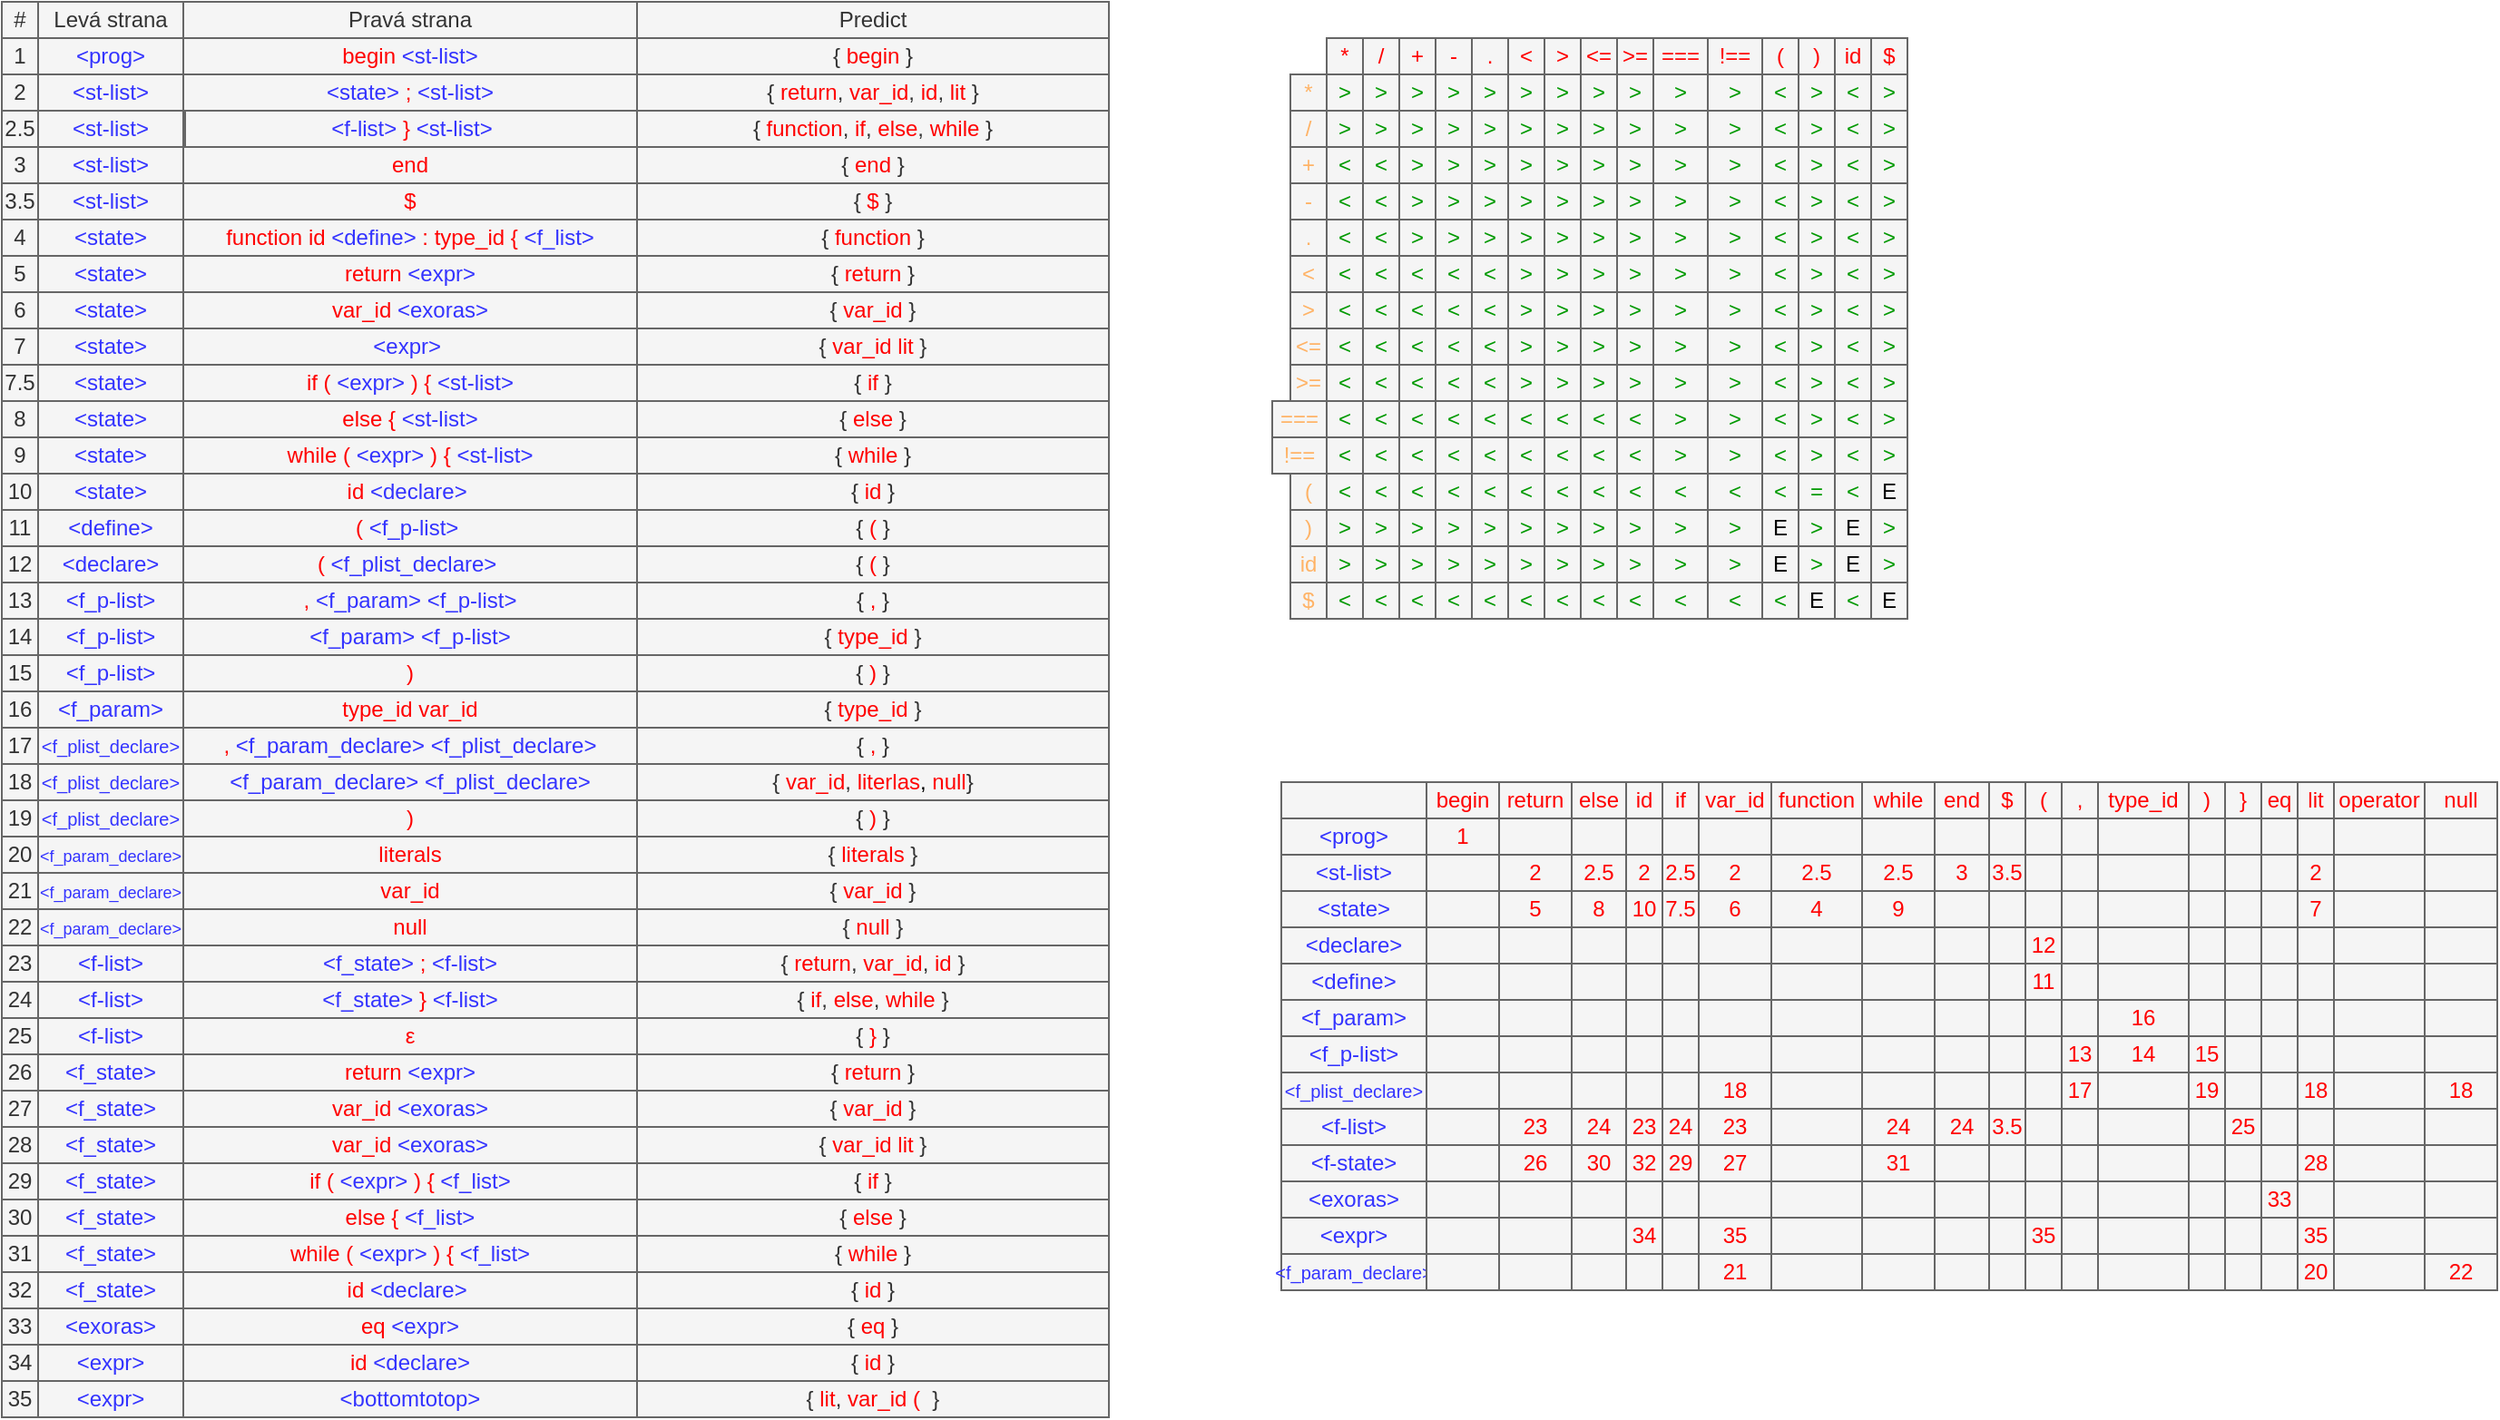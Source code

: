 <mxfile>
    <diagram id="s_DgM6LJzYbKPXjwjrtn" name="Page-1">
        <mxGraphModel dx="1472" dy="1212" grid="1" gridSize="10" guides="1" tooltips="1" connect="1" arrows="1" fold="1" page="1" pageScale="1" pageWidth="850" pageHeight="1100" background="none" math="0" shadow="0">
            <root>
                <mxCell id="0"/>
                <mxCell id="1" parent="0"/>
                <mxCell id="71" value="" style="group;fillColor=#f5f5f5;fontColor=#333333;strokeColor=#666666;" parent="1" vertex="1" connectable="0">
                    <mxGeometry x="10" y="50" width="350" height="20" as="geometry"/>
                </mxCell>
                <mxCell id="72" value="2" style="rounded=0;whiteSpace=wrap;html=1;fillColor=#f5f5f5;fontColor=#333333;strokeColor=#666666;" parent="71" vertex="1">
                    <mxGeometry width="20" height="20" as="geometry"/>
                </mxCell>
                <mxCell id="73" value="&lt;font color=&quot;#3333ff&quot;&gt;&amp;lt;st-list&amp;gt;&lt;/font&gt;" style="rounded=0;whiteSpace=wrap;html=1;fillColor=#f5f5f5;fontColor=#333333;strokeColor=#666666;" parent="71" vertex="1">
                    <mxGeometry x="20" width="80" height="20" as="geometry"/>
                </mxCell>
                <mxCell id="74" value="&lt;span style=&quot;color: rgb(51 , 51 , 255)&quot;&gt;&amp;lt;state&amp;gt;&amp;nbsp;&lt;/span&gt;&lt;font color=&quot;#ff0000&quot;&gt;;&lt;/font&gt;&amp;nbsp;&lt;font color=&quot;#3333ff&quot;&gt;&amp;lt;st-list&amp;gt;&lt;/font&gt;" style="rounded=0;whiteSpace=wrap;html=1;fillColor=#f5f5f5;fontColor=#333333;strokeColor=#666666;" parent="71" vertex="1">
                    <mxGeometry x="100" width="250" height="20" as="geometry"/>
                </mxCell>
                <mxCell id="75" value="" style="group;fillColor=#f5f5f5;fontColor=#333333;strokeColor=#666666;" parent="1" vertex="1" connectable="0">
                    <mxGeometry x="10" y="90" width="350" height="20" as="geometry"/>
                </mxCell>
                <mxCell id="76" value="3" style="rounded=0;whiteSpace=wrap;html=1;fillColor=#f5f5f5;fontColor=#333333;strokeColor=#666666;" parent="75" vertex="1">
                    <mxGeometry width="20" height="20" as="geometry"/>
                </mxCell>
                <mxCell id="77" value="&lt;span style=&quot;color: rgb(51 , 51 , 255)&quot;&gt;&amp;lt;st-list&amp;gt;&lt;/span&gt;" style="rounded=0;whiteSpace=wrap;html=1;fillColor=#f5f5f5;fontColor=#333333;strokeColor=#666666;" parent="75" vertex="1">
                    <mxGeometry x="20" width="80" height="20" as="geometry"/>
                </mxCell>
                <mxCell id="78" value="&lt;font color=&quot;#ff0000&quot;&gt;end&lt;/font&gt;" style="rounded=0;whiteSpace=wrap;html=1;fillColor=#f5f5f5;fontColor=#333333;strokeColor=#666666;" parent="75" vertex="1">
                    <mxGeometry x="100" width="250" height="20" as="geometry"/>
                </mxCell>
                <mxCell id="79" value="" style="group;fillColor=#f5f5f5;fontColor=#333333;strokeColor=#666666;" parent="1" vertex="1" connectable="0">
                    <mxGeometry x="10" y="290" width="350" height="20" as="geometry"/>
                </mxCell>
                <mxCell id="80" value="11" style="rounded=0;whiteSpace=wrap;html=1;fillColor=#f5f5f5;fontColor=#333333;strokeColor=#666666;" parent="79" vertex="1">
                    <mxGeometry width="20" height="20" as="geometry"/>
                </mxCell>
                <mxCell id="81" value="&lt;font color=&quot;#3333ff&quot;&gt;&amp;lt;define&amp;gt;&lt;/font&gt;" style="rounded=0;whiteSpace=wrap;html=1;fillColor=#f5f5f5;fontColor=#333333;strokeColor=#666666;" parent="79" vertex="1">
                    <mxGeometry x="20" width="80" height="20" as="geometry"/>
                </mxCell>
                <mxCell id="82" value="&lt;font color=&quot;#ff0000&quot;&gt;(&lt;/font&gt;&amp;nbsp;&lt;font color=&quot;#3333ff&quot;&gt;&amp;lt;f_p-list&amp;gt;&amp;nbsp;&lt;/font&gt;" style="rounded=0;whiteSpace=wrap;html=1;fillColor=#f5f5f5;fontColor=#333333;strokeColor=#666666;" parent="79" vertex="1">
                    <mxGeometry x="100" width="250" height="20" as="geometry"/>
                </mxCell>
                <mxCell id="99" value="" style="group;fillColor=#f5f5f5;fontColor=#333333;strokeColor=#666666;" parent="1" vertex="1" connectable="0">
                    <mxGeometry x="10" y="610" width="350" height="20" as="geometry"/>
                </mxCell>
                <mxCell id="100" value="27" style="rounded=0;whiteSpace=wrap;html=1;fillColor=#f5f5f5;fontColor=#333333;strokeColor=#666666;" parent="99" vertex="1">
                    <mxGeometry width="20" height="20" as="geometry"/>
                </mxCell>
                <mxCell id="101" value="&lt;font color=&quot;#3333ff&quot;&gt;&amp;lt;f_state&amp;gt;&lt;/font&gt;" style="rounded=0;whiteSpace=wrap;html=1;fillColor=#f5f5f5;fontColor=#333333;strokeColor=#666666;" parent="99" vertex="1">
                    <mxGeometry x="20" width="80" height="20" as="geometry"/>
                </mxCell>
                <mxCell id="102" value="&lt;font color=&quot;#ff0000&quot;&gt;var_id&amp;nbsp;&lt;/font&gt;&lt;font color=&quot;#3333ff&quot;&gt;&amp;lt;exoras&amp;gt;&lt;/font&gt;" style="rounded=0;whiteSpace=wrap;html=1;fillColor=#f5f5f5;fontColor=#333333;strokeColor=#666666;" parent="99" vertex="1">
                    <mxGeometry x="100" width="250" height="20" as="geometry"/>
                </mxCell>
                <mxCell id="103" value="" style="group;fillColor=#f5f5f5;fontColor=#333333;strokeColor=#666666;" parent="1" vertex="1" connectable="0">
                    <mxGeometry x="10" y="130" width="350" height="20" as="geometry"/>
                </mxCell>
                <mxCell id="104" value="4" style="rounded=0;whiteSpace=wrap;html=1;fillColor=#f5f5f5;fontColor=#333333;strokeColor=#666666;" parent="103" vertex="1">
                    <mxGeometry width="20" height="20" as="geometry"/>
                </mxCell>
                <mxCell id="105" value="&lt;font color=&quot;#3333ff&quot;&gt;&amp;lt;state&amp;gt;&lt;/font&gt;" style="rounded=0;whiteSpace=wrap;html=1;fillColor=#f5f5f5;fontColor=#333333;strokeColor=#666666;" parent="103" vertex="1">
                    <mxGeometry x="20" width="80" height="20" as="geometry"/>
                </mxCell>
                <mxCell id="106" value="&lt;font color=&quot;#ff0000&quot;&gt;function id&amp;nbsp;&lt;/font&gt;&lt;font color=&quot;#3333ff&quot;&gt;&amp;lt;define&amp;gt; &lt;/font&gt;&lt;font color=&quot;#ff0000&quot;&gt;: type_id {&amp;nbsp;&lt;/font&gt;&lt;span style=&quot;color: rgb(51 , 51 , 255)&quot;&gt;&amp;lt;f_list&amp;gt;&lt;/span&gt;" style="rounded=0;whiteSpace=wrap;html=1;fillColor=#f5f5f5;fontColor=#333333;strokeColor=#666666;" parent="103" vertex="1">
                    <mxGeometry x="100" width="250" height="20" as="geometry"/>
                </mxCell>
                <mxCell id="107" value="" style="group;fillColor=#f5f5f5;fontColor=#333333;strokeColor=#666666;" parent="1" vertex="1" connectable="0">
                    <mxGeometry x="10" y="570" width="350" height="20" as="geometry"/>
                </mxCell>
                <mxCell id="108" value="25" style="rounded=0;whiteSpace=wrap;html=1;fillColor=#f5f5f5;fontColor=#333333;strokeColor=#666666;" parent="107" vertex="1">
                    <mxGeometry width="20" height="20" as="geometry"/>
                </mxCell>
                <mxCell id="109" value="&lt;font color=&quot;#3333ff&quot;&gt;&amp;lt;f-list&amp;gt;&lt;/font&gt;" style="rounded=0;whiteSpace=wrap;html=1;fillColor=#f5f5f5;fontColor=#333333;strokeColor=#666666;" parent="107" vertex="1">
                    <mxGeometry x="20" width="80" height="20" as="geometry"/>
                </mxCell>
                <mxCell id="110" value="&lt;font color=&quot;#ff0000&quot;&gt;ε&lt;/font&gt;" style="rounded=0;whiteSpace=wrap;html=1;fillColor=#f5f5f5;fontColor=#333333;strokeColor=#666666;" parent="107" vertex="1">
                    <mxGeometry x="100" width="250" height="20" as="geometry"/>
                </mxCell>
                <mxCell id="115" value="" style="group;fillColor=#f5f5f5;fontColor=#333333;strokeColor=#666666;" parent="1" vertex="1" connectable="0">
                    <mxGeometry x="10" y="70" width="350" height="20" as="geometry"/>
                </mxCell>
                <mxCell id="116" value="2.5" style="rounded=0;whiteSpace=wrap;html=1;fillColor=#f5f5f5;fontColor=#333333;strokeColor=#666666;" parent="115" vertex="1">
                    <mxGeometry width="20" height="20" as="geometry"/>
                </mxCell>
                <mxCell id="117" value="&lt;font color=&quot;#3333ff&quot;&gt;&amp;lt;st-list&amp;gt;&lt;/font&gt;" style="rounded=0;whiteSpace=wrap;html=1;fillColor=#f5f5f5;fontColor=#333333;strokeColor=#666666;" parent="115" vertex="1">
                    <mxGeometry x="20" width="80" height="20" as="geometry"/>
                </mxCell>
                <mxCell id="118" value="&lt;span style=&quot;color: rgb(51 , 51 , 255)&quot;&gt;&amp;lt;f-list&amp;gt; &lt;/span&gt;&lt;font color=&quot;#ff0000&quot;&gt;}&lt;/font&gt;&amp;nbsp;&lt;font color=&quot;#3333ff&quot;&gt;&amp;lt;st-list&amp;gt;&lt;/font&gt;" style="rounded=0;whiteSpace=wrap;html=1;fillColor=#f5f5f5;fontColor=#333333;strokeColor=#666666;" parent="115" vertex="1">
                    <mxGeometry x="101" width="250" height="20" as="geometry"/>
                </mxCell>
                <mxCell id="121" value="" style="group;fillColor=#f5f5f5;fontColor=#333333;strokeColor=#666666;" parent="1" vertex="1" connectable="0">
                    <mxGeometry x="10" y="530" width="350" height="20" as="geometry"/>
                </mxCell>
                <mxCell id="122" value="23" style="rounded=0;whiteSpace=wrap;html=1;fillColor=#f5f5f5;fontColor=#333333;strokeColor=#666666;" parent="121" vertex="1">
                    <mxGeometry width="20" height="20" as="geometry"/>
                </mxCell>
                <mxCell id="123" value="&lt;font color=&quot;#3333ff&quot;&gt;&amp;lt;f-list&amp;gt;&lt;/font&gt;" style="rounded=0;whiteSpace=wrap;html=1;fillColor=#f5f5f5;fontColor=#333333;strokeColor=#666666;" parent="121" vertex="1">
                    <mxGeometry x="20" width="80" height="20" as="geometry"/>
                </mxCell>
                <mxCell id="124" value="&lt;span style=&quot;color: rgb(51 , 51 , 255)&quot;&gt;&amp;lt;f_state&amp;gt;&amp;nbsp;&lt;/span&gt;&lt;font color=&quot;#ff0000&quot;&gt;;&lt;/font&gt;&lt;span&gt;&amp;nbsp;&lt;/span&gt;&lt;font color=&quot;#3333ff&quot;&gt;&amp;lt;f-list&amp;gt;&lt;/font&gt;" style="rounded=0;whiteSpace=wrap;html=1;fillColor=#f5f5f5;fontColor=#333333;strokeColor=#666666;" parent="121" vertex="1">
                    <mxGeometry x="100" width="250" height="20" as="geometry"/>
                </mxCell>
                <mxCell id="138" value="" style="group;fillColor=#f5f5f5;fontColor=#333333;strokeColor=#666666;" parent="1" vertex="1" connectable="0">
                    <mxGeometry x="10" y="330" width="350" height="20" as="geometry"/>
                </mxCell>
                <mxCell id="139" value="13" style="rounded=0;whiteSpace=wrap;html=1;fillColor=#f5f5f5;fontColor=#333333;strokeColor=#666666;" parent="138" vertex="1">
                    <mxGeometry width="20" height="20" as="geometry"/>
                </mxCell>
                <mxCell id="140" value="&lt;font color=&quot;#3333ff&quot;&gt;&amp;lt;f_p-list&amp;gt;&lt;/font&gt;" style="rounded=0;whiteSpace=wrap;html=1;fillColor=#f5f5f5;fontColor=#333333;strokeColor=#666666;" parent="138" vertex="1">
                    <mxGeometry x="20" width="80" height="20" as="geometry"/>
                </mxCell>
                <mxCell id="141" value="&lt;span style=&quot;color: rgb(255 , 0 , 0)&quot;&gt;,&amp;nbsp;&lt;/span&gt;&lt;span style=&quot;color: rgb(51 , 51 , 255)&quot;&gt;&amp;lt;f_param&amp;gt;&lt;/span&gt;&lt;font color=&quot;#ff0000&quot;&gt;&amp;nbsp;&lt;/font&gt;&lt;span style=&quot;color: rgb(51 , 51 , 255)&quot;&gt;&amp;lt;f_p-list&amp;gt;&lt;/span&gt;" style="rounded=0;whiteSpace=wrap;html=1;fillColor=#f5f5f5;fontColor=#333333;strokeColor=#666666;" parent="138" vertex="1">
                    <mxGeometry x="100" width="250" height="20" as="geometry"/>
                </mxCell>
                <mxCell id="142" value="" style="group;fillColor=#f5f5f5;fontColor=#333333;strokeColor=#666666;" parent="1" vertex="1" connectable="0">
                    <mxGeometry x="10" y="370" width="350" height="20" as="geometry"/>
                </mxCell>
                <mxCell id="143" value="15" style="rounded=0;whiteSpace=wrap;html=1;fillColor=#f5f5f5;fontColor=#333333;strokeColor=#666666;" parent="142" vertex="1">
                    <mxGeometry width="20" height="20" as="geometry"/>
                </mxCell>
                <mxCell id="144" value="&lt;font color=&quot;#3333ff&quot;&gt;&amp;lt;f_p-list&amp;gt;&lt;/font&gt;" style="rounded=0;whiteSpace=wrap;html=1;fillColor=#f5f5f5;fontColor=#333333;strokeColor=#666666;" parent="142" vertex="1">
                    <mxGeometry x="20" width="80" height="20" as="geometry"/>
                </mxCell>
                <mxCell id="145" value="&lt;span style=&quot;color: rgb(255 , 0 , 0)&quot;&gt;)&lt;/span&gt;" style="rounded=0;whiteSpace=wrap;html=1;fillColor=#f5f5f5;fontColor=#333333;strokeColor=#666666;" parent="142" vertex="1">
                    <mxGeometry x="100" width="250" height="20" as="geometry"/>
                </mxCell>
                <mxCell id="146" value="" style="group;fillColor=#f5f5f5;fontColor=#333333;strokeColor=#666666;" parent="1" vertex="1" connectable="0">
                    <mxGeometry x="10" y="470" width="350" height="20" as="geometry"/>
                </mxCell>
                <mxCell id="147" value="20" style="rounded=0;whiteSpace=wrap;html=1;fillColor=#f5f5f5;fontColor=#333333;strokeColor=#666666;" parent="146" vertex="1">
                    <mxGeometry width="20" height="20" as="geometry"/>
                </mxCell>
                <mxCell id="148" value="&lt;font color=&quot;#3333ff&quot; style=&quot;font-size: 9px&quot;&gt;&amp;lt;f_param_declare&amp;gt;&lt;/font&gt;" style="rounded=0;whiteSpace=wrap;html=1;fillColor=#f5f5f5;fontColor=#333333;strokeColor=#666666;" parent="146" vertex="1">
                    <mxGeometry x="20" width="80" height="20" as="geometry"/>
                </mxCell>
                <mxCell id="149" value="&lt;font color=&quot;#ff0000&quot;&gt;literals&lt;/font&gt;" style="rounded=0;whiteSpace=wrap;html=1;fillColor=#f5f5f5;fontColor=#333333;strokeColor=#666666;" parent="146" vertex="1">
                    <mxGeometry x="100" width="250" height="20" as="geometry"/>
                </mxCell>
                <mxCell id="153" value="" style="group;fillColor=#f5f5f5;fontColor=#333333;strokeColor=#666666;" parent="1" vertex="1" connectable="0">
                    <mxGeometry x="10" y="350" width="350" height="20" as="geometry"/>
                </mxCell>
                <mxCell id="154" value="14" style="rounded=0;whiteSpace=wrap;html=1;fillColor=#f5f5f5;fontColor=#333333;strokeColor=#666666;" parent="153" vertex="1">
                    <mxGeometry width="20" height="20" as="geometry"/>
                </mxCell>
                <mxCell id="155" value="&lt;font color=&quot;#3333ff&quot;&gt;&amp;lt;f_p-list&amp;gt;&lt;/font&gt;" style="rounded=0;whiteSpace=wrap;html=1;fillColor=#f5f5f5;fontColor=#333333;strokeColor=#666666;" parent="153" vertex="1">
                    <mxGeometry x="20" width="80" height="20" as="geometry"/>
                </mxCell>
                <mxCell id="156" value="&lt;span style=&quot;color: rgb(51 , 51 , 255)&quot;&gt;&amp;lt;f_param&amp;gt;&lt;/span&gt;&lt;font color=&quot;#ff0000&quot;&gt;&amp;nbsp;&lt;/font&gt;&lt;span style=&quot;color: rgb(51 , 51 , 255)&quot;&gt;&amp;lt;f_p-list&amp;gt;&lt;/span&gt;" style="rounded=0;whiteSpace=wrap;html=1;fillColor=#f5f5f5;fontColor=#333333;strokeColor=#666666;" parent="153" vertex="1">
                    <mxGeometry x="100" width="250" height="20" as="geometry"/>
                </mxCell>
                <mxCell id="157" value="" style="group;fillColor=#f5f5f5;fontColor=#333333;strokeColor=#666666;" parent="1" vertex="1" connectable="0">
                    <mxGeometry x="10" y="730" width="350" height="20" as="geometry"/>
                </mxCell>
                <mxCell id="158" value="33" style="rounded=0;whiteSpace=wrap;html=1;fillColor=#f5f5f5;fontColor=#333333;strokeColor=#666666;" parent="157" vertex="1">
                    <mxGeometry width="20" height="20" as="geometry"/>
                </mxCell>
                <mxCell id="159" value="&lt;font color=&quot;#3333ff&quot;&gt;&amp;lt;exoras&amp;gt;&lt;/font&gt;" style="rounded=0;whiteSpace=wrap;html=1;fillColor=#f5f5f5;fontColor=#333333;strokeColor=#666666;" parent="157" vertex="1">
                    <mxGeometry x="20" width="80" height="20" as="geometry"/>
                </mxCell>
                <mxCell id="160" value="&lt;font color=&quot;#ff0000&quot;&gt;eq&amp;nbsp;&lt;/font&gt;&lt;font color=&quot;#3333ff&quot;&gt;&amp;lt;expr&amp;gt;&lt;/font&gt;" style="rounded=0;whiteSpace=wrap;html=1;fillColor=#f5f5f5;fontColor=#333333;strokeColor=#666666;" parent="157" vertex="1">
                    <mxGeometry x="100" width="250" height="20" as="geometry"/>
                </mxCell>
                <mxCell id="165" value="" style="group;fillColor=#f5f5f5;fontColor=#333333;strokeColor=#666666;" parent="1" vertex="1" connectable="0">
                    <mxGeometry x="10" y="650" width="350" height="20" as="geometry"/>
                </mxCell>
                <mxCell id="166" value="29" style="rounded=0;whiteSpace=wrap;html=1;fillColor=#f5f5f5;fontColor=#333333;strokeColor=#666666;" parent="165" vertex="1">
                    <mxGeometry width="20" height="20" as="geometry"/>
                </mxCell>
                <mxCell id="167" value="&lt;font color=&quot;#3333ff&quot;&gt;&amp;lt;f_state&amp;gt;&lt;/font&gt;" style="rounded=0;whiteSpace=wrap;html=1;fillColor=#f5f5f5;fontColor=#333333;strokeColor=#666666;" parent="165" vertex="1">
                    <mxGeometry x="20" width="80" height="20" as="geometry"/>
                </mxCell>
                <mxCell id="168" value="&lt;font color=&quot;#ff0000&quot;&gt;if (&amp;nbsp;&lt;/font&gt;&lt;span style=&quot;color: rgb(51 , 51 , 255)&quot;&gt;&amp;lt;expr&amp;gt;&amp;nbsp;&lt;/span&gt;&lt;span style=&quot;color: rgb(255 , 0 , 0)&quot;&gt;)&amp;nbsp;&lt;/span&gt;&lt;font color=&quot;#ff0000&quot;&gt;{&amp;nbsp;&lt;/font&gt;&lt;font color=&quot;#3333ff&quot;&gt;&amp;lt;f_list&amp;gt;&lt;/font&gt;" style="rounded=0;whiteSpace=wrap;html=1;fillColor=#f5f5f5;fontColor=#333333;strokeColor=#666666;" parent="165" vertex="1">
                    <mxGeometry x="100" width="250" height="20" as="geometry"/>
                </mxCell>
                <mxCell id="169" value="" style="group;fillColor=#f5f5f5;fontColor=#333333;strokeColor=#666666;" parent="1" vertex="1" connectable="0">
                    <mxGeometry x="10" y="550" width="350" height="20" as="geometry"/>
                </mxCell>
                <mxCell id="170" value="24" style="rounded=0;whiteSpace=wrap;html=1;fillColor=#f5f5f5;fontColor=#333333;strokeColor=#666666;" parent="169" vertex="1">
                    <mxGeometry width="20" height="20" as="geometry"/>
                </mxCell>
                <mxCell id="171" value="&lt;font color=&quot;#3333ff&quot;&gt;&amp;lt;f-list&amp;gt;&lt;/font&gt;" style="rounded=0;whiteSpace=wrap;html=1;fillColor=#f5f5f5;fontColor=#333333;strokeColor=#666666;" parent="169" vertex="1">
                    <mxGeometry x="20" width="80" height="20" as="geometry"/>
                </mxCell>
                <mxCell id="172" value="&lt;span style=&quot;color: rgb(51 , 51 , 255)&quot;&gt;&amp;lt;f_state&amp;gt; &lt;/span&gt;&lt;font color=&quot;#ff0000&quot;&gt;}&lt;/font&gt;&amp;nbsp;&lt;font color=&quot;#3333ff&quot;&gt;&amp;lt;f-list&amp;gt;&lt;/font&gt;" style="rounded=0;whiteSpace=wrap;html=1;fillColor=#f5f5f5;fontColor=#333333;strokeColor=#666666;" parent="169" vertex="1">
                    <mxGeometry x="100" width="250" height="20" as="geometry"/>
                </mxCell>
                <mxCell id="173" value="" style="group;fillColor=#f5f5f5;fontColor=#333333;strokeColor=#666666;" parent="1" vertex="1" connectable="0">
                    <mxGeometry x="10" y="670" width="350" height="20" as="geometry"/>
                </mxCell>
                <mxCell id="174" value="30" style="rounded=0;whiteSpace=wrap;html=1;fillColor=#f5f5f5;fontColor=#333333;strokeColor=#666666;" parent="173" vertex="1">
                    <mxGeometry width="20" height="20" as="geometry"/>
                </mxCell>
                <mxCell id="175" value="&lt;font color=&quot;#3333ff&quot;&gt;&amp;lt;f_state&amp;gt;&lt;/font&gt;" style="rounded=0;whiteSpace=wrap;html=1;fillColor=#f5f5f5;fontColor=#333333;strokeColor=#666666;" parent="173" vertex="1">
                    <mxGeometry x="20" width="80" height="20" as="geometry"/>
                </mxCell>
                <mxCell id="176" value="&lt;font color=&quot;#ff0000&quot;&gt;else&lt;/font&gt;&lt;span style=&quot;color: rgb(255 , 0 , 0)&quot;&gt;&amp;nbsp;&lt;/span&gt;&lt;font color=&quot;#ff0000&quot;&gt;{&amp;nbsp;&lt;/font&gt;&lt;font color=&quot;#3333ff&quot;&gt;&amp;lt;f_list&amp;gt;&lt;/font&gt;" style="rounded=0;whiteSpace=wrap;html=1;fillColor=#f5f5f5;fontColor=#333333;strokeColor=#666666;" parent="173" vertex="1">
                    <mxGeometry x="100" width="250" height="20" as="geometry"/>
                </mxCell>
                <mxCell id="177" value="" style="group;fillColor=#f5f5f5;fontColor=#333333;strokeColor=#666666;" parent="1" vertex="1" connectable="0">
                    <mxGeometry x="10" y="690" width="350" height="20" as="geometry"/>
                </mxCell>
                <mxCell id="178" value="31" style="rounded=0;whiteSpace=wrap;html=1;fillColor=#f5f5f5;fontColor=#333333;strokeColor=#666666;" parent="177" vertex="1">
                    <mxGeometry width="20" height="20" as="geometry"/>
                </mxCell>
                <mxCell id="179" value="&lt;font color=&quot;#3333ff&quot;&gt;&amp;lt;f_state&amp;gt;&lt;/font&gt;" style="rounded=0;whiteSpace=wrap;html=1;fillColor=#f5f5f5;fontColor=#333333;strokeColor=#666666;" parent="177" vertex="1">
                    <mxGeometry x="20" width="80" height="20" as="geometry"/>
                </mxCell>
                <mxCell id="180" value="&lt;span style=&quot;color: rgb(255 , 0 , 0)&quot;&gt;while&amp;nbsp;&lt;/span&gt;&lt;font color=&quot;#ff0000&quot;&gt;(&amp;nbsp;&lt;/font&gt;&lt;span style=&quot;color: rgb(51 , 51 , 255)&quot;&gt;&amp;lt;expr&amp;gt;&amp;nbsp;&lt;/span&gt;&lt;span style=&quot;color: rgb(255 , 0 , 0)&quot;&gt;)&amp;nbsp;&lt;/span&gt;&lt;font color=&quot;#ff0000&quot;&gt;{&amp;nbsp;&lt;/font&gt;&lt;font color=&quot;#3333ff&quot;&gt;&amp;lt;f_list&amp;gt;&lt;/font&gt;" style="rounded=0;whiteSpace=wrap;html=1;fillColor=#f5f5f5;fontColor=#333333;strokeColor=#666666;" parent="177" vertex="1">
                    <mxGeometry x="100" width="250" height="20" as="geometry"/>
                </mxCell>
                <mxCell id="181" value="" style="group;fillColor=#f5f5f5;fontColor=#333333;strokeColor=#666666;" parent="1" vertex="1" connectable="0">
                    <mxGeometry x="10" y="710" width="350" height="20" as="geometry"/>
                </mxCell>
                <mxCell id="182" value="32" style="rounded=0;whiteSpace=wrap;html=1;fillColor=#f5f5f5;fontColor=#333333;strokeColor=#666666;" parent="181" vertex="1">
                    <mxGeometry width="20" height="20" as="geometry"/>
                </mxCell>
                <mxCell id="183" value="&lt;font color=&quot;#3333ff&quot;&gt;&amp;lt;f_state&amp;gt;&lt;/font&gt;" style="rounded=0;whiteSpace=wrap;html=1;fillColor=#f5f5f5;fontColor=#333333;strokeColor=#666666;" parent="181" vertex="1">
                    <mxGeometry x="20" width="80" height="20" as="geometry"/>
                </mxCell>
                <mxCell id="184" value="&lt;span style=&quot;color: rgb(255 , 0 , 0)&quot;&gt;id &lt;/span&gt;&lt;span style=&quot;color: rgb(51 , 51 , 255)&quot;&gt;&amp;lt;declare&amp;gt;&lt;/span&gt;&lt;span style=&quot;color: rgb(255 , 0 , 0)&quot;&gt;&amp;nbsp;&lt;/span&gt;" style="rounded=0;whiteSpace=wrap;html=1;fillColor=#f5f5f5;fontColor=#333333;strokeColor=#666666;" parent="181" vertex="1">
                    <mxGeometry x="100" width="250" height="20" as="geometry"/>
                </mxCell>
                <mxCell id="205" value="" style="group;fillColor=#f5f5f5;fontColor=#333333;strokeColor=#666666;" parent="1" vertex="1" connectable="0">
                    <mxGeometry x="10" y="310" width="350" height="20" as="geometry"/>
                </mxCell>
                <mxCell id="206" value="12" style="rounded=0;whiteSpace=wrap;html=1;fillColor=#f5f5f5;fontColor=#333333;strokeColor=#666666;" parent="205" vertex="1">
                    <mxGeometry width="20" height="20" as="geometry"/>
                </mxCell>
                <mxCell id="207" value="&lt;font color=&quot;#3333ff&quot;&gt;&amp;lt;declare&amp;gt;&lt;/font&gt;" style="rounded=0;whiteSpace=wrap;html=1;fillColor=#f5f5f5;fontColor=#333333;strokeColor=#666666;" parent="205" vertex="1">
                    <mxGeometry x="20" width="80" height="20" as="geometry"/>
                </mxCell>
                <mxCell id="208" value="&lt;font color=&quot;#ff0000&quot;&gt;(&lt;/font&gt;&amp;nbsp;&lt;font color=&quot;#3333ff&quot;&gt;&amp;lt;f_plist_declare&amp;gt;&amp;nbsp;&lt;/font&gt;" style="rounded=0;whiteSpace=wrap;html=1;fillColor=#f5f5f5;fontColor=#333333;strokeColor=#666666;" parent="205" vertex="1">
                    <mxGeometry x="100" width="250" height="20" as="geometry"/>
                </mxCell>
                <mxCell id="209" value="" style="group;fillColor=#f5f5f5;fontColor=#333333;strokeColor=#666666;" parent="1" vertex="1" connectable="0">
                    <mxGeometry x="10" y="490" width="350" height="20" as="geometry"/>
                </mxCell>
                <mxCell id="210" value="21" style="rounded=0;whiteSpace=wrap;html=1;fillColor=#f5f5f5;fontColor=#333333;strokeColor=#666666;" parent="209" vertex="1">
                    <mxGeometry width="20" height="20" as="geometry"/>
                </mxCell>
                <mxCell id="211" value="&lt;font color=&quot;#3333ff&quot; style=&quot;font-size: 9px&quot;&gt;&amp;lt;f_param_declare&amp;gt;&lt;/font&gt;" style="rounded=0;whiteSpace=wrap;html=1;fillColor=#f5f5f5;fontColor=#333333;strokeColor=#666666;" parent="209" vertex="1">
                    <mxGeometry x="20" width="80" height="20" as="geometry"/>
                </mxCell>
                <mxCell id="212" value="&lt;font color=&quot;#ff0000&quot;&gt;var_id&lt;/font&gt;" style="rounded=0;whiteSpace=wrap;html=1;fillColor=#f5f5f5;fontColor=#333333;strokeColor=#666666;" parent="209" vertex="1">
                    <mxGeometry x="100" width="250" height="20" as="geometry"/>
                </mxCell>
                <mxCell id="213" value="" style="group;fillColor=#f5f5f5;fontColor=#333333;strokeColor=#666666;" parent="1" vertex="1" connectable="0">
                    <mxGeometry x="10" y="170" width="350" height="20" as="geometry"/>
                </mxCell>
                <mxCell id="214" value="6" style="rounded=0;whiteSpace=wrap;html=1;fillColor=#f5f5f5;fontColor=#333333;strokeColor=#666666;" parent="213" vertex="1">
                    <mxGeometry width="20" height="20" as="geometry"/>
                </mxCell>
                <mxCell id="215" value="&lt;font color=&quot;#3333ff&quot;&gt;&amp;lt;state&amp;gt;&lt;/font&gt;" style="rounded=0;whiteSpace=wrap;html=1;fillColor=#f5f5f5;fontColor=#333333;strokeColor=#666666;" parent="213" vertex="1">
                    <mxGeometry x="20" width="80" height="20" as="geometry"/>
                </mxCell>
                <mxCell id="216" value="&lt;font color=&quot;#ff0000&quot;&gt;var_id&amp;nbsp;&lt;/font&gt;&lt;font color=&quot;#3333ff&quot;&gt;&amp;lt;exoras&amp;gt;&lt;/font&gt;" style="rounded=0;whiteSpace=wrap;html=1;fillColor=#f5f5f5;fontColor=#333333;strokeColor=#666666;" parent="213" vertex="1">
                    <mxGeometry x="100" width="250" height="20" as="geometry"/>
                </mxCell>
                <mxCell id="217" value="" style="group;fillColor=#f5f5f5;fontColor=#333333;strokeColor=#666666;" parent="1" vertex="1" connectable="0">
                    <mxGeometry x="10" y="150" width="350" height="20" as="geometry"/>
                </mxCell>
                <mxCell id="218" value="5" style="rounded=0;whiteSpace=wrap;html=1;fillColor=#f5f5f5;fontColor=#333333;strokeColor=#666666;" parent="217" vertex="1">
                    <mxGeometry width="20" height="20" as="geometry"/>
                </mxCell>
                <mxCell id="219" value="&lt;font color=&quot;#3333ff&quot;&gt;&amp;lt;state&amp;gt;&lt;/font&gt;" style="rounded=0;whiteSpace=wrap;html=1;fillColor=#f5f5f5;fontColor=#333333;strokeColor=#666666;" parent="217" vertex="1">
                    <mxGeometry x="20" width="80" height="20" as="geometry"/>
                </mxCell>
                <mxCell id="220" value="&lt;font color=&quot;#ff0000&quot;&gt;return&amp;nbsp;&lt;/font&gt;&lt;span style=&quot;color: rgb(51 , 51 , 255)&quot;&gt;&amp;lt;expr&amp;gt;&lt;/span&gt;" style="rounded=0;whiteSpace=wrap;html=1;fillColor=#f5f5f5;fontColor=#333333;strokeColor=#666666;" parent="217" vertex="1">
                    <mxGeometry x="100" width="250" height="20" as="geometry"/>
                </mxCell>
                <mxCell id="221" value="" style="group;fillColor=#f5f5f5;fontColor=#333333;strokeColor=#666666;" parent="1" vertex="1" connectable="0">
                    <mxGeometry x="10" y="210" width="350" height="20" as="geometry"/>
                </mxCell>
                <mxCell id="222" value="7.5" style="rounded=0;whiteSpace=wrap;html=1;fillColor=#f5f5f5;fontColor=#333333;strokeColor=#666666;" parent="221" vertex="1">
                    <mxGeometry width="20" height="20" as="geometry"/>
                </mxCell>
                <mxCell id="223" value="&lt;font color=&quot;#3333ff&quot;&gt;&amp;lt;state&amp;gt;&lt;/font&gt;" style="rounded=0;whiteSpace=wrap;html=1;fillColor=#f5f5f5;fontColor=#333333;strokeColor=#666666;" parent="221" vertex="1">
                    <mxGeometry x="20" width="80" height="20" as="geometry"/>
                </mxCell>
                <mxCell id="224" value="&lt;font color=&quot;#ff0000&quot;&gt;if (&amp;nbsp;&lt;/font&gt;&lt;span style=&quot;color: rgb(51 , 51 , 255)&quot;&gt;&amp;lt;expr&amp;gt;&amp;nbsp;&lt;/span&gt;&lt;span style=&quot;color: rgb(255 , 0 , 0)&quot;&gt;)&amp;nbsp;&lt;/span&gt;&lt;font color=&quot;#ff0000&quot;&gt;{&amp;nbsp;&lt;/font&gt;&lt;font color=&quot;#3333ff&quot;&gt;&amp;lt;st-list&amp;gt;&lt;/font&gt;" style="rounded=0;whiteSpace=wrap;html=1;fillColor=#f5f5f5;fontColor=#333333;strokeColor=#666666;" parent="221" vertex="1">
                    <mxGeometry x="100" width="250" height="20" as="geometry"/>
                </mxCell>
                <mxCell id="225" value="" style="group;fillColor=#f5f5f5;fontColor=#333333;strokeColor=#666666;" parent="1" vertex="1" connectable="0">
                    <mxGeometry x="10" y="230" width="350" height="20" as="geometry"/>
                </mxCell>
                <mxCell id="226" value="8" style="rounded=0;whiteSpace=wrap;html=1;fillColor=#f5f5f5;fontColor=#333333;strokeColor=#666666;" parent="225" vertex="1">
                    <mxGeometry width="20" height="20" as="geometry"/>
                </mxCell>
                <mxCell id="227" value="&lt;font color=&quot;#3333ff&quot;&gt;&amp;lt;state&amp;gt;&lt;/font&gt;" style="rounded=0;whiteSpace=wrap;html=1;fillColor=#f5f5f5;fontColor=#333333;strokeColor=#666666;" parent="225" vertex="1">
                    <mxGeometry x="20" width="80" height="20" as="geometry"/>
                </mxCell>
                <mxCell id="228" value="&lt;font color=&quot;#ff0000&quot;&gt;else&lt;/font&gt;&lt;span style=&quot;color: rgb(255 , 0 , 0)&quot;&gt;&amp;nbsp;&lt;/span&gt;&lt;font color=&quot;#ff0000&quot;&gt;{ &lt;/font&gt;&lt;font color=&quot;#3333ff&quot;&gt;&amp;lt;st-list&amp;gt;&lt;/font&gt;" style="rounded=0;whiteSpace=wrap;html=1;fillColor=#f5f5f5;fontColor=#333333;strokeColor=#666666;" parent="225" vertex="1">
                    <mxGeometry x="100" width="250" height="20" as="geometry"/>
                </mxCell>
                <mxCell id="229" value="" style="group;fillColor=#f5f5f5;fontColor=#333333;strokeColor=#666666;" parent="1" vertex="1" connectable="0">
                    <mxGeometry x="10" y="250" width="350" height="20" as="geometry"/>
                </mxCell>
                <mxCell id="230" value="9" style="rounded=0;whiteSpace=wrap;html=1;fillColor=#f5f5f5;fontColor=#333333;strokeColor=#666666;" parent="229" vertex="1">
                    <mxGeometry width="20" height="20" as="geometry"/>
                </mxCell>
                <mxCell id="231" value="&lt;font color=&quot;#3333ff&quot;&gt;&amp;lt;state&amp;gt;&lt;/font&gt;" style="rounded=0;whiteSpace=wrap;html=1;fillColor=#f5f5f5;fontColor=#333333;strokeColor=#666666;" parent="229" vertex="1">
                    <mxGeometry x="20" width="80" height="20" as="geometry"/>
                </mxCell>
                <mxCell id="232" value="&lt;span style=&quot;color: rgb(255 , 0 , 0)&quot;&gt;while&amp;nbsp;&lt;/span&gt;&lt;font color=&quot;#ff0000&quot;&gt;(&amp;nbsp;&lt;/font&gt;&lt;span style=&quot;color: rgb(51 , 51 , 255)&quot;&gt;&amp;lt;expr&amp;gt;&amp;nbsp;&lt;/span&gt;&lt;span style=&quot;color: rgb(255 , 0 , 0)&quot;&gt;)&amp;nbsp;&lt;/span&gt;&lt;font color=&quot;#ff0000&quot;&gt;{&amp;nbsp;&lt;/font&gt;&lt;font color=&quot;#3333ff&quot;&gt;&amp;lt;st-list&amp;gt;&lt;/font&gt;" style="rounded=0;whiteSpace=wrap;html=1;fillColor=#f5f5f5;fontColor=#333333;strokeColor=#666666;" parent="229" vertex="1">
                    <mxGeometry x="100" width="250" height="20" as="geometry"/>
                </mxCell>
                <mxCell id="233" value="" style="group;fillColor=#f5f5f5;fontColor=#333333;strokeColor=#666666;" parent="1" vertex="1" connectable="0">
                    <mxGeometry x="10" y="270" width="350" height="20" as="geometry"/>
                </mxCell>
                <mxCell id="234" value="10" style="rounded=0;whiteSpace=wrap;html=1;fillColor=#f5f5f5;fontColor=#333333;strokeColor=#666666;" parent="233" vertex="1">
                    <mxGeometry width="20" height="20" as="geometry"/>
                </mxCell>
                <mxCell id="235" value="&lt;font color=&quot;#3333ff&quot;&gt;&amp;lt;state&amp;gt;&lt;/font&gt;" style="rounded=0;whiteSpace=wrap;html=1;fillColor=#f5f5f5;fontColor=#333333;strokeColor=#666666;" parent="233" vertex="1">
                    <mxGeometry x="20" width="80" height="20" as="geometry"/>
                </mxCell>
                <mxCell id="236" value="&lt;span style=&quot;color: rgb(255 , 0 , 0)&quot;&gt;id &lt;/span&gt;&lt;span style=&quot;color: rgb(51 , 51 , 255)&quot;&gt;&amp;lt;declare&amp;gt;&lt;/span&gt;&lt;span style=&quot;color: rgb(255 , 0 , 0)&quot;&gt;&amp;nbsp;&lt;/span&gt;" style="rounded=0;whiteSpace=wrap;html=1;fillColor=#f5f5f5;fontColor=#333333;strokeColor=#666666;" parent="233" vertex="1">
                    <mxGeometry x="100" width="250" height="20" as="geometry"/>
                </mxCell>
                <mxCell id="253" value="" style="group;fillColor=#f5f5f5;fontColor=#333333;strokeColor=#666666;" parent="1" vertex="1" connectable="0">
                    <mxGeometry x="10" y="750" width="350" height="20" as="geometry"/>
                </mxCell>
                <mxCell id="254" value="34" style="rounded=0;whiteSpace=wrap;html=1;fillColor=#f5f5f5;fontColor=#333333;strokeColor=#666666;" parent="253" vertex="1">
                    <mxGeometry width="20" height="20" as="geometry"/>
                </mxCell>
                <mxCell id="255" value="&lt;font color=&quot;#3333ff&quot;&gt;&amp;lt;expr&amp;gt;&lt;/font&gt;" style="rounded=0;whiteSpace=wrap;html=1;fillColor=#f5f5f5;fontColor=#333333;strokeColor=#666666;" parent="253" vertex="1">
                    <mxGeometry x="20" width="80" height="20" as="geometry"/>
                </mxCell>
                <mxCell id="256" value="&lt;font color=&quot;#ff0000&quot;&gt;id&amp;nbsp;&lt;/font&gt;&lt;span style=&quot;color: rgb(51 , 51 , 255)&quot;&gt;&amp;lt;declare&amp;gt;&lt;/span&gt;" style="rounded=0;whiteSpace=wrap;html=1;fillColor=#f5f5f5;fontColor=#333333;strokeColor=#666666;" parent="253" vertex="1">
                    <mxGeometry x="100" width="250" height="20" as="geometry"/>
                </mxCell>
                <mxCell id="257" value="" style="group;fillColor=#f5f5f5;fontColor=#333333;strokeColor=#666666;" parent="1" vertex="1" connectable="0">
                    <mxGeometry x="10" y="770" width="350" height="20" as="geometry"/>
                </mxCell>
                <mxCell id="258" value="35" style="rounded=0;whiteSpace=wrap;html=1;fillColor=#f5f5f5;fontColor=#333333;strokeColor=#666666;" parent="257" vertex="1">
                    <mxGeometry width="20" height="20" as="geometry"/>
                </mxCell>
                <mxCell id="259" value="&lt;font color=&quot;#3333ff&quot;&gt;&amp;lt;expr&amp;gt;&lt;/font&gt;" style="rounded=0;whiteSpace=wrap;html=1;fillColor=#f5f5f5;fontColor=#333333;strokeColor=#666666;" parent="257" vertex="1">
                    <mxGeometry x="20" width="80" height="20" as="geometry"/>
                </mxCell>
                <mxCell id="260" value="&lt;span style=&quot;color: rgb(51 , 51 , 255)&quot;&gt;&amp;lt;bottomtotop&amp;gt;&lt;/span&gt;" style="rounded=0;whiteSpace=wrap;html=1;fillColor=#f5f5f5;fontColor=#333333;strokeColor=#666666;" parent="257" vertex="1">
                    <mxGeometry x="100" width="250" height="20" as="geometry"/>
                </mxCell>
                <mxCell id="261" value="#" style="rounded=0;whiteSpace=wrap;html=1;fillColor=#f5f5f5;fontColor=#333333;strokeColor=#666666;" parent="1" vertex="1">
                    <mxGeometry x="10" y="10" width="20" height="20" as="geometry"/>
                </mxCell>
                <mxCell id="263" value="Pravá strana" style="rounded=0;whiteSpace=wrap;html=1;fillColor=#f5f5f5;fontColor=#333333;strokeColor=#666666;" parent="1" vertex="1">
                    <mxGeometry x="110" y="10" width="250" height="20" as="geometry"/>
                </mxCell>
                <mxCell id="264" value="Levá strana" style="rounded=0;whiteSpace=wrap;html=1;fillColor=#f5f5f5;fontColor=#333333;strokeColor=#666666;" parent="1" vertex="1">
                    <mxGeometry x="30" y="10" width="80" height="20" as="geometry"/>
                </mxCell>
                <mxCell id="266" value="Predict" style="rounded=0;whiteSpace=wrap;html=1;fillColor=#f5f5f5;fontColor=#333333;strokeColor=#666666;" parent="1" vertex="1">
                    <mxGeometry x="360" y="10" width="260" height="20" as="geometry"/>
                </mxCell>
                <mxCell id="267" value="" style="group;fillColor=#f5f5f5;fontColor=#333333;strokeColor=#666666;" parent="1" vertex="1" connectable="0">
                    <mxGeometry x="10" y="30" width="610" height="20" as="geometry"/>
                </mxCell>
                <mxCell id="70" value="" style="group;fillColor=#f5f5f5;fontColor=#333333;strokeColor=#666666;" parent="267" vertex="1" connectable="0">
                    <mxGeometry width="350" height="20" as="geometry"/>
                </mxCell>
                <mxCell id="67" value="1" style="rounded=0;whiteSpace=wrap;html=1;fillColor=#f5f5f5;fontColor=#333333;strokeColor=#666666;" parent="70" vertex="1">
                    <mxGeometry width="20" height="20" as="geometry"/>
                </mxCell>
                <mxCell id="333" value="" style="edgeStyle=none;html=1;fillColor=#f5f5f5;strokeColor=#666666;" parent="70" source="68" target="69" edge="1">
                    <mxGeometry relative="1" as="geometry"/>
                </mxCell>
                <mxCell id="68" value="&lt;font color=&quot;#3333ff&quot;&gt;&amp;lt;prog&amp;gt;&lt;/font&gt;" style="rounded=0;whiteSpace=wrap;html=1;fillColor=#f5f5f5;fontColor=#333333;strokeColor=#666666;" parent="70" vertex="1">
                    <mxGeometry x="20" width="80" height="20" as="geometry"/>
                </mxCell>
                <mxCell id="69" value="&lt;font color=&quot;#ff0000&quot;&gt;begin&lt;/font&gt; &lt;font color=&quot;#3333ff&quot;&gt;&amp;lt;st-list&amp;gt;&lt;/font&gt;" style="rounded=0;whiteSpace=wrap;html=1;fillColor=#f5f5f5;fontColor=#333333;strokeColor=#666666;" parent="70" vertex="1">
                    <mxGeometry x="100" width="250" height="20" as="geometry"/>
                </mxCell>
                <mxCell id="265" value="{&amp;nbsp;&lt;span style=&quot;color: rgb(255 , 0 , 0)&quot;&gt;begin&amp;nbsp;&lt;/span&gt;}" style="rounded=0;whiteSpace=wrap;html=1;fillColor=#f5f5f5;fontColor=#333333;strokeColor=#666666;" parent="267" vertex="1">
                    <mxGeometry x="350" width="260" height="20" as="geometry"/>
                </mxCell>
                <mxCell id="268" value="{&amp;nbsp;&lt;span style=&quot;color: rgb(255 , 0 , 0)&quot;&gt;return&lt;/span&gt;,&amp;nbsp;&lt;span style=&quot;color: rgb(255 , 0 , 0)&quot;&gt;var_id&lt;/span&gt;,&amp;nbsp;&lt;span style=&quot;color: rgb(255 , 0 , 0)&quot;&gt;id&lt;/span&gt;,&amp;nbsp;&lt;span style=&quot;color: rgb(255 , 0 , 0)&quot;&gt;lit&amp;nbsp;&lt;/span&gt;}" style="rounded=0;whiteSpace=wrap;html=1;fillColor=#f5f5f5;fontColor=#333333;strokeColor=#666666;" parent="1" vertex="1">
                    <mxGeometry x="360" y="50" width="260" height="20" as="geometry"/>
                </mxCell>
                <mxCell id="269" value="{&amp;nbsp;&lt;span style=&quot;color: rgb(255 , 0 , 0)&quot;&gt;function&lt;/span&gt;,&amp;nbsp;&lt;span style=&quot;color: rgb(255 , 0 , 0)&quot;&gt;if&lt;/span&gt;,&amp;nbsp;&lt;span style=&quot;color: rgb(255 , 0 , 0)&quot;&gt;else&lt;/span&gt;,&amp;nbsp;&lt;span style=&quot;color: rgb(255 , 0 , 0)&quot;&gt;while&amp;nbsp;&lt;/span&gt;}" style="rounded=0;whiteSpace=wrap;html=1;fillColor=#f5f5f5;fontColor=#333333;strokeColor=#666666;" parent="1" vertex="1">
                    <mxGeometry x="360" y="70" width="260" height="20" as="geometry"/>
                </mxCell>
                <mxCell id="270" value="{&amp;nbsp;&lt;span style=&quot;color: rgb(255 , 0 , 0)&quot;&gt;end&amp;nbsp;&lt;/span&gt;}" style="rounded=0;whiteSpace=wrap;html=1;fillColor=#f5f5f5;fontColor=#333333;strokeColor=#666666;" parent="1" vertex="1">
                    <mxGeometry x="360" y="90" width="260" height="20" as="geometry"/>
                </mxCell>
                <mxCell id="271" value="{&amp;nbsp;&lt;span style=&quot;color: rgb(255 , 0 , 0)&quot;&gt;,&lt;/span&gt;&lt;span style=&quot;color: rgb(255 , 0 , 0)&quot;&gt;&amp;nbsp;&lt;/span&gt;}" style="rounded=0;whiteSpace=wrap;html=1;fillColor=#f5f5f5;fontColor=#333333;strokeColor=#666666;" parent="1" vertex="1">
                    <mxGeometry x="360" y="330" width="260" height="20" as="geometry"/>
                </mxCell>
                <mxCell id="273" value="{&amp;nbsp;&lt;span style=&quot;color: rgb(255 , 0 , 0)&quot;&gt;type_id&lt;/span&gt;&lt;span style=&quot;color: rgb(255 , 0 , 0)&quot;&gt;&amp;nbsp;&lt;/span&gt;}" style="rounded=0;whiteSpace=wrap;html=1;fillColor=#f5f5f5;fontColor=#333333;strokeColor=#666666;" parent="1" vertex="1">
                    <mxGeometry x="360" y="350" width="260" height="20" as="geometry"/>
                </mxCell>
                <mxCell id="275" value="{&amp;nbsp;&lt;span style=&quot;color: rgb(255 , 0 , 0)&quot;&gt;function&amp;nbsp;&lt;/span&gt;}" style="rounded=0;whiteSpace=wrap;html=1;fillColor=#f5f5f5;fontColor=#333333;strokeColor=#666666;" parent="1" vertex="1">
                    <mxGeometry x="360" y="130" width="260" height="20" as="geometry"/>
                </mxCell>
                <mxCell id="276" value="{&amp;nbsp;&lt;span style=&quot;color: rgb(255 , 0 , 0)&quot;&gt;return&amp;nbsp;&lt;/span&gt;}" style="rounded=0;whiteSpace=wrap;html=1;fillColor=#f5f5f5;fontColor=#333333;strokeColor=#666666;" parent="1" vertex="1">
                    <mxGeometry x="360" y="150" width="260" height="20" as="geometry"/>
                </mxCell>
                <mxCell id="277" value="{&amp;nbsp;&lt;span style=&quot;color: rgb(255 , 0 , 0)&quot;&gt;var_id&amp;nbsp;&lt;/span&gt;}" style="rounded=0;whiteSpace=wrap;html=1;fillColor=#f5f5f5;fontColor=#333333;strokeColor=#666666;" parent="1" vertex="1">
                    <mxGeometry x="360" y="170" width="260" height="20" as="geometry"/>
                </mxCell>
                <mxCell id="278" value="{&amp;nbsp;&lt;span style=&quot;color: rgb(255 , 0 , 0)&quot;&gt;if&amp;nbsp;&lt;/span&gt;}" style="rounded=0;whiteSpace=wrap;html=1;fillColor=#f5f5f5;fontColor=#333333;strokeColor=#666666;" parent="1" vertex="1">
                    <mxGeometry x="360" y="210" width="260" height="20" as="geometry"/>
                </mxCell>
                <mxCell id="279" value="{&amp;nbsp;&lt;span style=&quot;color: rgb(255 , 0 , 0)&quot;&gt;else&amp;nbsp;&lt;/span&gt;}" style="rounded=0;whiteSpace=wrap;html=1;fillColor=#f5f5f5;fontColor=#333333;strokeColor=#666666;" parent="1" vertex="1">
                    <mxGeometry x="360" y="230" width="260" height="20" as="geometry"/>
                </mxCell>
                <mxCell id="280" value="{&amp;nbsp;&lt;span style=&quot;color: rgb(255 , 0 , 0)&quot;&gt;while&amp;nbsp;&lt;/span&gt;}" style="rounded=0;whiteSpace=wrap;html=1;fillColor=#f5f5f5;fontColor=#333333;strokeColor=#666666;" parent="1" vertex="1">
                    <mxGeometry x="360" y="250" width="260" height="20" as="geometry"/>
                </mxCell>
                <mxCell id="281" value="{&amp;nbsp;&lt;span style=&quot;color: rgb(255 , 0 , 0)&quot;&gt;id&amp;nbsp;&lt;/span&gt;}" style="rounded=0;whiteSpace=wrap;html=1;fillColor=#f5f5f5;fontColor=#333333;strokeColor=#666666;" parent="1" vertex="1">
                    <mxGeometry x="360" y="270" width="260" height="20" as="geometry"/>
                </mxCell>
                <mxCell id="284" value="{&amp;nbsp;&lt;span style=&quot;color: rgb(255 , 0 , 0)&quot;&gt;(&lt;/span&gt;&lt;span style=&quot;color: rgb(255 , 0 , 0)&quot;&gt;&amp;nbsp;&lt;/span&gt;}" style="rounded=0;whiteSpace=wrap;html=1;fillColor=#f5f5f5;fontColor=#333333;strokeColor=#666666;" parent="1" vertex="1">
                    <mxGeometry x="360" y="290" width="260" height="20" as="geometry"/>
                </mxCell>
                <mxCell id="285" value="{&amp;nbsp;&lt;span style=&quot;color: rgb(255 , 0 , 0)&quot;&gt;(&lt;/span&gt;&lt;span style=&quot;color: rgb(255 , 0 , 0)&quot;&gt;&amp;nbsp;&lt;/span&gt;}" style="rounded=0;whiteSpace=wrap;html=1;fillColor=#f5f5f5;fontColor=#333333;strokeColor=#666666;" parent="1" vertex="1">
                    <mxGeometry x="360" y="310" width="260" height="20" as="geometry"/>
                </mxCell>
                <mxCell id="286" value="{&amp;nbsp;&lt;span style=&quot;color: rgb(255 , 0 , 0)&quot;&gt;)&lt;/span&gt;&lt;span style=&quot;color: rgb(255 , 0 , 0)&quot;&gt;&amp;nbsp;&lt;/span&gt;}" style="rounded=0;whiteSpace=wrap;html=1;fillColor=#f5f5f5;fontColor=#333333;strokeColor=#666666;" parent="1" vertex="1">
                    <mxGeometry x="360" y="370" width="260" height="20" as="geometry"/>
                </mxCell>
                <mxCell id="289" value="{&amp;nbsp;&lt;span style=&quot;color: rgb(255 , 0 , 0)&quot;&gt;literals&lt;/span&gt;&lt;span style=&quot;color: rgb(255 , 0 , 0)&quot;&gt;&amp;nbsp;&lt;/span&gt;}" style="rounded=0;whiteSpace=wrap;html=1;fillColor=#f5f5f5;fontColor=#333333;strokeColor=#666666;" parent="1" vertex="1">
                    <mxGeometry x="360" y="470" width="260" height="20" as="geometry"/>
                </mxCell>
                <mxCell id="290" value="{&amp;nbsp;&lt;span style=&quot;color: rgb(255 , 0 , 0)&quot;&gt;var_id&lt;/span&gt;&lt;span style=&quot;color: rgb(255 , 0 , 0)&quot;&gt;&amp;nbsp;&lt;/span&gt;}" style="rounded=0;whiteSpace=wrap;html=1;fillColor=#f5f5f5;fontColor=#333333;strokeColor=#666666;" parent="1" vertex="1">
                    <mxGeometry x="360" y="490" width="260" height="20" as="geometry"/>
                </mxCell>
                <mxCell id="291" value="{&amp;nbsp;&lt;span style=&quot;color: rgb(255 , 0 , 0)&quot;&gt;}&lt;/span&gt;&lt;span style=&quot;color: rgb(255 , 0 , 0)&quot;&gt;&amp;nbsp;&lt;/span&gt;}" style="rounded=0;whiteSpace=wrap;html=1;fillColor=#f5f5f5;fontColor=#333333;strokeColor=#666666;" parent="1" vertex="1">
                    <mxGeometry x="360" y="570" width="260" height="20" as="geometry"/>
                </mxCell>
                <mxCell id="292" value="{&amp;nbsp;&lt;span style=&quot;color: rgb(255 , 0 , 0)&quot;&gt;return&lt;/span&gt;,&amp;nbsp;&lt;span style=&quot;color: rgb(255 , 0 , 0)&quot;&gt;var_id&lt;/span&gt;,&amp;nbsp;&lt;span style=&quot;color: rgb(255 , 0 , 0)&quot;&gt;id&amp;nbsp;&lt;/span&gt;}" style="rounded=0;whiteSpace=wrap;html=1;fillColor=#f5f5f5;fontColor=#333333;strokeColor=#666666;" parent="1" vertex="1">
                    <mxGeometry x="360" y="530" width="260" height="20" as="geometry"/>
                </mxCell>
                <mxCell id="293" value="{&amp;nbsp;&lt;span style=&quot;color: rgb(255 , 0 , 0)&quot;&gt;if&lt;/span&gt;,&amp;nbsp;&lt;span style=&quot;color: rgb(255 , 0 , 0)&quot;&gt;else&lt;/span&gt;,&amp;nbsp;&lt;span style=&quot;color: rgb(255 , 0 , 0)&quot;&gt;while&amp;nbsp;&lt;/span&gt;}" style="rounded=0;whiteSpace=wrap;html=1;fillColor=#f5f5f5;fontColor=#333333;strokeColor=#666666;" parent="1" vertex="1">
                    <mxGeometry x="360" y="550" width="260" height="20" as="geometry"/>
                </mxCell>
                <mxCell id="294" value="{&amp;nbsp;&lt;span style=&quot;color: rgb(255 , 0 , 0)&quot;&gt;return&amp;nbsp;&lt;/span&gt;}" style="rounded=0;whiteSpace=wrap;html=1;fillColor=#f5f5f5;fontColor=#333333;strokeColor=#666666;" parent="1" vertex="1">
                    <mxGeometry x="360" y="590" width="260" height="20" as="geometry"/>
                </mxCell>
                <mxCell id="295" value="{&amp;nbsp;&lt;span style=&quot;color: rgb(255 , 0 , 0)&quot;&gt;var_id&amp;nbsp;&lt;/span&gt;}" style="rounded=0;whiteSpace=wrap;html=1;fillColor=#f5f5f5;fontColor=#333333;strokeColor=#666666;" parent="1" vertex="1">
                    <mxGeometry x="360" y="610" width="260" height="20" as="geometry"/>
                </mxCell>
                <mxCell id="296" value="{&amp;nbsp;&lt;span style=&quot;color: rgb(255 , 0 , 0)&quot;&gt;if&amp;nbsp;&lt;/span&gt;}" style="rounded=0;whiteSpace=wrap;html=1;fillColor=#f5f5f5;fontColor=#333333;strokeColor=#666666;" parent="1" vertex="1">
                    <mxGeometry x="360" y="650" width="260" height="20" as="geometry"/>
                </mxCell>
                <mxCell id="297" value="{&amp;nbsp;&lt;span style=&quot;color: rgb(255 , 0 , 0)&quot;&gt;else&amp;nbsp;&lt;/span&gt;}" style="rounded=0;whiteSpace=wrap;html=1;fillColor=#f5f5f5;fontColor=#333333;strokeColor=#666666;" parent="1" vertex="1">
                    <mxGeometry x="360" y="670" width="260" height="20" as="geometry"/>
                </mxCell>
                <mxCell id="298" value="{&amp;nbsp;&lt;span style=&quot;color: rgb(255 , 0 , 0)&quot;&gt;while&amp;nbsp;&lt;/span&gt;}" style="rounded=0;whiteSpace=wrap;html=1;fillColor=#f5f5f5;fontColor=#333333;strokeColor=#666666;" parent="1" vertex="1">
                    <mxGeometry x="360" y="690" width="260" height="20" as="geometry"/>
                </mxCell>
                <mxCell id="299" value="{&amp;nbsp;&lt;span style=&quot;color: rgb(255 , 0 , 0)&quot;&gt;id&amp;nbsp;&lt;/span&gt;}" style="rounded=0;whiteSpace=wrap;html=1;fillColor=#f5f5f5;fontColor=#333333;strokeColor=#666666;" parent="1" vertex="1">
                    <mxGeometry x="360" y="710" width="260" height="20" as="geometry"/>
                </mxCell>
                <mxCell id="300" value="{&amp;nbsp;&lt;span style=&quot;color: rgb(255 , 0 , 0)&quot;&gt;eq&amp;nbsp;&lt;/span&gt;}" style="rounded=0;whiteSpace=wrap;html=1;fillColor=#f5f5f5;fontColor=#333333;strokeColor=#666666;" parent="1" vertex="1">
                    <mxGeometry x="360" y="730" width="260" height="20" as="geometry"/>
                </mxCell>
                <mxCell id="301" value="{&amp;nbsp;&lt;span style=&quot;color: rgb(255 , 0 , 0)&quot;&gt;id&amp;nbsp;&lt;/span&gt;}" style="rounded=0;whiteSpace=wrap;html=1;fillColor=#f5f5f5;fontColor=#333333;strokeColor=#666666;" parent="1" vertex="1">
                    <mxGeometry x="360" y="750" width="260" height="20" as="geometry"/>
                </mxCell>
                <mxCell id="302" value="{&amp;nbsp;&lt;span style=&quot;color: rgb(255 , 0 , 0)&quot;&gt;lit&lt;/span&gt;,&amp;nbsp;&lt;span style=&quot;color: rgb(255 , 0 , 0)&quot;&gt;var_id (&amp;nbsp;&amp;nbsp;&lt;/span&gt;}" style="rounded=0;whiteSpace=wrap;html=1;fillColor=#f5f5f5;fontColor=#333333;strokeColor=#666666;" parent="1" vertex="1">
                    <mxGeometry x="360" y="770" width="260" height="20" as="geometry"/>
                </mxCell>
                <mxCell id="303" value="" style="group;fillColor=#f5f5f5;fontColor=#333333;strokeColor=#666666;" parent="1" vertex="1" connectable="0">
                    <mxGeometry x="10" y="110" width="350" height="20" as="geometry"/>
                </mxCell>
                <mxCell id="304" value="3.5" style="rounded=0;whiteSpace=wrap;html=1;fillColor=#f5f5f5;fontColor=#333333;strokeColor=#666666;" parent="303" vertex="1">
                    <mxGeometry width="20" height="20" as="geometry"/>
                </mxCell>
                <mxCell id="305" value="&lt;span style=&quot;color: rgb(51 , 51 , 255)&quot;&gt;&amp;lt;st-list&amp;gt;&lt;/span&gt;" style="rounded=0;whiteSpace=wrap;html=1;fillColor=#f5f5f5;fontColor=#333333;strokeColor=#666666;" parent="303" vertex="1">
                    <mxGeometry x="20" width="80" height="20" as="geometry"/>
                </mxCell>
                <mxCell id="306" value="&lt;font color=&quot;#ff0000&quot;&gt;$&lt;/font&gt;" style="rounded=0;whiteSpace=wrap;html=1;fillColor=#f5f5f5;fontColor=#333333;strokeColor=#666666;" parent="303" vertex="1">
                    <mxGeometry x="100" width="250" height="20" as="geometry"/>
                </mxCell>
                <mxCell id="307" value="{&amp;nbsp;&lt;span style=&quot;color: rgb(255 , 0 , 0)&quot;&gt;$&amp;nbsp;&lt;/span&gt;}" style="rounded=0;whiteSpace=wrap;html=1;fillColor=#f5f5f5;fontColor=#333333;strokeColor=#666666;" parent="1" vertex="1">
                    <mxGeometry x="360" y="110" width="260" height="20" as="geometry"/>
                </mxCell>
                <mxCell id="309" value="&lt;font color=&quot;#3333ff&quot;&gt;&amp;lt;prog&amp;gt;&lt;/font&gt;" style="rounded=0;whiteSpace=wrap;html=1;fillColor=#f5f5f5;fontColor=#333333;strokeColor=#666666;" parent="1" vertex="1">
                    <mxGeometry x="715" y="460" width="80" height="20" as="geometry"/>
                </mxCell>
                <mxCell id="310" value="&lt;font color=&quot;#3333ff&quot;&gt;&amp;lt;st-list&amp;gt;&lt;/font&gt;" style="rounded=0;whiteSpace=wrap;html=1;fillColor=#f5f5f5;fontColor=#333333;strokeColor=#666666;" parent="1" vertex="1">
                    <mxGeometry x="715" y="480" width="80" height="20" as="geometry"/>
                </mxCell>
                <mxCell id="312" value="&lt;font color=&quot;#3333ff&quot;&gt;&amp;lt;state&amp;gt;&lt;/font&gt;" style="rounded=0;whiteSpace=wrap;html=1;fillColor=#f5f5f5;fontColor=#333333;strokeColor=#666666;" parent="1" vertex="1">
                    <mxGeometry x="715" y="500" width="80" height="20" as="geometry"/>
                </mxCell>
                <mxCell id="313" value="&lt;font color=&quot;#3333ff&quot;&gt;&amp;lt;declare&amp;gt;&lt;/font&gt;" style="rounded=0;whiteSpace=wrap;html=1;fillColor=#f5f5f5;fontColor=#333333;strokeColor=#666666;" parent="1" vertex="1">
                    <mxGeometry x="715" y="520" width="80" height="20" as="geometry"/>
                </mxCell>
                <mxCell id="317" value="&lt;font color=&quot;#3333ff&quot;&gt;&amp;lt;f-state&amp;gt;&lt;/font&gt;" style="rounded=0;whiteSpace=wrap;html=1;fillColor=#f5f5f5;fontColor=#333333;strokeColor=#666666;" parent="1" vertex="1">
                    <mxGeometry x="715" y="640" width="80" height="20" as="geometry"/>
                </mxCell>
                <mxCell id="318" value="&lt;font color=&quot;#3333ff&quot;&gt;&amp;lt;define&amp;gt;&lt;/font&gt;" style="rounded=0;whiteSpace=wrap;html=1;fillColor=#f5f5f5;fontColor=#333333;strokeColor=#666666;" parent="1" vertex="1">
                    <mxGeometry x="715" y="540" width="80" height="20" as="geometry"/>
                </mxCell>
                <mxCell id="319" value="&lt;font color=&quot;#3333ff&quot;&gt;&amp;lt;f-list&amp;gt;&lt;/font&gt;" style="rounded=0;whiteSpace=wrap;html=1;fillColor=#f5f5f5;fontColor=#333333;strokeColor=#666666;" parent="1" vertex="1">
                    <mxGeometry x="715" y="620" width="80" height="20" as="geometry"/>
                </mxCell>
                <mxCell id="320" value="&lt;font color=&quot;#3333ff&quot;&gt;&amp;lt;f_param&amp;gt;&lt;/font&gt;" style="rounded=0;whiteSpace=wrap;html=1;fillColor=#f5f5f5;fontColor=#333333;strokeColor=#666666;" parent="1" vertex="1">
                    <mxGeometry x="715" y="560" width="80" height="20" as="geometry"/>
                </mxCell>
                <mxCell id="321" value="&lt;font color=&quot;#3333ff&quot;&gt;&amp;lt;exoras&amp;gt;&lt;/font&gt;" style="rounded=0;whiteSpace=wrap;html=1;fillColor=#f5f5f5;fontColor=#333333;strokeColor=#666666;" parent="1" vertex="1">
                    <mxGeometry x="715" y="660" width="80" height="20" as="geometry"/>
                </mxCell>
                <mxCell id="322" value="&lt;font color=&quot;#3333ff&quot;&gt;&amp;lt;expr&amp;gt;&lt;/font&gt;" style="rounded=0;whiteSpace=wrap;html=1;fillColor=#f5f5f5;fontColor=#333333;strokeColor=#666666;" parent="1" vertex="1">
                    <mxGeometry x="715" y="680" width="80" height="20" as="geometry"/>
                </mxCell>
                <mxCell id="324" value="&lt;span style=&quot;color: rgb(255 , 0 , 0)&quot;&gt;begin&lt;/span&gt;" style="rounded=0;whiteSpace=wrap;html=1;fillColor=#f5f5f5;fontColor=#333333;strokeColor=#666666;" parent="1" vertex="1">
                    <mxGeometry x="795" y="440" width="40" height="20" as="geometry"/>
                </mxCell>
                <mxCell id="325" value="&lt;span style=&quot;color: rgb(255 , 0 , 0)&quot;&gt;return&lt;/span&gt;" style="rounded=0;whiteSpace=wrap;html=1;fillColor=#f5f5f5;fontColor=#333333;strokeColor=#666666;" parent="1" vertex="1">
                    <mxGeometry x="835" y="440" width="40" height="20" as="geometry"/>
                </mxCell>
                <mxCell id="326" value="&lt;span style=&quot;color: rgb(255 , 0 , 0)&quot;&gt;else&lt;/span&gt;" style="rounded=0;whiteSpace=wrap;html=1;fillColor=#f5f5f5;fontColor=#333333;strokeColor=#666666;" parent="1" vertex="1">
                    <mxGeometry x="875" y="440" width="30" height="20" as="geometry"/>
                </mxCell>
                <mxCell id="327" value="&lt;span style=&quot;color: rgb(255 , 0 , 0)&quot;&gt;function&lt;/span&gt;" style="rounded=0;whiteSpace=wrap;html=1;fillColor=#f5f5f5;fontColor=#333333;strokeColor=#666666;" parent="1" vertex="1">
                    <mxGeometry x="985" y="440" width="50" height="20" as="geometry"/>
                </mxCell>
                <mxCell id="328" value="&lt;span style=&quot;color: rgb(255 , 0 , 0)&quot;&gt;var_id&lt;/span&gt;" style="rounded=0;whiteSpace=wrap;html=1;fillColor=#f5f5f5;fontColor=#333333;strokeColor=#666666;" parent="1" vertex="1">
                    <mxGeometry x="945" y="440" width="40" height="20" as="geometry"/>
                </mxCell>
                <mxCell id="329" value="&lt;span style=&quot;color: rgb(255 , 0 , 0)&quot;&gt;id&lt;/span&gt;" style="rounded=0;whiteSpace=wrap;html=1;fillColor=#f5f5f5;fontColor=#333333;strokeColor=#666666;" parent="1" vertex="1">
                    <mxGeometry x="905" y="440" width="20" height="20" as="geometry"/>
                </mxCell>
                <mxCell id="330" value="&lt;span style=&quot;color: rgb(255 , 0 , 0)&quot;&gt;if&lt;/span&gt;" style="rounded=0;whiteSpace=wrap;html=1;fillColor=#f5f5f5;fontColor=#333333;strokeColor=#666666;" parent="1" vertex="1">
                    <mxGeometry x="925" y="440" width="20" height="20" as="geometry"/>
                </mxCell>
                <mxCell id="334" value="&lt;span style=&quot;color: rgb(255 , 0 , 0)&quot;&gt;while&lt;/span&gt;" style="rounded=0;whiteSpace=wrap;html=1;fillColor=#f5f5f5;fontColor=#333333;strokeColor=#666666;" parent="1" vertex="1">
                    <mxGeometry x="1035" y="440" width="40" height="20" as="geometry"/>
                </mxCell>
                <mxCell id="335" value="&lt;span style=&quot;color: rgb(255 , 0 , 0)&quot;&gt;$&lt;/span&gt;" style="rounded=0;whiteSpace=wrap;html=1;fillColor=#f5f5f5;fontColor=#333333;strokeColor=#666666;" parent="1" vertex="1">
                    <mxGeometry x="1105" y="440" width="20" height="20" as="geometry"/>
                </mxCell>
                <mxCell id="336" value="&lt;span style=&quot;color: rgb(255 , 0 , 0)&quot;&gt;end&lt;/span&gt;" style="rounded=0;whiteSpace=wrap;html=1;fillColor=#f5f5f5;fontColor=#333333;strokeColor=#666666;" parent="1" vertex="1">
                    <mxGeometry x="1075" y="440" width="30" height="20" as="geometry"/>
                </mxCell>
                <mxCell id="337" value="&lt;span style=&quot;color: rgb(255 , 0 , 0)&quot;&gt;(&lt;/span&gt;" style="rounded=0;whiteSpace=wrap;html=1;fillColor=#f5f5f5;fontColor=#333333;strokeColor=#666666;" parent="1" vertex="1">
                    <mxGeometry x="1125" y="440" width="20" height="20" as="geometry"/>
                </mxCell>
                <mxCell id="338" value="&lt;span style=&quot;color: rgb(255 , 0 , 0)&quot;&gt;,&lt;/span&gt;" style="rounded=0;whiteSpace=wrap;html=1;fillColor=#f5f5f5;fontColor=#333333;strokeColor=#666666;" parent="1" vertex="1">
                    <mxGeometry x="1145" y="440" width="20" height="20" as="geometry"/>
                </mxCell>
                <mxCell id="339" value="&lt;span style=&quot;color: rgb(255 , 0 , 0)&quot;&gt;}&lt;/span&gt;" style="rounded=0;whiteSpace=wrap;html=1;fillColor=#f5f5f5;fontColor=#333333;strokeColor=#666666;" parent="1" vertex="1">
                    <mxGeometry x="1235" y="440" width="20" height="20" as="geometry"/>
                </mxCell>
                <mxCell id="340" value="&lt;span style=&quot;color: rgb(255 , 0 , 0)&quot;&gt;)&lt;/span&gt;" style="rounded=0;whiteSpace=wrap;html=1;fillColor=#f5f5f5;fontColor=#333333;strokeColor=#666666;" parent="1" vertex="1">
                    <mxGeometry x="1215" y="440" width="20" height="20" as="geometry"/>
                </mxCell>
                <mxCell id="341" value="&lt;span style=&quot;color: rgb(255 , 0 , 0)&quot;&gt;type_id&lt;/span&gt;" style="rounded=0;whiteSpace=wrap;html=1;fillColor=#f5f5f5;fontColor=#333333;strokeColor=#666666;" parent="1" vertex="1">
                    <mxGeometry x="1165" y="440" width="50" height="20" as="geometry"/>
                </mxCell>
                <mxCell id="346" value="&lt;span style=&quot;color: rgb(255 , 0 , 0)&quot;&gt;eq&lt;/span&gt;" style="rounded=0;whiteSpace=wrap;html=1;fillColor=#f5f5f5;fontColor=#333333;strokeColor=#666666;" parent="1" vertex="1">
                    <mxGeometry x="1255" y="440" width="20" height="20" as="geometry"/>
                </mxCell>
                <mxCell id="347" value="&lt;span style=&quot;color: rgb(255 , 0 , 0)&quot;&gt;lit&lt;/span&gt;" style="rounded=0;whiteSpace=wrap;html=1;fillColor=#f5f5f5;fontColor=#333333;strokeColor=#666666;" parent="1" vertex="1">
                    <mxGeometry x="1275" y="440" width="20" height="20" as="geometry"/>
                </mxCell>
                <mxCell id="348" value="&lt;span style=&quot;color: rgb(255 , 0 , 0)&quot;&gt;operator&lt;/span&gt;" style="rounded=0;whiteSpace=wrap;html=1;fillColor=#f5f5f5;fontColor=#333333;strokeColor=#666666;" parent="1" vertex="1">
                    <mxGeometry x="1295" y="440" width="50" height="20" as="geometry"/>
                </mxCell>
                <mxCell id="350" value="&lt;span style=&quot;color: rgb(255 , 0 , 0)&quot;&gt;1&lt;/span&gt;" style="rounded=0;whiteSpace=wrap;html=1;fillColor=#f5f5f5;fontColor=#333333;strokeColor=#666666;" parent="1" vertex="1">
                    <mxGeometry x="795" y="460" width="40" height="20" as="geometry"/>
                </mxCell>
                <mxCell id="351" value="&lt;span style=&quot;color: rgb(255 , 0 , 0)&quot;&gt;2&lt;/span&gt;" style="rounded=0;whiteSpace=wrap;html=1;fillColor=#f5f5f5;fontColor=#333333;strokeColor=#666666;" parent="1" vertex="1">
                    <mxGeometry x="835" y="480" width="40" height="20" as="geometry"/>
                </mxCell>
                <mxCell id="352" value="&lt;span style=&quot;color: rgb(255 , 0 , 0)&quot;&gt;2.5&lt;/span&gt;" style="rounded=0;whiteSpace=wrap;html=1;fillColor=#f5f5f5;fontColor=#333333;strokeColor=#666666;" parent="1" vertex="1">
                    <mxGeometry x="875" y="480" width="30" height="20" as="geometry"/>
                </mxCell>
                <mxCell id="353" value="&lt;span style=&quot;color: rgb(255 , 0 , 0)&quot;&gt;2&lt;/span&gt;" style="rounded=0;whiteSpace=wrap;html=1;fillColor=#f5f5f5;fontColor=#333333;strokeColor=#666666;" parent="1" vertex="1">
                    <mxGeometry x="905" y="480" width="20" height="20" as="geometry"/>
                </mxCell>
                <mxCell id="354" value="&lt;span style=&quot;color: rgb(255 , 0 , 0)&quot;&gt;2&lt;/span&gt;" style="rounded=0;whiteSpace=wrap;html=1;fillColor=#f5f5f5;fontColor=#333333;strokeColor=#666666;" parent="1" vertex="1">
                    <mxGeometry x="945" y="480" width="40" height="20" as="geometry"/>
                </mxCell>
                <mxCell id="355" value="&lt;font color=&quot;#ff0000&quot;&gt;4&lt;/font&gt;" style="rounded=0;whiteSpace=wrap;html=1;fillColor=#f5f5f5;fontColor=#333333;strokeColor=#666666;" parent="1" vertex="1">
                    <mxGeometry x="985" y="500" width="50" height="20" as="geometry"/>
                </mxCell>
                <mxCell id="356" value="&lt;span style=&quot;color: rgb(255 , 0 , 0)&quot;&gt;10&lt;/span&gt;" style="rounded=0;whiteSpace=wrap;html=1;fillColor=#f5f5f5;fontColor=#333333;strokeColor=#666666;" parent="1" vertex="1">
                    <mxGeometry x="905" y="500" width="20" height="20" as="geometry"/>
                </mxCell>
                <mxCell id="362" value="&lt;span style=&quot;color: rgb(255 , 0 , 0)&quot;&gt;2.5&lt;/span&gt;" style="rounded=0;whiteSpace=wrap;html=1;fillColor=#f5f5f5;fontColor=#333333;strokeColor=#666666;" parent="1" vertex="1">
                    <mxGeometry x="925" y="480" width="20" height="20" as="geometry"/>
                </mxCell>
                <mxCell id="363" value="&lt;span style=&quot;color: rgb(255 , 0 , 0)&quot;&gt;2.5&lt;/span&gt;" style="rounded=0;whiteSpace=wrap;html=1;fillColor=#f5f5f5;fontColor=#333333;strokeColor=#666666;" parent="1" vertex="1">
                    <mxGeometry x="1035" y="480" width="40" height="20" as="geometry"/>
                </mxCell>
                <mxCell id="364" value="&lt;span style=&quot;color: rgb(255 , 0 , 0)&quot;&gt;2.5&lt;/span&gt;" style="rounded=0;whiteSpace=wrap;html=1;fillColor=#f5f5f5;fontColor=#333333;strokeColor=#666666;" parent="1" vertex="1">
                    <mxGeometry x="985" y="480" width="50" height="20" as="geometry"/>
                </mxCell>
                <mxCell id="366" value="&lt;span style=&quot;color: rgb(255 , 0 , 0)&quot;&gt;3&lt;/span&gt;" style="rounded=0;whiteSpace=wrap;html=1;fillColor=#f5f5f5;fontColor=#333333;strokeColor=#666666;" parent="1" vertex="1">
                    <mxGeometry x="1075" y="480" width="30" height="20" as="geometry"/>
                </mxCell>
                <mxCell id="367" value="&lt;font color=&quot;#ff0000&quot;&gt;3.5&lt;/font&gt;" style="rounded=0;whiteSpace=wrap;html=1;fillColor=#f5f5f5;fontColor=#333333;strokeColor=#666666;" parent="1" vertex="1">
                    <mxGeometry x="1105" y="480" width="20" height="20" as="geometry"/>
                </mxCell>
                <mxCell id="369" value="&lt;font color=&quot;#ff0000&quot;&gt;5&lt;/font&gt;" style="rounded=0;whiteSpace=wrap;html=1;fillColor=#f5f5f5;fontColor=#333333;strokeColor=#666666;" parent="1" vertex="1">
                    <mxGeometry x="835" y="500" width="40" height="20" as="geometry"/>
                </mxCell>
                <mxCell id="370" value="&lt;span style=&quot;color: rgb(255 , 0 , 0)&quot;&gt;8&lt;/span&gt;" style="rounded=0;whiteSpace=wrap;html=1;fillColor=#f5f5f5;fontColor=#333333;strokeColor=#666666;" parent="1" vertex="1">
                    <mxGeometry x="875" y="500" width="30" height="20" as="geometry"/>
                </mxCell>
                <mxCell id="371" value="&lt;span style=&quot;color: rgb(255 , 0 , 0)&quot;&gt;7.5&lt;/span&gt;" style="rounded=0;whiteSpace=wrap;html=1;fillColor=#f5f5f5;fontColor=#333333;strokeColor=#666666;" parent="1" vertex="1">
                    <mxGeometry x="925" y="500" width="20" height="20" as="geometry"/>
                </mxCell>
                <mxCell id="397" value="&lt;font color=&quot;#ffb366&quot;&gt;*&lt;/font&gt;" style="rounded=0;whiteSpace=wrap;html=1;fillColor=#f5f5f5;fontColor=#333333;strokeColor=#666666;" parent="1" vertex="1">
                    <mxGeometry x="720" y="50" width="20" height="20" as="geometry"/>
                </mxCell>
                <mxCell id="414" value="" style="group;fillColor=#f5f5f5;fontColor=#333333;strokeColor=#666666;" parent="1" vertex="1" connectable="0">
                    <mxGeometry x="740" y="30" width="300" height="20" as="geometry"/>
                </mxCell>
                <mxCell id="400" value="&lt;span style=&quot;color: rgb(255 , 0 , 0)&quot;&gt;*&lt;/span&gt;" style="rounded=0;whiteSpace=wrap;html=1;fillColor=#f5f5f5;fontColor=#333333;strokeColor=#666666;" parent="414" vertex="1">
                    <mxGeometry width="20" height="20" as="geometry"/>
                </mxCell>
                <mxCell id="401" value="&lt;font color=&quot;#ff0000&quot;&gt;/&lt;/font&gt;" style="rounded=0;whiteSpace=wrap;html=1;fillColor=#f5f5f5;fontColor=#333333;strokeColor=#666666;" parent="414" vertex="1">
                    <mxGeometry x="20" width="20" height="20" as="geometry"/>
                </mxCell>
                <mxCell id="402" value="&lt;span style=&quot;color: rgb(255 , 0 , 0)&quot;&gt;+&lt;/span&gt;" style="rounded=0;whiteSpace=wrap;html=1;fillColor=#f5f5f5;fontColor=#333333;strokeColor=#666666;" parent="414" vertex="1">
                    <mxGeometry x="40" width="20" height="20" as="geometry"/>
                </mxCell>
                <mxCell id="403" value="&lt;span style=&quot;color: rgb(255 , 0 , 0)&quot;&gt;.&lt;/span&gt;" style="rounded=0;whiteSpace=wrap;html=1;direction=south;fillColor=#f5f5f5;fontColor=#333333;strokeColor=#666666;" parent="414" vertex="1">
                    <mxGeometry x="80" width="20" height="20" as="geometry"/>
                </mxCell>
                <mxCell id="404" value="&lt;span style=&quot;color: rgb(255 , 0 , 0)&quot;&gt;-&lt;/span&gt;" style="rounded=0;whiteSpace=wrap;html=1;fillColor=#f5f5f5;fontColor=#333333;strokeColor=#666666;" parent="414" vertex="1">
                    <mxGeometry x="60" width="20" height="20" as="geometry"/>
                </mxCell>
                <mxCell id="405" value="&lt;span style=&quot;color: rgb(255 , 0 , 0)&quot;&gt;&amp;lt;&lt;/span&gt;" style="rounded=0;whiteSpace=wrap;html=1;fillColor=#f5f5f5;fontColor=#333333;strokeColor=#666666;" parent="414" vertex="1">
                    <mxGeometry x="100" width="20" height="20" as="geometry"/>
                </mxCell>
                <mxCell id="406" value="&lt;font color=&quot;#ff0000&quot;&gt;&amp;gt;&lt;/font&gt;" style="rounded=0;whiteSpace=wrap;html=1;fillColor=#f5f5f5;fontColor=#333333;strokeColor=#666666;" parent="414" vertex="1">
                    <mxGeometry x="120" width="20" height="20" as="geometry"/>
                </mxCell>
                <mxCell id="407" value="&lt;span style=&quot;color: rgb(255 , 0 , 0)&quot;&gt;&amp;lt;=&lt;/span&gt;" style="rounded=0;whiteSpace=wrap;html=1;fillColor=#f5f5f5;fontColor=#333333;strokeColor=#666666;" parent="414" vertex="1">
                    <mxGeometry x="140" width="20" height="20" as="geometry"/>
                </mxCell>
                <mxCell id="408" value="&lt;span style=&quot;color: rgb(255 , 0 , 0)&quot;&gt;&amp;gt;=&lt;/span&gt;" style="rounded=0;whiteSpace=wrap;html=1;fillColor=#f5f5f5;fontColor=#333333;strokeColor=#666666;" parent="414" vertex="1">
                    <mxGeometry x="160" width="20" height="20" as="geometry"/>
                </mxCell>
                <mxCell id="409" value="&lt;span style=&quot;color: rgb(255 , 0 , 0)&quot;&gt;===&lt;/span&gt;" style="rounded=0;whiteSpace=wrap;html=1;fillColor=#f5f5f5;fontColor=#333333;strokeColor=#666666;" parent="414" vertex="1">
                    <mxGeometry x="180" width="30" height="20" as="geometry"/>
                </mxCell>
                <mxCell id="410" value="&lt;span style=&quot;color: rgb(255 , 0 , 0)&quot;&gt;!==&lt;/span&gt;" style="rounded=0;whiteSpace=wrap;html=1;fillColor=#f5f5f5;fontColor=#333333;strokeColor=#666666;" parent="414" vertex="1">
                    <mxGeometry x="210" width="30" height="20" as="geometry"/>
                </mxCell>
                <mxCell id="411" value="&lt;span style=&quot;color: rgb(255 , 0 , 0)&quot;&gt;(&lt;/span&gt;" style="rounded=0;whiteSpace=wrap;html=1;direction=south;fillColor=#f5f5f5;fontColor=#333333;strokeColor=#666666;" parent="414" vertex="1">
                    <mxGeometry x="240" width="20" height="20" as="geometry"/>
                </mxCell>
                <mxCell id="412" value="&lt;span style=&quot;color: rgb(255 , 0 , 0)&quot;&gt;)&lt;/span&gt;" style="rounded=0;whiteSpace=wrap;html=1;direction=south;fillColor=#f5f5f5;fontColor=#333333;strokeColor=#666666;" parent="414" vertex="1">
                    <mxGeometry x="260" width="20" height="20" as="geometry"/>
                </mxCell>
                <mxCell id="583" value="&lt;span style=&quot;color: rgb(255 , 0 , 0)&quot;&gt;id&lt;/span&gt;" style="rounded=0;whiteSpace=wrap;html=1;direction=south;fillColor=#f5f5f5;fontColor=#333333;strokeColor=#666666;" parent="414" vertex="1">
                    <mxGeometry x="280" width="20" height="20" as="geometry"/>
                </mxCell>
                <mxCell id="432" value="&lt;font color=&quot;#ffb366&quot;&gt;/&lt;/font&gt;" style="rounded=0;whiteSpace=wrap;html=1;fillColor=#f5f5f5;fontColor=#333333;strokeColor=#666666;" parent="1" vertex="1">
                    <mxGeometry x="720" y="70" width="20" height="20" as="geometry"/>
                </mxCell>
                <mxCell id="433" value="&lt;font color=&quot;#ffb366&quot;&gt;+&lt;/font&gt;" style="rounded=0;whiteSpace=wrap;html=1;fillColor=#f5f5f5;fontColor=#333333;strokeColor=#666666;" parent="1" vertex="1">
                    <mxGeometry x="720" y="90" width="20" height="20" as="geometry"/>
                </mxCell>
                <mxCell id="434" value="&lt;font color=&quot;#ffb366&quot;&gt;-&lt;/font&gt;" style="rounded=0;whiteSpace=wrap;html=1;fillColor=#f5f5f5;fontColor=#333333;strokeColor=#666666;" parent="1" vertex="1">
                    <mxGeometry x="720" y="110" width="20" height="20" as="geometry"/>
                </mxCell>
                <mxCell id="435" value="&lt;font color=&quot;#ffb366&quot;&gt;.&lt;/font&gt;" style="rounded=0;whiteSpace=wrap;html=1;fillColor=#f5f5f5;fontColor=#333333;strokeColor=#666666;" parent="1" vertex="1">
                    <mxGeometry x="720" y="130" width="20" height="20" as="geometry"/>
                </mxCell>
                <mxCell id="436" value="&lt;font color=&quot;#ffb366&quot;&gt;&amp;lt;&lt;/font&gt;" style="rounded=0;whiteSpace=wrap;html=1;fillColor=#f5f5f5;fontColor=#333333;strokeColor=#666666;" parent="1" vertex="1">
                    <mxGeometry x="720" y="150" width="20" height="20" as="geometry"/>
                </mxCell>
                <mxCell id="437" value="&lt;font color=&quot;#ffb366&quot;&gt;&amp;gt;&lt;/font&gt;" style="rounded=0;whiteSpace=wrap;html=1;fillColor=#f5f5f5;fontColor=#333333;strokeColor=#666666;" parent="1" vertex="1">
                    <mxGeometry x="720" y="170" width="20" height="20" as="geometry"/>
                </mxCell>
                <mxCell id="438" value="&lt;font color=&quot;#ffb366&quot;&gt;&amp;lt;=&lt;/font&gt;" style="rounded=0;whiteSpace=wrap;html=1;fillColor=#f5f5f5;fontColor=#333333;strokeColor=#666666;" parent="1" vertex="1">
                    <mxGeometry x="720" y="190" width="20" height="20" as="geometry"/>
                </mxCell>
                <mxCell id="439" value="&lt;font color=&quot;#ffb366&quot;&gt;&amp;gt;=&lt;/font&gt;" style="rounded=0;whiteSpace=wrap;html=1;fillColor=#f5f5f5;fontColor=#333333;strokeColor=#666666;" parent="1" vertex="1">
                    <mxGeometry x="720" y="210" width="20" height="20" as="geometry"/>
                </mxCell>
                <mxCell id="440" value="&lt;font color=&quot;#ffb366&quot;&gt;===&lt;/font&gt;" style="rounded=0;whiteSpace=wrap;html=1;fillColor=#f5f5f5;fontColor=#333333;strokeColor=#666666;" parent="1" vertex="1">
                    <mxGeometry x="710" y="230" width="30" height="20" as="geometry"/>
                </mxCell>
                <mxCell id="441" value="&lt;font color=&quot;#ffb366&quot;&gt;!==&lt;/font&gt;" style="rounded=0;whiteSpace=wrap;html=1;fillColor=#f5f5f5;fontColor=#333333;strokeColor=#666666;" parent="1" vertex="1">
                    <mxGeometry x="710" y="250" width="30" height="20" as="geometry"/>
                </mxCell>
                <mxCell id="442" value="&lt;font color=&quot;#ffb366&quot;&gt;$&lt;/font&gt;" style="rounded=0;whiteSpace=wrap;html=1;fillColor=#f5f5f5;fontColor=#333333;strokeColor=#666666;" parent="1" vertex="1">
                    <mxGeometry x="720" y="330" width="20" height="20" as="geometry"/>
                </mxCell>
                <mxCell id="443" value="&lt;font color=&quot;#ffb366&quot;&gt;)&lt;/font&gt;" style="rounded=0;whiteSpace=wrap;html=1;fillColor=#f5f5f5;fontColor=#333333;strokeColor=#666666;" parent="1" vertex="1">
                    <mxGeometry x="720" y="290" width="20" height="20" as="geometry"/>
                </mxCell>
                <mxCell id="444" value="&lt;font color=&quot;#ffb366&quot;&gt;(&lt;/font&gt;" style="rounded=0;whiteSpace=wrap;html=1;fillColor=#f5f5f5;fontColor=#333333;strokeColor=#666666;" parent="1" vertex="1">
                    <mxGeometry x="720" y="270" width="20" height="20" as="geometry"/>
                </mxCell>
                <mxCell id="449" value="&lt;font color=&quot;#009900&quot;&gt;&amp;gt;&lt;/font&gt;" style="rounded=0;whiteSpace=wrap;html=1;fillColor=#f5f5f5;fontColor=#333333;strokeColor=#666666;" parent="1" vertex="1">
                    <mxGeometry x="780" y="50" width="20" height="20" as="geometry"/>
                </mxCell>
                <mxCell id="451" value="&lt;font color=&quot;#009900&quot;&gt;&amp;gt;&lt;/font&gt;" style="rounded=0;whiteSpace=wrap;html=1;fillColor=#f5f5f5;fontColor=#333333;strokeColor=#666666;" parent="1" vertex="1">
                    <mxGeometry x="800" y="50" width="20" height="20" as="geometry"/>
                </mxCell>
                <mxCell id="452" value="&lt;font color=&quot;#009900&quot;&gt;&amp;gt;&lt;/font&gt;" style="rounded=0;whiteSpace=wrap;html=1;fillColor=#f5f5f5;fontColor=#333333;strokeColor=#666666;" parent="1" vertex="1">
                    <mxGeometry x="820" y="50" width="20" height="20" as="geometry"/>
                </mxCell>
                <mxCell id="453" value="&lt;font color=&quot;#009900&quot;&gt;&amp;gt;&lt;/font&gt;" style="rounded=0;whiteSpace=wrap;html=1;fillColor=#f5f5f5;fontColor=#333333;strokeColor=#666666;" parent="1" vertex="1">
                    <mxGeometry x="840" y="50" width="20" height="20" as="geometry"/>
                </mxCell>
                <mxCell id="455" value="&lt;font color=&quot;#009900&quot;&gt;&amp;gt;&lt;/font&gt;" style="rounded=0;whiteSpace=wrap;html=1;fillColor=#f5f5f5;fontColor=#333333;strokeColor=#666666;" parent="1" vertex="1">
                    <mxGeometry x="860" y="50" width="20" height="20" as="geometry"/>
                </mxCell>
                <mxCell id="456" value="&lt;font color=&quot;#009900&quot;&gt;&amp;gt;&lt;/font&gt;" style="rounded=0;whiteSpace=wrap;html=1;fillColor=#f5f5f5;fontColor=#333333;strokeColor=#666666;" parent="1" vertex="1">
                    <mxGeometry x="880" y="50" width="20" height="20" as="geometry"/>
                </mxCell>
                <mxCell id="457" value="&lt;font color=&quot;#009900&quot;&gt;&amp;gt;&lt;/font&gt;" style="rounded=0;whiteSpace=wrap;html=1;fillColor=#f5f5f5;fontColor=#333333;strokeColor=#666666;" parent="1" vertex="1">
                    <mxGeometry x="900" y="50" width="20" height="20" as="geometry"/>
                </mxCell>
                <mxCell id="458" value="&lt;font color=&quot;#009900&quot;&gt;&amp;gt;&lt;/font&gt;" style="rounded=0;whiteSpace=wrap;html=1;fillColor=#f5f5f5;fontColor=#333333;strokeColor=#666666;" parent="1" vertex="1">
                    <mxGeometry x="920" y="50" width="30" height="20" as="geometry"/>
                </mxCell>
                <mxCell id="459" value="&lt;font color=&quot;#009900&quot;&gt;&amp;gt;&lt;/font&gt;" style="rounded=0;whiteSpace=wrap;html=1;fillColor=#f5f5f5;fontColor=#333333;strokeColor=#666666;" parent="1" vertex="1">
                    <mxGeometry x="950" y="50" width="30" height="20" as="geometry"/>
                </mxCell>
                <mxCell id="460" value="&lt;font color=&quot;#009900&quot;&gt;&amp;lt;&lt;/font&gt;" style="rounded=0;whiteSpace=wrap;html=1;fillColor=#f5f5f5;fontColor=#333333;strokeColor=#666666;" parent="1" vertex="1">
                    <mxGeometry x="740" y="90" width="20" height="20" as="geometry"/>
                </mxCell>
                <mxCell id="461" value="&lt;font color=&quot;#009900&quot;&gt;&amp;lt;&lt;/font&gt;" style="rounded=0;whiteSpace=wrap;html=1;fillColor=#f5f5f5;fontColor=#333333;strokeColor=#666666;" parent="1" vertex="1">
                    <mxGeometry x="740" y="110" width="20" height="20" as="geometry"/>
                </mxCell>
                <mxCell id="462" value="&lt;font color=&quot;#009900&quot;&gt;&amp;lt;&lt;/font&gt;" style="rounded=0;whiteSpace=wrap;html=1;fillColor=#f5f5f5;fontColor=#333333;strokeColor=#666666;" parent="1" vertex="1">
                    <mxGeometry x="740" y="190" width="20" height="20" as="geometry"/>
                </mxCell>
                <mxCell id="463" value="&lt;font color=&quot;#009900&quot;&gt;&amp;lt;&lt;/font&gt;" style="rounded=0;whiteSpace=wrap;html=1;fillColor=#f5f5f5;fontColor=#333333;strokeColor=#666666;" parent="1" vertex="1">
                    <mxGeometry x="740" y="130" width="20" height="20" as="geometry"/>
                </mxCell>
                <mxCell id="464" value="&lt;font color=&quot;#009900&quot;&gt;&amp;lt;&lt;/font&gt;" style="rounded=0;whiteSpace=wrap;html=1;fillColor=#f5f5f5;fontColor=#333333;strokeColor=#666666;" parent="1" vertex="1">
                    <mxGeometry x="740" y="150" width="20" height="20" as="geometry"/>
                </mxCell>
                <mxCell id="465" value="&lt;font color=&quot;#009900&quot;&gt;&amp;lt;&lt;/font&gt;" style="rounded=0;whiteSpace=wrap;html=1;fillColor=#f5f5f5;fontColor=#333333;strokeColor=#666666;" parent="1" vertex="1">
                    <mxGeometry x="740" y="170" width="20" height="20" as="geometry"/>
                </mxCell>
                <mxCell id="466" value="&lt;font color=&quot;#009900&quot;&gt;&amp;lt;&lt;/font&gt;" style="rounded=0;whiteSpace=wrap;html=1;fillColor=#f5f5f5;fontColor=#333333;strokeColor=#666666;" parent="1" vertex="1">
                    <mxGeometry x="740" y="210" width="20" height="20" as="geometry"/>
                </mxCell>
                <mxCell id="467" value="&lt;font color=&quot;#009900&quot;&gt;&amp;lt;&lt;/font&gt;" style="rounded=0;whiteSpace=wrap;html=1;fillColor=#f5f5f5;fontColor=#333333;strokeColor=#666666;" parent="1" vertex="1">
                    <mxGeometry x="740" y="230" width="20" height="20" as="geometry"/>
                </mxCell>
                <mxCell id="468" value="&lt;font color=&quot;#009900&quot;&gt;&amp;lt;&lt;/font&gt;" style="rounded=0;whiteSpace=wrap;html=1;fillColor=#f5f5f5;fontColor=#333333;strokeColor=#666666;" parent="1" vertex="1">
                    <mxGeometry x="740" y="250" width="20" height="20" as="geometry"/>
                </mxCell>
                <mxCell id="469" value="&lt;font color=&quot;#009900&quot;&gt;&amp;gt;&lt;/font&gt;" style="rounded=0;whiteSpace=wrap;html=1;fillColor=#f5f5f5;fontColor=#333333;strokeColor=#666666;" parent="1" vertex="1">
                    <mxGeometry x="780" y="70" width="20" height="20" as="geometry"/>
                </mxCell>
                <mxCell id="470" value="&lt;font color=&quot;#009900&quot;&gt;&amp;gt;&lt;/font&gt;" style="rounded=0;whiteSpace=wrap;html=1;fillColor=#f5f5f5;fontColor=#333333;strokeColor=#666666;" parent="1" vertex="1">
                    <mxGeometry x="800" y="70" width="20" height="20" as="geometry"/>
                </mxCell>
                <mxCell id="471" value="&lt;font color=&quot;#009900&quot;&gt;&amp;gt;&lt;/font&gt;" style="rounded=0;whiteSpace=wrap;html=1;fillColor=#f5f5f5;fontColor=#333333;strokeColor=#666666;" parent="1" vertex="1">
                    <mxGeometry x="820" y="70" width="20" height="20" as="geometry"/>
                </mxCell>
                <mxCell id="472" value="&lt;font color=&quot;#009900&quot;&gt;&amp;gt;&lt;/font&gt;" style="rounded=0;whiteSpace=wrap;html=1;fillColor=#f5f5f5;fontColor=#333333;strokeColor=#666666;" parent="1" vertex="1">
                    <mxGeometry x="840" y="70" width="20" height="20" as="geometry"/>
                </mxCell>
                <mxCell id="473" value="&lt;font color=&quot;#009900&quot;&gt;&amp;gt;&lt;/font&gt;" style="rounded=0;whiteSpace=wrap;html=1;fillColor=#f5f5f5;fontColor=#333333;strokeColor=#666666;" parent="1" vertex="1">
                    <mxGeometry x="860" y="70" width="20" height="20" as="geometry"/>
                </mxCell>
                <mxCell id="474" value="&lt;font color=&quot;#009900&quot;&gt;&amp;gt;&lt;/font&gt;" style="rounded=0;whiteSpace=wrap;html=1;fillColor=#f5f5f5;fontColor=#333333;strokeColor=#666666;" parent="1" vertex="1">
                    <mxGeometry x="880" y="70" width="20" height="20" as="geometry"/>
                </mxCell>
                <mxCell id="475" value="&lt;font color=&quot;#009900&quot;&gt;&amp;gt;&lt;/font&gt;" style="rounded=0;whiteSpace=wrap;html=1;fillColor=#f5f5f5;fontColor=#333333;strokeColor=#666666;" parent="1" vertex="1">
                    <mxGeometry x="900" y="70" width="20" height="20" as="geometry"/>
                </mxCell>
                <mxCell id="476" value="&lt;font color=&quot;#009900&quot;&gt;&amp;gt;&lt;/font&gt;" style="rounded=0;whiteSpace=wrap;html=1;fillColor=#f5f5f5;fontColor=#333333;strokeColor=#666666;" parent="1" vertex="1">
                    <mxGeometry x="920" y="70" width="30" height="20" as="geometry"/>
                </mxCell>
                <mxCell id="477" value="&lt;font color=&quot;#009900&quot;&gt;&amp;gt;&lt;/font&gt;" style="rounded=0;whiteSpace=wrap;html=1;fillColor=#f5f5f5;fontColor=#333333;strokeColor=#666666;" parent="1" vertex="1">
                    <mxGeometry x="950" y="70" width="30" height="20" as="geometry"/>
                </mxCell>
                <mxCell id="478" value="&lt;font color=&quot;#009900&quot;&gt;&amp;lt;&lt;/font&gt;" style="rounded=0;whiteSpace=wrap;html=1;fillColor=#f5f5f5;fontColor=#333333;strokeColor=#666666;" parent="1" vertex="1">
                    <mxGeometry x="760" y="90" width="20" height="20" as="geometry"/>
                </mxCell>
                <mxCell id="479" value="&lt;font color=&quot;#009900&quot;&gt;&amp;lt;&lt;/font&gt;" style="rounded=0;whiteSpace=wrap;html=1;fillColor=#f5f5f5;fontColor=#333333;strokeColor=#666666;" parent="1" vertex="1">
                    <mxGeometry x="760" y="110" width="20" height="20" as="geometry"/>
                </mxCell>
                <mxCell id="480" value="&lt;font color=&quot;#009900&quot;&gt;&amp;lt;&lt;/font&gt;" style="rounded=0;whiteSpace=wrap;html=1;fillColor=#f5f5f5;fontColor=#333333;strokeColor=#666666;" parent="1" vertex="1">
                    <mxGeometry x="760" y="190" width="20" height="20" as="geometry"/>
                </mxCell>
                <mxCell id="481" value="&lt;font color=&quot;#009900&quot;&gt;&amp;lt;&lt;/font&gt;" style="rounded=0;whiteSpace=wrap;html=1;fillColor=#f5f5f5;fontColor=#333333;strokeColor=#666666;" parent="1" vertex="1">
                    <mxGeometry x="760" y="130" width="20" height="20" as="geometry"/>
                </mxCell>
                <mxCell id="482" value="&lt;font color=&quot;#009900&quot;&gt;&amp;lt;&lt;/font&gt;" style="rounded=0;whiteSpace=wrap;html=1;fillColor=#f5f5f5;fontColor=#333333;strokeColor=#666666;" parent="1" vertex="1">
                    <mxGeometry x="760" y="150" width="20" height="20" as="geometry"/>
                </mxCell>
                <mxCell id="483" value="&lt;font color=&quot;#009900&quot;&gt;&amp;lt;&lt;/font&gt;" style="rounded=0;whiteSpace=wrap;html=1;fillColor=#f5f5f5;fontColor=#333333;strokeColor=#666666;" parent="1" vertex="1">
                    <mxGeometry x="760" y="170" width="20" height="20" as="geometry"/>
                </mxCell>
                <mxCell id="484" value="&lt;font color=&quot;#009900&quot;&gt;&amp;lt;&lt;/font&gt;" style="rounded=0;whiteSpace=wrap;html=1;fillColor=#f5f5f5;fontColor=#333333;strokeColor=#666666;" parent="1" vertex="1">
                    <mxGeometry x="760" y="210" width="20" height="20" as="geometry"/>
                </mxCell>
                <mxCell id="485" value="&lt;font color=&quot;#009900&quot;&gt;&amp;lt;&lt;/font&gt;" style="rounded=0;whiteSpace=wrap;html=1;fillColor=#f5f5f5;fontColor=#333333;strokeColor=#666666;" parent="1" vertex="1">
                    <mxGeometry x="760" y="230" width="20" height="20" as="geometry"/>
                </mxCell>
                <mxCell id="486" value="&lt;font color=&quot;#009900&quot;&gt;&amp;lt;&lt;/font&gt;" style="rounded=0;whiteSpace=wrap;html=1;fillColor=#f5f5f5;fontColor=#333333;strokeColor=#666666;" parent="1" vertex="1">
                    <mxGeometry x="760" y="250" width="20" height="20" as="geometry"/>
                </mxCell>
                <mxCell id="488" value="&lt;font color=&quot;#009900&quot;&gt;&amp;gt;&lt;/font&gt;" style="rounded=0;whiteSpace=wrap;html=1;fillColor=#f5f5f5;fontColor=#333333;strokeColor=#666666;" parent="1" vertex="1">
                    <mxGeometry x="840" y="90" width="20" height="20" as="geometry"/>
                </mxCell>
                <mxCell id="489" value="&lt;font color=&quot;#009900&quot;&gt;&amp;gt;&lt;/font&gt;" style="rounded=0;whiteSpace=wrap;html=1;fillColor=#f5f5f5;fontColor=#333333;strokeColor=#666666;" parent="1" vertex="1">
                    <mxGeometry x="860" y="90" width="20" height="20" as="geometry"/>
                </mxCell>
                <mxCell id="490" value="&lt;font color=&quot;#009900&quot;&gt;&amp;gt;&lt;/font&gt;" style="rounded=0;whiteSpace=wrap;html=1;fillColor=#f5f5f5;fontColor=#333333;strokeColor=#666666;" parent="1" vertex="1">
                    <mxGeometry x="880" y="90" width="20" height="20" as="geometry"/>
                </mxCell>
                <mxCell id="491" value="&lt;font color=&quot;#009900&quot;&gt;&amp;gt;&lt;/font&gt;" style="rounded=0;whiteSpace=wrap;html=1;fillColor=#f5f5f5;fontColor=#333333;strokeColor=#666666;" parent="1" vertex="1">
                    <mxGeometry x="900" y="90" width="20" height="20" as="geometry"/>
                </mxCell>
                <mxCell id="492" value="&lt;font color=&quot;#009900&quot;&gt;&amp;gt;&lt;/font&gt;" style="rounded=0;whiteSpace=wrap;html=1;fillColor=#f5f5f5;fontColor=#333333;strokeColor=#666666;" parent="1" vertex="1">
                    <mxGeometry x="920" y="90" width="30" height="20" as="geometry"/>
                </mxCell>
                <mxCell id="493" value="&lt;font color=&quot;#009900&quot;&gt;&amp;gt;&lt;/font&gt;" style="rounded=0;whiteSpace=wrap;html=1;fillColor=#f5f5f5;fontColor=#333333;strokeColor=#666666;" parent="1" vertex="1">
                    <mxGeometry x="950" y="90" width="30" height="20" as="geometry"/>
                </mxCell>
                <mxCell id="494" value="&lt;font color=&quot;#009900&quot;&gt;&amp;lt;&lt;/font&gt;" style="rounded=0;whiteSpace=wrap;html=1;fillColor=#f5f5f5;fontColor=#333333;strokeColor=#666666;" parent="1" vertex="1">
                    <mxGeometry x="780" y="190" width="20" height="20" as="geometry"/>
                </mxCell>
                <mxCell id="495" value="&lt;font color=&quot;#009900&quot;&gt;&amp;lt;&lt;/font&gt;" style="rounded=0;whiteSpace=wrap;html=1;fillColor=#f5f5f5;fontColor=#333333;strokeColor=#666666;" parent="1" vertex="1">
                    <mxGeometry x="780" y="150" width="20" height="20" as="geometry"/>
                </mxCell>
                <mxCell id="496" value="&lt;font color=&quot;#009900&quot;&gt;&amp;lt;&lt;/font&gt;" style="rounded=0;whiteSpace=wrap;html=1;fillColor=#f5f5f5;fontColor=#333333;strokeColor=#666666;" parent="1" vertex="1">
                    <mxGeometry x="780" y="170" width="20" height="20" as="geometry"/>
                </mxCell>
                <mxCell id="497" value="&lt;font color=&quot;#009900&quot;&gt;&amp;lt;&lt;/font&gt;" style="rounded=0;whiteSpace=wrap;html=1;fillColor=#f5f5f5;fontColor=#333333;strokeColor=#666666;" parent="1" vertex="1">
                    <mxGeometry x="780" y="210" width="20" height="20" as="geometry"/>
                </mxCell>
                <mxCell id="498" value="&lt;font color=&quot;#009900&quot;&gt;&amp;lt;&lt;/font&gt;" style="rounded=0;whiteSpace=wrap;html=1;fillColor=#f5f5f5;fontColor=#333333;strokeColor=#666666;" parent="1" vertex="1">
                    <mxGeometry x="780" y="230" width="20" height="20" as="geometry"/>
                </mxCell>
                <mxCell id="499" value="&lt;font color=&quot;#009900&quot;&gt;&amp;lt;&lt;/font&gt;" style="rounded=0;whiteSpace=wrap;html=1;fillColor=#f5f5f5;fontColor=#333333;strokeColor=#666666;" parent="1" vertex="1">
                    <mxGeometry x="780" y="250" width="20" height="20" as="geometry"/>
                </mxCell>
                <mxCell id="502" value="&lt;font color=&quot;#009900&quot;&gt;&amp;gt;&lt;/font&gt;" style="rounded=0;whiteSpace=wrap;html=1;fillColor=#f5f5f5;fontColor=#333333;strokeColor=#666666;" parent="1" vertex="1">
                    <mxGeometry x="840" y="110" width="20" height="20" as="geometry"/>
                </mxCell>
                <mxCell id="503" value="&lt;font color=&quot;#009900&quot;&gt;&amp;gt;&lt;/font&gt;" style="rounded=0;whiteSpace=wrap;html=1;fillColor=#f5f5f5;fontColor=#333333;strokeColor=#666666;" parent="1" vertex="1">
                    <mxGeometry x="860" y="110" width="20" height="20" as="geometry"/>
                </mxCell>
                <mxCell id="504" value="&lt;font color=&quot;#009900&quot;&gt;&amp;gt;&lt;/font&gt;" style="rounded=0;whiteSpace=wrap;html=1;fillColor=#f5f5f5;fontColor=#333333;strokeColor=#666666;" parent="1" vertex="1">
                    <mxGeometry x="880" y="110" width="20" height="20" as="geometry"/>
                </mxCell>
                <mxCell id="505" value="&lt;font color=&quot;#009900&quot;&gt;&amp;gt;&lt;/font&gt;" style="rounded=0;whiteSpace=wrap;html=1;fillColor=#f5f5f5;fontColor=#333333;strokeColor=#666666;" parent="1" vertex="1">
                    <mxGeometry x="900" y="110" width="20" height="20" as="geometry"/>
                </mxCell>
                <mxCell id="506" value="&lt;font color=&quot;#009900&quot;&gt;&amp;gt;&lt;/font&gt;" style="rounded=0;whiteSpace=wrap;html=1;fillColor=#f5f5f5;fontColor=#333333;strokeColor=#666666;" parent="1" vertex="1">
                    <mxGeometry x="920" y="110" width="30" height="20" as="geometry"/>
                </mxCell>
                <mxCell id="507" value="&lt;font color=&quot;#009900&quot;&gt;&amp;gt;&lt;/font&gt;" style="rounded=0;whiteSpace=wrap;html=1;fillColor=#f5f5f5;fontColor=#333333;strokeColor=#666666;" parent="1" vertex="1">
                    <mxGeometry x="950" y="110" width="30" height="20" as="geometry"/>
                </mxCell>
                <mxCell id="508" value="&lt;font color=&quot;#009900&quot;&gt;&amp;gt;&lt;/font&gt;" style="rounded=0;whiteSpace=wrap;html=1;fillColor=#f5f5f5;fontColor=#333333;strokeColor=#666666;" parent="1" vertex="1">
                    <mxGeometry x="840" y="130" width="20" height="20" as="geometry"/>
                </mxCell>
                <mxCell id="509" value="&lt;font color=&quot;#009900&quot;&gt;&amp;gt;&lt;/font&gt;" style="rounded=0;whiteSpace=wrap;html=1;fillColor=#f5f5f5;fontColor=#333333;strokeColor=#666666;" parent="1" vertex="1">
                    <mxGeometry x="860" y="130" width="20" height="20" as="geometry"/>
                </mxCell>
                <mxCell id="510" value="&lt;font color=&quot;#009900&quot;&gt;&amp;gt;&lt;/font&gt;" style="rounded=0;whiteSpace=wrap;html=1;fillColor=#f5f5f5;fontColor=#333333;strokeColor=#666666;" parent="1" vertex="1">
                    <mxGeometry x="880" y="130" width="20" height="20" as="geometry"/>
                </mxCell>
                <mxCell id="511" value="&lt;font color=&quot;#009900&quot;&gt;&amp;gt;&lt;/font&gt;" style="rounded=0;whiteSpace=wrap;html=1;fillColor=#f5f5f5;fontColor=#333333;strokeColor=#666666;" parent="1" vertex="1">
                    <mxGeometry x="900" y="130" width="20" height="20" as="geometry"/>
                </mxCell>
                <mxCell id="512" value="&lt;font color=&quot;#009900&quot;&gt;&amp;gt;&lt;/font&gt;" style="rounded=0;whiteSpace=wrap;html=1;fillColor=#f5f5f5;fontColor=#333333;strokeColor=#666666;" parent="1" vertex="1">
                    <mxGeometry x="920" y="130" width="30" height="20" as="geometry"/>
                </mxCell>
                <mxCell id="513" value="&lt;font color=&quot;#009900&quot;&gt;&amp;gt;&lt;/font&gt;" style="rounded=0;whiteSpace=wrap;html=1;fillColor=#f5f5f5;fontColor=#333333;strokeColor=#666666;" parent="1" vertex="1">
                    <mxGeometry x="950" y="130" width="30" height="20" as="geometry"/>
                </mxCell>
                <mxCell id="514" value="&lt;font color=&quot;#009900&quot;&gt;&amp;lt;&lt;/font&gt;" style="rounded=0;whiteSpace=wrap;html=1;fillColor=#f5f5f5;fontColor=#333333;strokeColor=#666666;" parent="1" vertex="1">
                    <mxGeometry x="800" y="190" width="20" height="20" as="geometry"/>
                </mxCell>
                <mxCell id="515" value="&lt;font color=&quot;#009900&quot;&gt;&amp;lt;&lt;/font&gt;" style="rounded=0;whiteSpace=wrap;html=1;fillColor=#f5f5f5;fontColor=#333333;strokeColor=#666666;" parent="1" vertex="1">
                    <mxGeometry x="800" y="150" width="20" height="20" as="geometry"/>
                </mxCell>
                <mxCell id="516" value="&lt;font color=&quot;#009900&quot;&gt;&amp;lt;&lt;/font&gt;" style="rounded=0;whiteSpace=wrap;html=1;fillColor=#f5f5f5;fontColor=#333333;strokeColor=#666666;" parent="1" vertex="1">
                    <mxGeometry x="800" y="170" width="20" height="20" as="geometry"/>
                </mxCell>
                <mxCell id="517" value="&lt;font color=&quot;#009900&quot;&gt;&amp;lt;&lt;/font&gt;" style="rounded=0;whiteSpace=wrap;html=1;fillColor=#f5f5f5;fontColor=#333333;strokeColor=#666666;" parent="1" vertex="1">
                    <mxGeometry x="800" y="210" width="20" height="20" as="geometry"/>
                </mxCell>
                <mxCell id="518" value="&lt;font color=&quot;#009900&quot;&gt;&amp;lt;&lt;/font&gt;" style="rounded=0;whiteSpace=wrap;html=1;fillColor=#f5f5f5;fontColor=#333333;strokeColor=#666666;" parent="1" vertex="1">
                    <mxGeometry x="800" y="230" width="20" height="20" as="geometry"/>
                </mxCell>
                <mxCell id="519" value="&lt;font color=&quot;#009900&quot;&gt;&amp;lt;&lt;/font&gt;" style="rounded=0;whiteSpace=wrap;html=1;fillColor=#f5f5f5;fontColor=#333333;strokeColor=#666666;" parent="1" vertex="1">
                    <mxGeometry x="800" y="250" width="20" height="20" as="geometry"/>
                </mxCell>
                <mxCell id="520" value="&lt;font color=&quot;#009900&quot;&gt;&amp;lt;&lt;/font&gt;" style="rounded=0;whiteSpace=wrap;html=1;fillColor=#f5f5f5;fontColor=#333333;strokeColor=#666666;" parent="1" vertex="1">
                    <mxGeometry x="820" y="190" width="20" height="20" as="geometry"/>
                </mxCell>
                <mxCell id="521" value="&lt;font color=&quot;#009900&quot;&gt;&amp;lt;&lt;/font&gt;" style="rounded=0;whiteSpace=wrap;html=1;fillColor=#f5f5f5;fontColor=#333333;strokeColor=#666666;" parent="1" vertex="1">
                    <mxGeometry x="820" y="150" width="20" height="20" as="geometry"/>
                </mxCell>
                <mxCell id="522" value="&lt;font color=&quot;#009900&quot;&gt;&amp;lt;&lt;/font&gt;" style="rounded=0;whiteSpace=wrap;html=1;fillColor=#f5f5f5;fontColor=#333333;strokeColor=#666666;" parent="1" vertex="1">
                    <mxGeometry x="820" y="170" width="20" height="20" as="geometry"/>
                </mxCell>
                <mxCell id="523" value="&lt;font color=&quot;#009900&quot;&gt;&amp;lt;&lt;/font&gt;" style="rounded=0;whiteSpace=wrap;html=1;fillColor=#f5f5f5;fontColor=#333333;strokeColor=#666666;" parent="1" vertex="1">
                    <mxGeometry x="820" y="210" width="20" height="20" as="geometry"/>
                </mxCell>
                <mxCell id="524" value="&lt;font color=&quot;#009900&quot;&gt;&amp;lt;&lt;/font&gt;" style="rounded=0;whiteSpace=wrap;html=1;fillColor=#f5f5f5;fontColor=#333333;strokeColor=#666666;" parent="1" vertex="1">
                    <mxGeometry x="820" y="230" width="20" height="20" as="geometry"/>
                </mxCell>
                <mxCell id="525" value="&lt;font color=&quot;#009900&quot;&gt;&amp;lt;&lt;/font&gt;" style="rounded=0;whiteSpace=wrap;html=1;fillColor=#f5f5f5;fontColor=#333333;strokeColor=#666666;" parent="1" vertex="1">
                    <mxGeometry x="820" y="250" width="20" height="20" as="geometry"/>
                </mxCell>
                <mxCell id="526" value="&lt;font color=&quot;#009900&quot;&gt;&amp;gt;&lt;/font&gt;" style="rounded=0;whiteSpace=wrap;html=1;fillColor=#f5f5f5;fontColor=#333333;strokeColor=#666666;" parent="1" vertex="1">
                    <mxGeometry x="920" y="150" width="30" height="20" as="geometry"/>
                </mxCell>
                <mxCell id="527" value="&lt;font color=&quot;#009900&quot;&gt;&amp;gt;&lt;/font&gt;" style="rounded=0;whiteSpace=wrap;html=1;fillColor=#f5f5f5;fontColor=#333333;strokeColor=#666666;" parent="1" vertex="1">
                    <mxGeometry x="950" y="150" width="30" height="20" as="geometry"/>
                </mxCell>
                <mxCell id="528" value="&lt;font color=&quot;#009900&quot;&gt;&amp;gt;&lt;/font&gt;" style="rounded=0;whiteSpace=wrap;html=1;fillColor=#f5f5f5;fontColor=#333333;strokeColor=#666666;" parent="1" vertex="1">
                    <mxGeometry x="920" y="170" width="30" height="20" as="geometry"/>
                </mxCell>
                <mxCell id="529" value="&lt;font color=&quot;#009900&quot;&gt;&amp;gt;&lt;/font&gt;" style="rounded=0;whiteSpace=wrap;html=1;fillColor=#f5f5f5;fontColor=#333333;strokeColor=#666666;" parent="1" vertex="1">
                    <mxGeometry x="950" y="170" width="30" height="20" as="geometry"/>
                </mxCell>
                <mxCell id="530" value="&lt;font color=&quot;#009900&quot;&gt;&amp;gt;&lt;/font&gt;" style="rounded=0;whiteSpace=wrap;html=1;fillColor=#f5f5f5;fontColor=#333333;strokeColor=#666666;" parent="1" vertex="1">
                    <mxGeometry x="920" y="190" width="30" height="20" as="geometry"/>
                </mxCell>
                <mxCell id="531" value="&lt;font color=&quot;#009900&quot;&gt;&amp;gt;&lt;/font&gt;" style="rounded=0;whiteSpace=wrap;html=1;fillColor=#f5f5f5;fontColor=#333333;strokeColor=#666666;" parent="1" vertex="1">
                    <mxGeometry x="950" y="190" width="30" height="20" as="geometry"/>
                </mxCell>
                <mxCell id="532" value="&lt;font color=&quot;#009900&quot;&gt;&amp;gt;&lt;/font&gt;" style="rounded=0;whiteSpace=wrap;html=1;fillColor=#f5f5f5;fontColor=#333333;strokeColor=#666666;" parent="1" vertex="1">
                    <mxGeometry x="920" y="210" width="30" height="20" as="geometry"/>
                </mxCell>
                <mxCell id="533" value="&lt;font color=&quot;#009900&quot;&gt;&amp;gt;&lt;/font&gt;" style="rounded=0;whiteSpace=wrap;html=1;fillColor=#f5f5f5;fontColor=#333333;strokeColor=#666666;" parent="1" vertex="1">
                    <mxGeometry x="950" y="210" width="30" height="20" as="geometry"/>
                </mxCell>
                <mxCell id="534" value="&lt;font color=&quot;#009900&quot;&gt;&amp;lt;&lt;/font&gt;" style="rounded=0;whiteSpace=wrap;html=1;fillColor=#f5f5f5;fontColor=#333333;strokeColor=#666666;" parent="1" vertex="1">
                    <mxGeometry x="840" y="230" width="20" height="20" as="geometry"/>
                </mxCell>
                <mxCell id="535" value="&lt;font color=&quot;#009900&quot;&gt;&amp;lt;&lt;/font&gt;" style="rounded=0;whiteSpace=wrap;html=1;fillColor=#f5f5f5;fontColor=#333333;strokeColor=#666666;" parent="1" vertex="1">
                    <mxGeometry x="840" y="250" width="20" height="20" as="geometry"/>
                </mxCell>
                <mxCell id="536" value="&lt;font color=&quot;#009900&quot;&gt;&amp;lt;&lt;/font&gt;" style="rounded=0;whiteSpace=wrap;html=1;fillColor=#f5f5f5;fontColor=#333333;strokeColor=#666666;" parent="1" vertex="1">
                    <mxGeometry x="860" y="230" width="20" height="20" as="geometry"/>
                </mxCell>
                <mxCell id="537" value="&lt;font color=&quot;#009900&quot;&gt;&amp;lt;&lt;/font&gt;" style="rounded=0;whiteSpace=wrap;html=1;fillColor=#f5f5f5;fontColor=#333333;strokeColor=#666666;" parent="1" vertex="1">
                    <mxGeometry x="860" y="250" width="20" height="20" as="geometry"/>
                </mxCell>
                <mxCell id="538" value="&lt;font color=&quot;#009900&quot;&gt;&amp;lt;&lt;/font&gt;" style="rounded=0;whiteSpace=wrap;html=1;fillColor=#f5f5f5;fontColor=#333333;strokeColor=#666666;" parent="1" vertex="1">
                    <mxGeometry x="880" y="230" width="20" height="20" as="geometry"/>
                </mxCell>
                <mxCell id="539" value="&lt;font color=&quot;#009900&quot;&gt;&amp;lt;&lt;/font&gt;" style="rounded=0;whiteSpace=wrap;html=1;fillColor=#f5f5f5;fontColor=#333333;strokeColor=#666666;" parent="1" vertex="1">
                    <mxGeometry x="880" y="250" width="20" height="20" as="geometry"/>
                </mxCell>
                <mxCell id="540" value="&lt;font color=&quot;#009900&quot;&gt;&amp;lt;&lt;/font&gt;" style="rounded=0;whiteSpace=wrap;html=1;fillColor=#f5f5f5;fontColor=#333333;strokeColor=#666666;" parent="1" vertex="1">
                    <mxGeometry x="900" y="230" width="20" height="20" as="geometry"/>
                </mxCell>
                <mxCell id="541" value="&lt;font color=&quot;#009900&quot;&gt;&amp;lt;&lt;/font&gt;" style="rounded=0;whiteSpace=wrap;html=1;fillColor=#f5f5f5;fontColor=#333333;strokeColor=#666666;" parent="1" vertex="1">
                    <mxGeometry x="900" y="250" width="20" height="20" as="geometry"/>
                </mxCell>
                <mxCell id="546" value="&lt;font color=&quot;#009900&quot;&gt;&amp;gt;&lt;/font&gt;" style="rounded=0;whiteSpace=wrap;html=1;fillColor=#f5f5f5;fontColor=#333333;strokeColor=#666666;" parent="1" vertex="1">
                    <mxGeometry x="740" y="50" width="20" height="20" as="geometry"/>
                </mxCell>
                <mxCell id="547" value="&lt;font color=&quot;#009900&quot;&gt;&amp;gt;&lt;/font&gt;" style="rounded=0;whiteSpace=wrap;html=1;fillColor=#f5f5f5;fontColor=#333333;strokeColor=#666666;" parent="1" vertex="1">
                    <mxGeometry x="760" y="50" width="20" height="20" as="geometry"/>
                </mxCell>
                <mxCell id="548" value="&lt;font color=&quot;#009900&quot;&gt;&amp;gt;&lt;/font&gt;" style="rounded=0;whiteSpace=wrap;html=1;fillColor=#f5f5f5;fontColor=#333333;strokeColor=#666666;" parent="1" vertex="1">
                    <mxGeometry x="740" y="70" width="20" height="20" as="geometry"/>
                </mxCell>
                <mxCell id="549" value="&lt;font color=&quot;#009900&quot;&gt;&amp;gt;&lt;/font&gt;" style="rounded=0;whiteSpace=wrap;html=1;fillColor=#f5f5f5;fontColor=#333333;strokeColor=#666666;" parent="1" vertex="1">
                    <mxGeometry x="760" y="70" width="20" height="20" as="geometry"/>
                </mxCell>
                <mxCell id="554" value="&lt;font color=&quot;#009900&quot;&gt;&amp;gt;&lt;/font&gt;" style="rounded=0;whiteSpace=wrap;html=1;fillColor=#f5f5f5;fontColor=#333333;strokeColor=#666666;" parent="1" vertex="1">
                    <mxGeometry x="780" y="90" width="20" height="20" as="geometry"/>
                </mxCell>
                <mxCell id="555" value="&lt;font color=&quot;#009900&quot;&gt;&amp;gt;&lt;/font&gt;" style="rounded=0;whiteSpace=wrap;html=1;fillColor=#f5f5f5;fontColor=#333333;strokeColor=#666666;" parent="1" vertex="1">
                    <mxGeometry x="800" y="90" width="20" height="20" as="geometry"/>
                </mxCell>
                <mxCell id="556" value="&lt;font color=&quot;#009900&quot;&gt;&amp;gt;&lt;/font&gt;" style="rounded=0;whiteSpace=wrap;html=1;fillColor=#f5f5f5;fontColor=#333333;strokeColor=#666666;" parent="1" vertex="1">
                    <mxGeometry x="820" y="90" width="20" height="20" as="geometry"/>
                </mxCell>
                <mxCell id="557" value="&lt;font color=&quot;#009900&quot;&gt;&amp;gt;&lt;/font&gt;" style="rounded=0;whiteSpace=wrap;html=1;fillColor=#f5f5f5;fontColor=#333333;strokeColor=#666666;" parent="1" vertex="1">
                    <mxGeometry x="780" y="110" width="20" height="20" as="geometry"/>
                </mxCell>
                <mxCell id="558" value="&lt;font color=&quot;#009900&quot;&gt;&amp;gt;&lt;/font&gt;" style="rounded=0;whiteSpace=wrap;html=1;fillColor=#f5f5f5;fontColor=#333333;strokeColor=#666666;" parent="1" vertex="1">
                    <mxGeometry x="800" y="110" width="20" height="20" as="geometry"/>
                </mxCell>
                <mxCell id="559" value="&lt;font color=&quot;#009900&quot;&gt;&amp;gt;&lt;/font&gt;" style="rounded=0;whiteSpace=wrap;html=1;fillColor=#f5f5f5;fontColor=#333333;strokeColor=#666666;" parent="1" vertex="1">
                    <mxGeometry x="820" y="110" width="20" height="20" as="geometry"/>
                </mxCell>
                <mxCell id="560" value="&lt;font color=&quot;#009900&quot;&gt;&amp;gt;&lt;/font&gt;" style="rounded=0;whiteSpace=wrap;html=1;fillColor=#f5f5f5;fontColor=#333333;strokeColor=#666666;" parent="1" vertex="1">
                    <mxGeometry x="780" y="130" width="20" height="20" as="geometry"/>
                </mxCell>
                <mxCell id="561" value="&lt;font color=&quot;#009900&quot;&gt;&amp;gt;&lt;/font&gt;" style="rounded=0;whiteSpace=wrap;html=1;fillColor=#f5f5f5;fontColor=#333333;strokeColor=#666666;" parent="1" vertex="1">
                    <mxGeometry x="800" y="130" width="20" height="20" as="geometry"/>
                </mxCell>
                <mxCell id="562" value="&lt;font color=&quot;#009900&quot;&gt;&amp;gt;&lt;/font&gt;" style="rounded=0;whiteSpace=wrap;html=1;fillColor=#f5f5f5;fontColor=#333333;strokeColor=#666666;" parent="1" vertex="1">
                    <mxGeometry x="820" y="130" width="20" height="20" as="geometry"/>
                </mxCell>
                <mxCell id="563" value="&lt;font color=&quot;#009900&quot;&gt;&amp;gt;&lt;/font&gt;" style="rounded=0;whiteSpace=wrap;html=1;fillColor=#f5f5f5;fontColor=#333333;strokeColor=#666666;" parent="1" vertex="1">
                    <mxGeometry x="840" y="150" width="20" height="20" as="geometry"/>
                </mxCell>
                <mxCell id="564" value="&lt;font color=&quot;#009900&quot;&gt;&amp;gt;&lt;/font&gt;" style="rounded=0;whiteSpace=wrap;html=1;fillColor=#f5f5f5;fontColor=#333333;strokeColor=#666666;" parent="1" vertex="1">
                    <mxGeometry x="860" y="150" width="20" height="20" as="geometry"/>
                </mxCell>
                <mxCell id="565" value="&lt;font color=&quot;#009900&quot;&gt;&amp;gt;&lt;/font&gt;" style="rounded=0;whiteSpace=wrap;html=1;fillColor=#f5f5f5;fontColor=#333333;strokeColor=#666666;" parent="1" vertex="1">
                    <mxGeometry x="880" y="150" width="20" height="20" as="geometry"/>
                </mxCell>
                <mxCell id="566" value="&lt;font color=&quot;#009900&quot;&gt;&amp;gt;&lt;/font&gt;" style="rounded=0;whiteSpace=wrap;html=1;fillColor=#f5f5f5;fontColor=#333333;strokeColor=#666666;" parent="1" vertex="1">
                    <mxGeometry x="900" y="150" width="20" height="20" as="geometry"/>
                </mxCell>
                <mxCell id="567" value="&lt;font color=&quot;#009900&quot;&gt;&amp;gt;&lt;/font&gt;" style="rounded=0;whiteSpace=wrap;html=1;fillColor=#f5f5f5;fontColor=#333333;strokeColor=#666666;" parent="1" vertex="1">
                    <mxGeometry x="840" y="170" width="20" height="20" as="geometry"/>
                </mxCell>
                <mxCell id="568" value="&lt;font color=&quot;#009900&quot;&gt;&amp;gt;&lt;/font&gt;" style="rounded=0;whiteSpace=wrap;html=1;fillColor=#f5f5f5;fontColor=#333333;strokeColor=#666666;" parent="1" vertex="1">
                    <mxGeometry x="860" y="170" width="20" height="20" as="geometry"/>
                </mxCell>
                <mxCell id="569" value="&lt;font color=&quot;#009900&quot;&gt;&amp;gt;&lt;/font&gt;" style="rounded=0;whiteSpace=wrap;html=1;fillColor=#f5f5f5;fontColor=#333333;strokeColor=#666666;" parent="1" vertex="1">
                    <mxGeometry x="880" y="170" width="20" height="20" as="geometry"/>
                </mxCell>
                <mxCell id="570" value="&lt;font color=&quot;#009900&quot;&gt;&amp;gt;&lt;/font&gt;" style="rounded=0;whiteSpace=wrap;html=1;fillColor=#f5f5f5;fontColor=#333333;strokeColor=#666666;" parent="1" vertex="1">
                    <mxGeometry x="900" y="170" width="20" height="20" as="geometry"/>
                </mxCell>
                <mxCell id="571" value="&lt;font color=&quot;#009900&quot;&gt;&amp;gt;&lt;/font&gt;" style="rounded=0;whiteSpace=wrap;html=1;fillColor=#f5f5f5;fontColor=#333333;strokeColor=#666666;" parent="1" vertex="1">
                    <mxGeometry x="840" y="190" width="20" height="20" as="geometry"/>
                </mxCell>
                <mxCell id="572" value="&lt;font color=&quot;#009900&quot;&gt;&amp;gt;&lt;/font&gt;" style="rounded=0;whiteSpace=wrap;html=1;fillColor=#f5f5f5;fontColor=#333333;strokeColor=#666666;" parent="1" vertex="1">
                    <mxGeometry x="860" y="190" width="20" height="20" as="geometry"/>
                </mxCell>
                <mxCell id="573" value="&lt;font color=&quot;#009900&quot;&gt;&amp;gt;&lt;/font&gt;" style="rounded=0;whiteSpace=wrap;html=1;fillColor=#f5f5f5;fontColor=#333333;strokeColor=#666666;" parent="1" vertex="1">
                    <mxGeometry x="880" y="190" width="20" height="20" as="geometry"/>
                </mxCell>
                <mxCell id="574" value="&lt;font color=&quot;#009900&quot;&gt;&amp;gt;&lt;/font&gt;" style="rounded=0;whiteSpace=wrap;html=1;fillColor=#f5f5f5;fontColor=#333333;strokeColor=#666666;" parent="1" vertex="1">
                    <mxGeometry x="900" y="190" width="20" height="20" as="geometry"/>
                </mxCell>
                <mxCell id="575" value="&lt;font color=&quot;#009900&quot;&gt;&amp;gt;&lt;/font&gt;" style="rounded=0;whiteSpace=wrap;html=1;fillColor=#f5f5f5;fontColor=#333333;strokeColor=#666666;" parent="1" vertex="1">
                    <mxGeometry x="840" y="210" width="20" height="20" as="geometry"/>
                </mxCell>
                <mxCell id="576" value="&lt;font color=&quot;#009900&quot;&gt;&amp;gt;&lt;/font&gt;" style="rounded=0;whiteSpace=wrap;html=1;fillColor=#f5f5f5;fontColor=#333333;strokeColor=#666666;" parent="1" vertex="1">
                    <mxGeometry x="860" y="210" width="20" height="20" as="geometry"/>
                </mxCell>
                <mxCell id="577" value="&lt;font color=&quot;#009900&quot;&gt;&amp;gt;&lt;/font&gt;" style="rounded=0;whiteSpace=wrap;html=1;fillColor=#f5f5f5;fontColor=#333333;strokeColor=#666666;" parent="1" vertex="1">
                    <mxGeometry x="880" y="210" width="20" height="20" as="geometry"/>
                </mxCell>
                <mxCell id="578" value="&lt;font color=&quot;#009900&quot;&gt;&amp;gt;&lt;/font&gt;" style="rounded=0;whiteSpace=wrap;html=1;fillColor=#f5f5f5;fontColor=#333333;strokeColor=#666666;" parent="1" vertex="1">
                    <mxGeometry x="900" y="210" width="20" height="20" as="geometry"/>
                </mxCell>
                <mxCell id="579" value="&lt;font color=&quot;#009900&quot;&gt;&amp;gt;&lt;/font&gt;" style="rounded=0;whiteSpace=wrap;html=1;fillColor=#f5f5f5;fontColor=#333333;strokeColor=#666666;" parent="1" vertex="1">
                    <mxGeometry x="920" y="230" width="30" height="20" as="geometry"/>
                </mxCell>
                <mxCell id="580" value="&lt;font color=&quot;#009900&quot;&gt;&amp;gt;&lt;/font&gt;" style="rounded=0;whiteSpace=wrap;html=1;fillColor=#f5f5f5;fontColor=#333333;strokeColor=#666666;" parent="1" vertex="1">
                    <mxGeometry x="950" y="230" width="30" height="20" as="geometry"/>
                </mxCell>
                <mxCell id="581" value="&lt;font color=&quot;#009900&quot;&gt;&amp;gt;&lt;/font&gt;" style="rounded=0;whiteSpace=wrap;html=1;fillColor=#f5f5f5;fontColor=#333333;strokeColor=#666666;" parent="1" vertex="1">
                    <mxGeometry x="920" y="250" width="30" height="20" as="geometry"/>
                </mxCell>
                <mxCell id="582" value="&lt;font color=&quot;#009900&quot;&gt;&amp;gt;&lt;/font&gt;" style="rounded=0;whiteSpace=wrap;html=1;fillColor=#f5f5f5;fontColor=#333333;strokeColor=#666666;" parent="1" vertex="1">
                    <mxGeometry x="950" y="250" width="30" height="20" as="geometry"/>
                </mxCell>
                <mxCell id="413" value="&lt;span style=&quot;color: rgb(255 , 0 , 0)&quot;&gt;$&lt;/span&gt;" style="rounded=0;whiteSpace=wrap;html=1;direction=south;fillColor=#f5f5f5;fontColor=#333333;strokeColor=#666666;" parent="1" vertex="1">
                    <mxGeometry x="1040" y="30" width="20" height="20" as="geometry"/>
                </mxCell>
                <mxCell id="586" value="&lt;font color=&quot;#ffb366&quot;&gt;id&lt;/font&gt;" style="rounded=0;whiteSpace=wrap;html=1;fillColor=#f5f5f5;fontColor=#333333;strokeColor=#666666;" parent="1" vertex="1">
                    <mxGeometry x="720" y="310" width="20" height="20" as="geometry"/>
                </mxCell>
                <mxCell id="587" value="&lt;font color=&quot;#009900&quot;&gt;&amp;gt;&lt;/font&gt;" style="rounded=0;whiteSpace=wrap;html=1;fillColor=#f5f5f5;fontColor=#333333;strokeColor=#666666;" parent="1" vertex="1">
                    <mxGeometry x="780" y="310" width="20" height="20" as="geometry"/>
                </mxCell>
                <mxCell id="588" value="&lt;font color=&quot;#009900&quot;&gt;&amp;gt;&lt;/font&gt;" style="rounded=0;whiteSpace=wrap;html=1;fillColor=#f5f5f5;fontColor=#333333;strokeColor=#666666;" parent="1" vertex="1">
                    <mxGeometry x="800" y="310" width="20" height="20" as="geometry"/>
                </mxCell>
                <mxCell id="589" value="&lt;font color=&quot;#009900&quot;&gt;&amp;gt;&lt;/font&gt;" style="rounded=0;whiteSpace=wrap;html=1;fillColor=#f5f5f5;fontColor=#333333;strokeColor=#666666;" parent="1" vertex="1">
                    <mxGeometry x="820" y="310" width="20" height="20" as="geometry"/>
                </mxCell>
                <mxCell id="590" value="&lt;font color=&quot;#009900&quot;&gt;&amp;gt;&lt;/font&gt;" style="rounded=0;whiteSpace=wrap;html=1;fillColor=#f5f5f5;fontColor=#333333;strokeColor=#666666;" parent="1" vertex="1">
                    <mxGeometry x="840" y="310" width="20" height="20" as="geometry"/>
                </mxCell>
                <mxCell id="591" value="&lt;font color=&quot;#009900&quot;&gt;&amp;gt;&lt;/font&gt;" style="rounded=0;whiteSpace=wrap;html=1;fillColor=#f5f5f5;fontColor=#333333;strokeColor=#666666;" parent="1" vertex="1">
                    <mxGeometry x="860" y="310" width="20" height="20" as="geometry"/>
                </mxCell>
                <mxCell id="592" value="&lt;font color=&quot;#009900&quot;&gt;&amp;gt;&lt;/font&gt;" style="rounded=0;whiteSpace=wrap;html=1;fillColor=#f5f5f5;fontColor=#333333;strokeColor=#666666;" parent="1" vertex="1">
                    <mxGeometry x="880" y="310" width="20" height="20" as="geometry"/>
                </mxCell>
                <mxCell id="593" value="&lt;font color=&quot;#009900&quot;&gt;&amp;gt;&lt;/font&gt;" style="rounded=0;whiteSpace=wrap;html=1;fillColor=#f5f5f5;fontColor=#333333;strokeColor=#666666;" parent="1" vertex="1">
                    <mxGeometry x="900" y="310" width="20" height="20" as="geometry"/>
                </mxCell>
                <mxCell id="594" value="&lt;font color=&quot;#009900&quot;&gt;&amp;gt;&lt;/font&gt;" style="rounded=0;whiteSpace=wrap;html=1;fillColor=#f5f5f5;fontColor=#333333;strokeColor=#666666;" parent="1" vertex="1">
                    <mxGeometry x="920" y="310" width="30" height="20" as="geometry"/>
                </mxCell>
                <mxCell id="595" value="&lt;font color=&quot;#009900&quot;&gt;&amp;gt;&lt;/font&gt;" style="rounded=0;whiteSpace=wrap;html=1;fillColor=#f5f5f5;fontColor=#333333;strokeColor=#666666;" parent="1" vertex="1">
                    <mxGeometry x="950" y="310" width="30" height="20" as="geometry"/>
                </mxCell>
                <mxCell id="596" value="&lt;font color=&quot;#009900&quot;&gt;&amp;gt;&lt;/font&gt;" style="rounded=0;whiteSpace=wrap;html=1;fillColor=#f5f5f5;fontColor=#333333;strokeColor=#666666;" parent="1" vertex="1">
                    <mxGeometry x="740" y="310" width="20" height="20" as="geometry"/>
                </mxCell>
                <mxCell id="597" value="&lt;font color=&quot;#009900&quot;&gt;&amp;gt;&lt;/font&gt;" style="rounded=0;whiteSpace=wrap;html=1;fillColor=#f5f5f5;fontColor=#333333;strokeColor=#666666;" parent="1" vertex="1">
                    <mxGeometry x="760" y="310" width="20" height="20" as="geometry"/>
                </mxCell>
                <mxCell id="598" value="&lt;font color=&quot;#009900&quot;&gt;&amp;lt;&lt;/font&gt;" style="rounded=0;whiteSpace=wrap;html=1;fillColor=#f5f5f5;fontColor=#333333;strokeColor=#666666;" parent="1" vertex="1">
                    <mxGeometry x="1020" y="50" width="20" height="20" as="geometry"/>
                </mxCell>
                <mxCell id="599" value="&lt;font color=&quot;#009900&quot;&gt;&amp;lt;&lt;/font&gt;" style="rounded=0;whiteSpace=wrap;html=1;fillColor=#f5f5f5;fontColor=#333333;strokeColor=#666666;" parent="1" vertex="1">
                    <mxGeometry x="1020" y="70" width="20" height="20" as="geometry"/>
                </mxCell>
                <mxCell id="600" value="&lt;font color=&quot;#009900&quot;&gt;&amp;lt;&lt;/font&gt;" style="rounded=0;whiteSpace=wrap;html=1;fillColor=#f5f5f5;fontColor=#333333;strokeColor=#666666;" parent="1" vertex="1">
                    <mxGeometry x="1020" y="150" width="20" height="20" as="geometry"/>
                </mxCell>
                <mxCell id="601" value="&lt;font color=&quot;#009900&quot;&gt;&amp;lt;&lt;/font&gt;" style="rounded=0;whiteSpace=wrap;html=1;fillColor=#f5f5f5;fontColor=#333333;strokeColor=#666666;" parent="1" vertex="1">
                    <mxGeometry x="1020" y="90" width="20" height="20" as="geometry"/>
                </mxCell>
                <mxCell id="602" value="&lt;font color=&quot;#009900&quot;&gt;&amp;lt;&lt;/font&gt;" style="rounded=0;whiteSpace=wrap;html=1;fillColor=#f5f5f5;fontColor=#333333;strokeColor=#666666;" parent="1" vertex="1">
                    <mxGeometry x="1020" y="110" width="20" height="20" as="geometry"/>
                </mxCell>
                <mxCell id="603" value="&lt;font color=&quot;#009900&quot;&gt;&amp;lt;&lt;/font&gt;" style="rounded=0;whiteSpace=wrap;html=1;fillColor=#f5f5f5;fontColor=#333333;strokeColor=#666666;" parent="1" vertex="1">
                    <mxGeometry x="1020" y="130" width="20" height="20" as="geometry"/>
                </mxCell>
                <mxCell id="604" value="&lt;font color=&quot;#009900&quot;&gt;&amp;lt;&lt;/font&gt;" style="rounded=0;whiteSpace=wrap;html=1;fillColor=#f5f5f5;fontColor=#333333;strokeColor=#666666;" parent="1" vertex="1">
                    <mxGeometry x="1020" y="170" width="20" height="20" as="geometry"/>
                </mxCell>
                <mxCell id="605" value="&lt;font color=&quot;#009900&quot;&gt;&amp;lt;&lt;/font&gt;" style="rounded=0;whiteSpace=wrap;html=1;fillColor=#f5f5f5;fontColor=#333333;strokeColor=#666666;" parent="1" vertex="1">
                    <mxGeometry x="1020" y="190" width="20" height="20" as="geometry"/>
                </mxCell>
                <mxCell id="606" value="&lt;font color=&quot;#009900&quot;&gt;&amp;lt;&lt;/font&gt;" style="rounded=0;whiteSpace=wrap;html=1;fillColor=#f5f5f5;fontColor=#333333;strokeColor=#666666;" parent="1" vertex="1">
                    <mxGeometry x="1020" y="210" width="20" height="20" as="geometry"/>
                </mxCell>
                <mxCell id="607" value="&lt;font color=&quot;#009900&quot;&gt;&amp;lt;&lt;/font&gt;" style="rounded=0;whiteSpace=wrap;html=1;fillColor=#f5f5f5;fontColor=#333333;strokeColor=#666666;" parent="1" vertex="1">
                    <mxGeometry x="1020" y="230" width="20" height="20" as="geometry"/>
                </mxCell>
                <mxCell id="608" value="&lt;font color=&quot;#009900&quot;&gt;&amp;lt;&lt;/font&gt;" style="rounded=0;whiteSpace=wrap;html=1;fillColor=#f5f5f5;fontColor=#333333;strokeColor=#666666;" parent="1" vertex="1">
                    <mxGeometry x="1020" y="250" width="20" height="20" as="geometry"/>
                </mxCell>
                <mxCell id="609" value="&lt;font color=&quot;#009900&quot;&gt;&amp;gt;&lt;/font&gt;" style="rounded=0;whiteSpace=wrap;html=1;fillColor=#f5f5f5;fontColor=#333333;strokeColor=#666666;" parent="1" vertex="1">
                    <mxGeometry x="1000" y="310" width="20" height="20" as="geometry"/>
                </mxCell>
                <mxCell id="611" value="&lt;font color=&quot;#009900&quot;&gt;&amp;gt;&lt;/font&gt;" style="rounded=0;whiteSpace=wrap;html=1;fillColor=#f5f5f5;fontColor=#333333;strokeColor=#666666;" parent="1" vertex="1">
                    <mxGeometry x="1040" y="310" width="20" height="20" as="geometry"/>
                </mxCell>
                <mxCell id="612" value="&lt;font color=&quot;#009900&quot;&gt;&amp;lt;&lt;/font&gt;" style="rounded=0;whiteSpace=wrap;html=1;fillColor=#f5f5f5;fontColor=#333333;strokeColor=#666666;" parent="1" vertex="1">
                    <mxGeometry x="1020" y="270" width="20" height="20" as="geometry"/>
                </mxCell>
                <mxCell id="613" value="&lt;font color=&quot;#009900&quot;&gt;&amp;lt;&lt;/font&gt;" style="rounded=0;whiteSpace=wrap;html=1;fillColor=#f5f5f5;fontColor=#333333;strokeColor=#666666;" parent="1" vertex="1">
                    <mxGeometry x="1020" y="330" width="20" height="20" as="geometry"/>
                </mxCell>
                <mxCell id="614" value="&lt;font color=&quot;#009900&quot;&gt;=&lt;/font&gt;" style="rounded=0;whiteSpace=wrap;html=1;fillColor=#f5f5f5;fontColor=#333333;strokeColor=#666666;" parent="1" vertex="1">
                    <mxGeometry x="1000" y="270" width="20" height="20" as="geometry"/>
                </mxCell>
                <mxCell id="618" value="&lt;font color=&quot;#009900&quot;&gt;&amp;lt;&lt;/font&gt;" style="rounded=0;whiteSpace=wrap;html=1;fillColor=#f5f5f5;fontColor=#333333;strokeColor=#666666;" parent="1" vertex="1">
                    <mxGeometry x="980" y="50" width="20" height="20" as="geometry"/>
                </mxCell>
                <mxCell id="619" value="&lt;font color=&quot;#009900&quot;&gt;&amp;lt;&lt;/font&gt;" style="rounded=0;whiteSpace=wrap;html=1;fillColor=#f5f5f5;fontColor=#333333;strokeColor=#666666;" parent="1" vertex="1">
                    <mxGeometry x="980" y="70" width="20" height="20" as="geometry"/>
                </mxCell>
                <mxCell id="620" value="&lt;font color=&quot;#009900&quot;&gt;&amp;lt;&lt;/font&gt;" style="rounded=0;whiteSpace=wrap;html=1;fillColor=#f5f5f5;fontColor=#333333;strokeColor=#666666;" parent="1" vertex="1">
                    <mxGeometry x="980" y="150" width="20" height="20" as="geometry"/>
                </mxCell>
                <mxCell id="621" value="&lt;font color=&quot;#009900&quot;&gt;&amp;lt;&lt;/font&gt;" style="rounded=0;whiteSpace=wrap;html=1;fillColor=#f5f5f5;fontColor=#333333;strokeColor=#666666;" parent="1" vertex="1">
                    <mxGeometry x="980" y="90" width="20" height="20" as="geometry"/>
                </mxCell>
                <mxCell id="622" value="&lt;font color=&quot;#009900&quot;&gt;&amp;lt;&lt;/font&gt;" style="rounded=0;whiteSpace=wrap;html=1;fillColor=#f5f5f5;fontColor=#333333;strokeColor=#666666;" parent="1" vertex="1">
                    <mxGeometry x="980" y="110" width="20" height="20" as="geometry"/>
                </mxCell>
                <mxCell id="623" value="&lt;font color=&quot;#009900&quot;&gt;&amp;lt;&lt;/font&gt;" style="rounded=0;whiteSpace=wrap;html=1;fillColor=#f5f5f5;fontColor=#333333;strokeColor=#666666;" parent="1" vertex="1">
                    <mxGeometry x="980" y="130" width="20" height="20" as="geometry"/>
                </mxCell>
                <mxCell id="624" value="&lt;font color=&quot;#009900&quot;&gt;&amp;lt;&lt;/font&gt;" style="rounded=0;whiteSpace=wrap;html=1;fillColor=#f5f5f5;fontColor=#333333;strokeColor=#666666;" parent="1" vertex="1">
                    <mxGeometry x="980" y="170" width="20" height="20" as="geometry"/>
                </mxCell>
                <mxCell id="625" value="&lt;font color=&quot;#009900&quot;&gt;&amp;lt;&lt;/font&gt;" style="rounded=0;whiteSpace=wrap;html=1;fillColor=#f5f5f5;fontColor=#333333;strokeColor=#666666;" parent="1" vertex="1">
                    <mxGeometry x="980" y="190" width="20" height="20" as="geometry"/>
                </mxCell>
                <mxCell id="626" value="&lt;font color=&quot;#009900&quot;&gt;&amp;lt;&lt;/font&gt;" style="rounded=0;whiteSpace=wrap;html=1;fillColor=#f5f5f5;fontColor=#333333;strokeColor=#666666;" parent="1" vertex="1">
                    <mxGeometry x="980" y="210" width="20" height="20" as="geometry"/>
                </mxCell>
                <mxCell id="627" value="&lt;font color=&quot;#009900&quot;&gt;&amp;lt;&lt;/font&gt;" style="rounded=0;whiteSpace=wrap;html=1;fillColor=#f5f5f5;fontColor=#333333;strokeColor=#666666;" parent="1" vertex="1">
                    <mxGeometry x="980" y="230" width="20" height="20" as="geometry"/>
                </mxCell>
                <mxCell id="628" value="&lt;font color=&quot;#009900&quot;&gt;&amp;lt;&lt;/font&gt;" style="rounded=0;whiteSpace=wrap;html=1;fillColor=#f5f5f5;fontColor=#333333;strokeColor=#666666;" parent="1" vertex="1">
                    <mxGeometry x="980" y="250" width="20" height="20" as="geometry"/>
                </mxCell>
                <mxCell id="630" value="&lt;font color=&quot;#009900&quot;&gt;&amp;lt;&lt;/font&gt;" style="rounded=0;whiteSpace=wrap;html=1;fillColor=#f5f5f5;fontColor=#333333;strokeColor=#666666;" parent="1" vertex="1">
                    <mxGeometry x="980" y="330" width="20" height="20" as="geometry"/>
                </mxCell>
                <mxCell id="631" value="&lt;font color=&quot;#009900&quot;&gt;&amp;lt;&lt;/font&gt;" style="rounded=0;whiteSpace=wrap;html=1;fillColor=#f5f5f5;fontColor=#333333;strokeColor=#666666;" parent="1" vertex="1">
                    <mxGeometry x="980" y="270" width="20" height="20" as="geometry"/>
                </mxCell>
                <mxCell id="632" value="&lt;font color=&quot;#009900&quot;&gt;&amp;lt;&lt;/font&gt;" style="rounded=0;whiteSpace=wrap;html=1;fillColor=#f5f5f5;fontColor=#333333;strokeColor=#666666;" parent="1" vertex="1">
                    <mxGeometry x="740" y="270" width="20" height="20" as="geometry"/>
                </mxCell>
                <mxCell id="633" value="&lt;font color=&quot;#009900&quot;&gt;&amp;lt;&lt;/font&gt;" style="rounded=0;whiteSpace=wrap;html=1;fillColor=#f5f5f5;fontColor=#333333;strokeColor=#666666;" parent="1" vertex="1">
                    <mxGeometry x="760" y="270" width="20" height="20" as="geometry"/>
                </mxCell>
                <mxCell id="634" value="&lt;font color=&quot;#009900&quot;&gt;&amp;lt;&lt;/font&gt;" style="rounded=0;whiteSpace=wrap;html=1;fillColor=#f5f5f5;fontColor=#333333;strokeColor=#666666;" parent="1" vertex="1">
                    <mxGeometry x="780" y="270" width="20" height="20" as="geometry"/>
                </mxCell>
                <mxCell id="635" value="&lt;font color=&quot;#009900&quot;&gt;&amp;lt;&lt;/font&gt;" style="rounded=0;whiteSpace=wrap;html=1;fillColor=#f5f5f5;fontColor=#333333;strokeColor=#666666;" parent="1" vertex="1">
                    <mxGeometry x="800" y="270" width="20" height="20" as="geometry"/>
                </mxCell>
                <mxCell id="636" value="&lt;font color=&quot;#009900&quot;&gt;&amp;lt;&lt;/font&gt;" style="rounded=0;whiteSpace=wrap;html=1;fillColor=#f5f5f5;fontColor=#333333;strokeColor=#666666;" parent="1" vertex="1">
                    <mxGeometry x="820" y="270" width="20" height="20" as="geometry"/>
                </mxCell>
                <mxCell id="637" value="&lt;font color=&quot;#009900&quot;&gt;&amp;lt;&lt;/font&gt;" style="rounded=0;whiteSpace=wrap;html=1;fillColor=#f5f5f5;fontColor=#333333;strokeColor=#666666;" parent="1" vertex="1">
                    <mxGeometry x="880" y="270" width="20" height="20" as="geometry"/>
                </mxCell>
                <mxCell id="638" value="&lt;font color=&quot;#009900&quot;&gt;&amp;lt;&lt;/font&gt;" style="rounded=0;whiteSpace=wrap;html=1;fillColor=#f5f5f5;fontColor=#333333;strokeColor=#666666;" parent="1" vertex="1">
                    <mxGeometry x="900" y="270" width="20" height="20" as="geometry"/>
                </mxCell>
                <mxCell id="642" value="&lt;font color=&quot;#009900&quot;&gt;&amp;lt;&lt;/font&gt;" style="rounded=0;whiteSpace=wrap;html=1;fillColor=#f5f5f5;fontColor=#333333;strokeColor=#666666;" parent="1" vertex="1">
                    <mxGeometry x="840" y="270" width="20" height="20" as="geometry"/>
                </mxCell>
                <mxCell id="643" value="&lt;font color=&quot;#009900&quot;&gt;&amp;lt;&lt;/font&gt;" style="rounded=0;whiteSpace=wrap;html=1;fillColor=#f5f5f5;fontColor=#333333;strokeColor=#666666;" parent="1" vertex="1">
                    <mxGeometry x="860" y="270" width="20" height="20" as="geometry"/>
                </mxCell>
                <mxCell id="644" value="&lt;font color=&quot;#009900&quot;&gt;&amp;lt;&lt;/font&gt;" style="rounded=0;whiteSpace=wrap;html=1;fillColor=#f5f5f5;fontColor=#333333;strokeColor=#666666;" parent="1" vertex="1">
                    <mxGeometry x="920" y="270" width="30" height="20" as="geometry"/>
                </mxCell>
                <mxCell id="646" value="&lt;font color=&quot;#009900&quot;&gt;&amp;lt;&lt;/font&gt;" style="rounded=0;whiteSpace=wrap;html=1;fillColor=#f5f5f5;fontColor=#333333;strokeColor=#666666;" parent="1" vertex="1">
                    <mxGeometry x="950" y="270" width="30" height="20" as="geometry"/>
                </mxCell>
                <mxCell id="647" value="&lt;font color=&quot;#009900&quot;&gt;&amp;gt;&lt;/font&gt;" style="rounded=0;whiteSpace=wrap;html=1;fillColor=#f5f5f5;fontColor=#333333;strokeColor=#666666;" parent="1" vertex="1">
                    <mxGeometry x="1000" y="50" width="20" height="20" as="geometry"/>
                </mxCell>
                <mxCell id="648" value="&lt;font color=&quot;#009900&quot;&gt;&amp;gt;&lt;/font&gt;" style="rounded=0;whiteSpace=wrap;html=1;fillColor=#f5f5f5;fontColor=#333333;strokeColor=#666666;" parent="1" vertex="1">
                    <mxGeometry x="1000" y="70" width="20" height="20" as="geometry"/>
                </mxCell>
                <mxCell id="649" value="&lt;font color=&quot;#009900&quot;&gt;&amp;gt;&lt;/font&gt;" style="rounded=0;whiteSpace=wrap;html=1;fillColor=#f5f5f5;fontColor=#333333;strokeColor=#666666;" parent="1" vertex="1">
                    <mxGeometry x="1000" y="90" width="20" height="20" as="geometry"/>
                </mxCell>
                <mxCell id="650" value="&lt;font color=&quot;#009900&quot;&gt;&amp;gt;&lt;/font&gt;" style="rounded=0;whiteSpace=wrap;html=1;fillColor=#f5f5f5;fontColor=#333333;strokeColor=#666666;" parent="1" vertex="1">
                    <mxGeometry x="1000" y="110" width="20" height="20" as="geometry"/>
                </mxCell>
                <mxCell id="651" value="&lt;font color=&quot;#009900&quot;&gt;&amp;gt;&lt;/font&gt;" style="rounded=0;whiteSpace=wrap;html=1;fillColor=#f5f5f5;fontColor=#333333;strokeColor=#666666;" parent="1" vertex="1">
                    <mxGeometry x="1000" y="130" width="20" height="20" as="geometry"/>
                </mxCell>
                <mxCell id="654" value="&lt;font color=&quot;#009900&quot;&gt;&amp;gt;&lt;/font&gt;" style="rounded=0;whiteSpace=wrap;html=1;fillColor=#f5f5f5;fontColor=#333333;strokeColor=#666666;" parent="1" vertex="1">
                    <mxGeometry x="1000" y="150" width="20" height="20" as="geometry"/>
                </mxCell>
                <mxCell id="655" value="&lt;font color=&quot;#009900&quot;&gt;&amp;gt;&lt;/font&gt;" style="rounded=0;whiteSpace=wrap;html=1;fillColor=#f5f5f5;fontColor=#333333;strokeColor=#666666;" parent="1" vertex="1">
                    <mxGeometry x="1000" y="170" width="20" height="20" as="geometry"/>
                </mxCell>
                <mxCell id="656" value="&lt;font color=&quot;#009900&quot;&gt;&amp;gt;&lt;/font&gt;" style="rounded=0;whiteSpace=wrap;html=1;fillColor=#f5f5f5;fontColor=#333333;strokeColor=#666666;" parent="1" vertex="1">
                    <mxGeometry x="1000" y="190" width="20" height="20" as="geometry"/>
                </mxCell>
                <mxCell id="657" value="&lt;font color=&quot;#009900&quot;&gt;&amp;gt;&lt;/font&gt;" style="rounded=0;whiteSpace=wrap;html=1;fillColor=#f5f5f5;fontColor=#333333;strokeColor=#666666;" parent="1" vertex="1">
                    <mxGeometry x="1000" y="210" width="20" height="20" as="geometry"/>
                </mxCell>
                <mxCell id="659" value="&lt;font color=&quot;#009900&quot;&gt;&amp;gt;&lt;/font&gt;" style="rounded=0;whiteSpace=wrap;html=1;fillColor=#f5f5f5;fontColor=#333333;strokeColor=#666666;" parent="1" vertex="1">
                    <mxGeometry x="1000" y="230" width="20" height="20" as="geometry"/>
                </mxCell>
                <mxCell id="660" value="&lt;font color=&quot;#009900&quot;&gt;&amp;gt;&lt;/font&gt;" style="rounded=0;whiteSpace=wrap;html=1;fillColor=#f5f5f5;fontColor=#333333;strokeColor=#666666;" parent="1" vertex="1">
                    <mxGeometry x="1000" y="250" width="20" height="20" as="geometry"/>
                </mxCell>
                <mxCell id="661" value="&lt;font color=&quot;#009900&quot;&gt;&amp;gt;&lt;/font&gt;" style="rounded=0;whiteSpace=wrap;html=1;fillColor=#f5f5f5;fontColor=#333333;strokeColor=#666666;" parent="1" vertex="1">
                    <mxGeometry x="1000" y="290" width="20" height="20" as="geometry"/>
                </mxCell>
                <mxCell id="662" value="&lt;font color=&quot;#009900&quot;&gt;&amp;gt;&lt;/font&gt;" style="rounded=0;whiteSpace=wrap;html=1;fillColor=#f5f5f5;fontColor=#333333;strokeColor=#666666;" parent="1" vertex="1">
                    <mxGeometry x="780" y="290" width="20" height="20" as="geometry"/>
                </mxCell>
                <mxCell id="663" value="&lt;font color=&quot;#009900&quot;&gt;&amp;gt;&lt;/font&gt;" style="rounded=0;whiteSpace=wrap;html=1;fillColor=#f5f5f5;fontColor=#333333;strokeColor=#666666;" parent="1" vertex="1">
                    <mxGeometry x="800" y="290" width="20" height="20" as="geometry"/>
                </mxCell>
                <mxCell id="664" value="&lt;font color=&quot;#009900&quot;&gt;&amp;gt;&lt;/font&gt;" style="rounded=0;whiteSpace=wrap;html=1;fillColor=#f5f5f5;fontColor=#333333;strokeColor=#666666;" parent="1" vertex="1">
                    <mxGeometry x="820" y="290" width="20" height="20" as="geometry"/>
                </mxCell>
                <mxCell id="665" value="&lt;font color=&quot;#009900&quot;&gt;&amp;gt;&lt;/font&gt;" style="rounded=0;whiteSpace=wrap;html=1;fillColor=#f5f5f5;fontColor=#333333;strokeColor=#666666;" parent="1" vertex="1">
                    <mxGeometry x="840" y="290" width="20" height="20" as="geometry"/>
                </mxCell>
                <mxCell id="666" value="&lt;font color=&quot;#009900&quot;&gt;&amp;gt;&lt;/font&gt;" style="rounded=0;whiteSpace=wrap;html=1;fillColor=#f5f5f5;fontColor=#333333;strokeColor=#666666;" parent="1" vertex="1">
                    <mxGeometry x="860" y="290" width="20" height="20" as="geometry"/>
                </mxCell>
                <mxCell id="667" value="&lt;font color=&quot;#009900&quot;&gt;&amp;gt;&lt;/font&gt;" style="rounded=0;whiteSpace=wrap;html=1;fillColor=#f5f5f5;fontColor=#333333;strokeColor=#666666;" parent="1" vertex="1">
                    <mxGeometry x="880" y="290" width="20" height="20" as="geometry"/>
                </mxCell>
                <mxCell id="668" value="&lt;font color=&quot;#009900&quot;&gt;&amp;gt;&lt;/font&gt;" style="rounded=0;whiteSpace=wrap;html=1;fillColor=#f5f5f5;fontColor=#333333;strokeColor=#666666;" parent="1" vertex="1">
                    <mxGeometry x="900" y="290" width="20" height="20" as="geometry"/>
                </mxCell>
                <mxCell id="669" value="&lt;font color=&quot;#009900&quot;&gt;&amp;gt;&lt;/font&gt;" style="rounded=0;whiteSpace=wrap;html=1;fillColor=#f5f5f5;fontColor=#333333;strokeColor=#666666;" parent="1" vertex="1">
                    <mxGeometry x="920" y="290" width="30" height="20" as="geometry"/>
                </mxCell>
                <mxCell id="670" value="&lt;font color=&quot;#009900&quot;&gt;&amp;gt;&lt;/font&gt;" style="rounded=0;whiteSpace=wrap;html=1;fillColor=#f5f5f5;fontColor=#333333;strokeColor=#666666;" parent="1" vertex="1">
                    <mxGeometry x="950" y="290" width="30" height="20" as="geometry"/>
                </mxCell>
                <mxCell id="671" value="&lt;font color=&quot;#009900&quot;&gt;&amp;gt;&lt;/font&gt;" style="rounded=0;whiteSpace=wrap;html=1;fillColor=#f5f5f5;fontColor=#333333;strokeColor=#666666;" parent="1" vertex="1">
                    <mxGeometry x="760" y="290" width="20" height="20" as="geometry"/>
                </mxCell>
                <mxCell id="672" value="&lt;font color=&quot;#009900&quot;&gt;&amp;gt;&lt;/font&gt;" style="rounded=0;whiteSpace=wrap;html=1;fillColor=#f5f5f5;fontColor=#333333;strokeColor=#666666;" parent="1" vertex="1">
                    <mxGeometry x="740" y="290" width="20" height="20" as="geometry"/>
                </mxCell>
                <mxCell id="682" value="" style="group;rotation=-180;fillColor=#f5f5f5;fontColor=#333333;strokeColor=#666666;" parent="1" vertex="1" connectable="0">
                    <mxGeometry x="740" y="330" width="160" height="20" as="geometry"/>
                </mxCell>
                <mxCell id="674" value="&lt;font color=&quot;#009900&quot;&gt;&amp;gt;&lt;/font&gt;" style="rounded=0;whiteSpace=wrap;html=1;rotation=-180;fillColor=#f5f5f5;fontColor=#333333;strokeColor=#666666;" parent="682" vertex="1">
                    <mxGeometry x="120" width="20" height="20" as="geometry"/>
                </mxCell>
                <mxCell id="675" value="&lt;font color=&quot;#009900&quot;&gt;&amp;gt;&lt;/font&gt;" style="rounded=0;whiteSpace=wrap;html=1;rotation=-180;fillColor=#f5f5f5;fontColor=#333333;strokeColor=#666666;" parent="682" vertex="1">
                    <mxGeometry x="100" width="20" height="20" as="geometry"/>
                </mxCell>
                <mxCell id="676" value="&lt;font color=&quot;#009900&quot;&gt;&amp;gt;&lt;/font&gt;" style="rounded=0;whiteSpace=wrap;html=1;rotation=-180;fillColor=#f5f5f5;fontColor=#333333;strokeColor=#666666;" parent="682" vertex="1">
                    <mxGeometry x="80" width="20" height="20" as="geometry"/>
                </mxCell>
                <mxCell id="677" value="&lt;font color=&quot;#009900&quot;&gt;&amp;gt;&lt;/font&gt;" style="rounded=0;whiteSpace=wrap;html=1;rotation=-180;fillColor=#f5f5f5;fontColor=#333333;strokeColor=#666666;" parent="682" vertex="1">
                    <mxGeometry x="60" width="20" height="20" as="geometry"/>
                </mxCell>
                <mxCell id="678" value="&lt;font color=&quot;#009900&quot;&gt;&amp;gt;&lt;/font&gt;" style="rounded=0;whiteSpace=wrap;html=1;rotation=-180;fillColor=#f5f5f5;fontColor=#333333;strokeColor=#666666;" parent="682" vertex="1">
                    <mxGeometry x="40" width="20" height="20" as="geometry"/>
                </mxCell>
                <mxCell id="679" value="&lt;font color=&quot;#009900&quot;&gt;&amp;gt;&lt;/font&gt;" style="rounded=0;whiteSpace=wrap;html=1;rotation=-180;fillColor=#f5f5f5;fontColor=#333333;strokeColor=#666666;" parent="682" vertex="1">
                    <mxGeometry x="20" width="20" height="20" as="geometry"/>
                </mxCell>
                <mxCell id="680" value="&lt;font color=&quot;#009900&quot;&gt;&amp;gt;&lt;/font&gt;" style="rounded=0;whiteSpace=wrap;html=1;rotation=-180;fillColor=#f5f5f5;fontColor=#333333;strokeColor=#666666;" parent="682" vertex="1">
                    <mxGeometry width="20" height="20" as="geometry"/>
                </mxCell>
                <mxCell id="681" value="&lt;font color=&quot;#009900&quot;&gt;&amp;gt;&lt;/font&gt;" style="rounded=0;whiteSpace=wrap;html=1;rotation=-180;fillColor=#f5f5f5;fontColor=#333333;strokeColor=#666666;" parent="682" vertex="1">
                    <mxGeometry x="140" width="20" height="20" as="geometry"/>
                </mxCell>
                <mxCell id="702" value="&lt;font color=&quot;#009900&quot;&gt;&amp;lt;&lt;/font&gt;" style="rounded=0;whiteSpace=wrap;html=1;fillColor=#f5f5f5;fontColor=#333333;strokeColor=#666666;" parent="1" vertex="1">
                    <mxGeometry x="900" y="330" width="20" height="20" as="geometry"/>
                </mxCell>
                <mxCell id="704" value="&lt;font color=&quot;#009900&quot;&gt;&amp;lt;&lt;/font&gt;" style="rounded=0;whiteSpace=wrap;html=1;fillColor=#f5f5f5;fontColor=#333333;strokeColor=#666666;" parent="1" vertex="1">
                    <mxGeometry x="950" y="330" width="30" height="20" as="geometry"/>
                </mxCell>
                <mxCell id="705" value="&lt;font color=&quot;#009900&quot;&gt;&amp;lt;&lt;/font&gt;" style="rounded=0;whiteSpace=wrap;html=1;fillColor=#f5f5f5;fontColor=#333333;strokeColor=#666666;" parent="1" vertex="1">
                    <mxGeometry x="920" y="330" width="30" height="20" as="geometry"/>
                </mxCell>
                <mxCell id="718" value="&lt;font color=&quot;#009900&quot;&gt;&amp;lt;&lt;/font&gt;" style="rounded=0;whiteSpace=wrap;html=1;rotation=-180;fillColor=#f5f5f5;fontColor=#333333;strokeColor=#666666;" parent="1" vertex="1">
                    <mxGeometry x="1040" y="290" width="20" height="20" as="geometry"/>
                </mxCell>
                <mxCell id="719" value="&lt;font color=&quot;#009900&quot;&gt;&amp;lt;&lt;/font&gt;" style="rounded=0;whiteSpace=wrap;html=1;rotation=-180;fillColor=#f5f5f5;fontColor=#333333;strokeColor=#666666;" parent="1" vertex="1">
                    <mxGeometry x="1040" y="250" width="20" height="20" as="geometry"/>
                </mxCell>
                <mxCell id="720" value="&lt;font color=&quot;#009900&quot;&gt;&amp;lt;&lt;/font&gt;" style="rounded=0;whiteSpace=wrap;html=1;rotation=-180;fillColor=#f5f5f5;fontColor=#333333;strokeColor=#666666;" parent="1" vertex="1">
                    <mxGeometry x="1040" y="170" width="20" height="20" as="geometry"/>
                </mxCell>
                <mxCell id="721" value="&lt;font color=&quot;#009900&quot;&gt;&amp;lt;&lt;/font&gt;" style="rounded=0;whiteSpace=wrap;html=1;rotation=-180;fillColor=#f5f5f5;fontColor=#333333;strokeColor=#666666;" parent="1" vertex="1">
                    <mxGeometry x="1040" y="230" width="20" height="20" as="geometry"/>
                </mxCell>
                <mxCell id="722" value="&lt;font color=&quot;#009900&quot;&gt;&amp;lt;&lt;/font&gt;" style="rounded=0;whiteSpace=wrap;html=1;rotation=-180;fillColor=#f5f5f5;fontColor=#333333;strokeColor=#666666;" parent="1" vertex="1">
                    <mxGeometry x="1040" y="210" width="20" height="20" as="geometry"/>
                </mxCell>
                <mxCell id="723" value="&lt;font color=&quot;#009900&quot;&gt;&amp;lt;&lt;/font&gt;" style="rounded=0;whiteSpace=wrap;html=1;rotation=-180;fillColor=#f5f5f5;fontColor=#333333;strokeColor=#666666;" parent="1" vertex="1">
                    <mxGeometry x="1040" y="190" width="20" height="20" as="geometry"/>
                </mxCell>
                <mxCell id="724" value="&lt;font color=&quot;#009900&quot;&gt;&amp;lt;&lt;/font&gt;" style="rounded=0;whiteSpace=wrap;html=1;rotation=-180;fillColor=#f5f5f5;fontColor=#333333;strokeColor=#666666;" parent="1" vertex="1">
                    <mxGeometry x="1040" y="150" width="20" height="20" as="geometry"/>
                </mxCell>
                <mxCell id="725" value="&lt;font color=&quot;#009900&quot;&gt;&amp;lt;&lt;/font&gt;" style="rounded=0;whiteSpace=wrap;html=1;rotation=-180;fillColor=#f5f5f5;fontColor=#333333;strokeColor=#666666;" parent="1" vertex="1">
                    <mxGeometry x="1040" y="130" width="20" height="20" as="geometry"/>
                </mxCell>
                <mxCell id="726" value="&lt;font color=&quot;#009900&quot;&gt;&amp;lt;&lt;/font&gt;" style="rounded=0;whiteSpace=wrap;html=1;rotation=-180;fillColor=#f5f5f5;fontColor=#333333;strokeColor=#666666;" parent="1" vertex="1">
                    <mxGeometry x="1040" y="110" width="20" height="20" as="geometry"/>
                </mxCell>
                <mxCell id="727" value="&lt;font color=&quot;#009900&quot;&gt;&amp;lt;&lt;/font&gt;" style="rounded=0;whiteSpace=wrap;html=1;rotation=-180;fillColor=#f5f5f5;fontColor=#333333;strokeColor=#666666;" parent="1" vertex="1">
                    <mxGeometry x="1040" y="90" width="20" height="20" as="geometry"/>
                </mxCell>
                <mxCell id="728" value="&lt;font color=&quot;#009900&quot;&gt;&amp;lt;&lt;/font&gt;" style="rounded=0;whiteSpace=wrap;html=1;rotation=-180;fillColor=#f5f5f5;fontColor=#333333;strokeColor=#666666;" parent="1" vertex="1">
                    <mxGeometry x="1040" y="70" width="20" height="20" as="geometry"/>
                </mxCell>
                <mxCell id="729" value="&lt;font color=&quot;#009900&quot;&gt;&amp;lt;&lt;/font&gt;" style="rounded=0;whiteSpace=wrap;html=1;rotation=-180;fillColor=#f5f5f5;fontColor=#333333;strokeColor=#666666;" parent="1" vertex="1">
                    <mxGeometry x="1040" y="50" width="20" height="20" as="geometry"/>
                </mxCell>
                <mxCell id="730" value="" style="group;fillColor=#f5f5f5;fontColor=#333333;strokeColor=#666666;" parent="1" vertex="1" connectable="0">
                    <mxGeometry x="10" y="410" width="350" height="20" as="geometry"/>
                </mxCell>
                <mxCell id="731" value="17" style="rounded=0;whiteSpace=wrap;html=1;fillColor=#f5f5f5;fontColor=#333333;strokeColor=#666666;" parent="730" vertex="1">
                    <mxGeometry width="20" height="20" as="geometry"/>
                </mxCell>
                <mxCell id="732" value="&lt;font color=&quot;#3333ff&quot; style=&quot;font-size: 10px&quot;&gt;&amp;lt;f_plist_declare&amp;gt;&lt;/font&gt;" style="rounded=0;whiteSpace=wrap;html=1;fillColor=#f5f5f5;fontColor=#333333;strokeColor=#666666;" parent="730" vertex="1">
                    <mxGeometry x="20" width="80" height="20" as="geometry"/>
                </mxCell>
                <mxCell id="733" value="&lt;span style=&quot;color: rgb(255 , 0 , 0)&quot;&gt;,&amp;nbsp;&lt;/span&gt;&lt;span style=&quot;color: rgb(51 , 51 , 255)&quot;&gt;&amp;lt;f_param_declare&amp;gt;&lt;/span&gt;&lt;font color=&quot;#ff0000&quot;&gt;&amp;nbsp;&lt;/font&gt;&lt;span style=&quot;color: rgb(51 , 51 , 255)&quot;&gt;&amp;lt;f_plist_declare&amp;gt;&lt;/span&gt;" style="rounded=0;whiteSpace=wrap;html=1;fillColor=#f5f5f5;fontColor=#333333;strokeColor=#666666;" parent="730" vertex="1">
                    <mxGeometry x="100" width="250" height="20" as="geometry"/>
                </mxCell>
                <mxCell id="734" value="" style="group;fillColor=#f5f5f5;fontColor=#333333;strokeColor=#666666;" parent="1" vertex="1" connectable="0">
                    <mxGeometry x="10" y="450" width="350" height="20" as="geometry"/>
                </mxCell>
                <mxCell id="735" value="19" style="rounded=0;whiteSpace=wrap;html=1;fillColor=#f5f5f5;fontColor=#333333;strokeColor=#666666;" parent="734" vertex="1">
                    <mxGeometry width="20" height="20" as="geometry"/>
                </mxCell>
                <mxCell id="736" value="&lt;span style=&quot;color: rgb(51 , 51 , 255) ; font-size: 10px&quot;&gt;&amp;lt;f_plist_declare&amp;gt;&lt;/span&gt;" style="rounded=0;whiteSpace=wrap;html=1;fillColor=#f5f5f5;fontColor=#333333;strokeColor=#666666;" parent="734" vertex="1">
                    <mxGeometry x="20" width="80" height="20" as="geometry"/>
                </mxCell>
                <mxCell id="737" value="&lt;span style=&quot;color: rgb(255 , 0 , 0)&quot;&gt;)&lt;/span&gt;" style="rounded=0;whiteSpace=wrap;html=1;fillColor=#f5f5f5;fontColor=#333333;strokeColor=#666666;" parent="734" vertex="1">
                    <mxGeometry x="100" width="250" height="20" as="geometry"/>
                </mxCell>
                <mxCell id="738" value="" style="group;fillColor=#f5f5f5;fontColor=#333333;strokeColor=#666666;" parent="1" vertex="1" connectable="0">
                    <mxGeometry x="10" y="430" width="350" height="20" as="geometry"/>
                </mxCell>
                <mxCell id="739" value="18" style="rounded=0;whiteSpace=wrap;html=1;fillColor=#f5f5f5;fontColor=#333333;strokeColor=#666666;" parent="738" vertex="1">
                    <mxGeometry width="20" height="20" as="geometry"/>
                </mxCell>
                <mxCell id="740" value="&lt;span style=&quot;color: rgb(51 , 51 , 255) ; font-size: 10px&quot;&gt;&amp;lt;f_plist_declare&amp;gt;&lt;/span&gt;" style="rounded=0;whiteSpace=wrap;html=1;fillColor=#f5f5f5;fontColor=#333333;strokeColor=#666666;" parent="738" vertex="1">
                    <mxGeometry x="20" width="80" height="20" as="geometry"/>
                </mxCell>
                <mxCell id="741" value="&lt;span style=&quot;color: rgb(51 , 51 , 255)&quot;&gt;&amp;lt;f_param_declare&amp;gt;&lt;/span&gt;&lt;font color=&quot;#ff0000&quot;&gt;&amp;nbsp;&lt;/font&gt;&lt;span style=&quot;color: rgb(51 , 51 , 255)&quot;&gt;&amp;lt;f_plist_declare&amp;gt;&lt;/span&gt;" style="rounded=0;whiteSpace=wrap;html=1;fillColor=#f5f5f5;fontColor=#333333;strokeColor=#666666;" parent="738" vertex="1">
                    <mxGeometry x="100" width="250" height="20" as="geometry"/>
                </mxCell>
                <mxCell id="742" value="{&amp;nbsp;&lt;span style=&quot;color: rgb(255 , 0 , 0)&quot;&gt;,&lt;/span&gt;&lt;span style=&quot;color: rgb(255 , 0 , 0)&quot;&gt;&amp;nbsp;&lt;/span&gt;}" style="rounded=0;whiteSpace=wrap;html=1;fillColor=#f5f5f5;fontColor=#333333;strokeColor=#666666;" parent="1" vertex="1">
                    <mxGeometry x="360" y="410" width="260" height="20" as="geometry"/>
                </mxCell>
                <mxCell id="743" value="{&amp;nbsp;&lt;span style=&quot;color: rgb(255 , 0 , 0)&quot;&gt;var_id&lt;/span&gt;,&amp;nbsp;&lt;span style=&quot;color: rgb(255 , 0 , 0)&quot;&gt;literlas&lt;/span&gt;&lt;font color=&quot;#000000&quot;&gt;, &lt;/font&gt;&lt;font color=&quot;#ff0000&quot;&gt;null&lt;/font&gt;}" style="rounded=0;whiteSpace=wrap;html=1;fillColor=#f5f5f5;fontColor=#333333;strokeColor=#666666;" parent="1" vertex="1">
                    <mxGeometry x="360" y="430" width="260" height="20" as="geometry"/>
                </mxCell>
                <mxCell id="744" value="{&amp;nbsp;&lt;span style=&quot;color: rgb(255 , 0 , 0)&quot;&gt;)&lt;/span&gt;&lt;span style=&quot;color: rgb(255 , 0 , 0)&quot;&gt;&amp;nbsp;&lt;/span&gt;}" style="rounded=0;whiteSpace=wrap;html=1;fillColor=#f5f5f5;fontColor=#333333;strokeColor=#666666;" parent="1" vertex="1">
                    <mxGeometry x="360" y="450" width="260" height="20" as="geometry"/>
                </mxCell>
                <mxCell id="745" value="" style="group;fillColor=#f5f5f5;fontColor=#333333;strokeColor=#666666;" parent="1" vertex="1" connectable="0">
                    <mxGeometry x="10" y="390" width="350" height="20" as="geometry"/>
                </mxCell>
                <mxCell id="746" value="16" style="rounded=0;whiteSpace=wrap;html=1;fillColor=#f5f5f5;fontColor=#333333;strokeColor=#666666;" parent="745" vertex="1">
                    <mxGeometry width="20" height="20" as="geometry"/>
                </mxCell>
                <mxCell id="747" value="&lt;font color=&quot;#3333ff&quot;&gt;&amp;lt;f_param&amp;gt;&lt;/font&gt;" style="rounded=0;whiteSpace=wrap;html=1;fillColor=#f5f5f5;fontColor=#333333;strokeColor=#666666;" parent="745" vertex="1">
                    <mxGeometry x="20" width="80" height="20" as="geometry"/>
                </mxCell>
                <mxCell id="748" value="&lt;font color=&quot;#ff0000&quot;&gt;type_id var_id&lt;/font&gt;" style="rounded=0;whiteSpace=wrap;html=1;fillColor=#f5f5f5;fontColor=#333333;strokeColor=#666666;" parent="745" vertex="1">
                    <mxGeometry x="100" width="250" height="20" as="geometry"/>
                </mxCell>
                <mxCell id="753" value="{&amp;nbsp;&lt;span style=&quot;color: rgb(255 , 0 , 0)&quot;&gt;type_id&lt;/span&gt;&lt;span style=&quot;color: rgb(255 , 0 , 0)&quot;&gt;&amp;nbsp;&lt;/span&gt;}" style="rounded=0;whiteSpace=wrap;html=1;fillColor=#f5f5f5;fontColor=#333333;strokeColor=#666666;" parent="1" vertex="1">
                    <mxGeometry x="360" y="390" width="260" height="20" as="geometry"/>
                </mxCell>
                <mxCell id="755" value="" style="group;fillColor=#f5f5f5;fontColor=#333333;strokeColor=#666666;" parent="1" vertex="1" connectable="0">
                    <mxGeometry x="10" y="510" width="350" height="20" as="geometry"/>
                </mxCell>
                <mxCell id="756" value="22" style="rounded=0;whiteSpace=wrap;html=1;fillColor=#f5f5f5;fontColor=#333333;strokeColor=#666666;" parent="755" vertex="1">
                    <mxGeometry width="20" height="20" as="geometry"/>
                </mxCell>
                <mxCell id="757" value="&lt;font color=&quot;#3333ff&quot; style=&quot;font-size: 9px&quot;&gt;&amp;lt;f_param_declare&amp;gt;&lt;/font&gt;" style="rounded=0;whiteSpace=wrap;html=1;fillColor=#f5f5f5;fontColor=#333333;strokeColor=#666666;" parent="755" vertex="1">
                    <mxGeometry x="20" width="80" height="20" as="geometry"/>
                </mxCell>
                <mxCell id="758" value="&lt;font color=&quot;#ff0000&quot;&gt;null&lt;/font&gt;" style="rounded=0;whiteSpace=wrap;html=1;fillColor=#f5f5f5;fontColor=#333333;strokeColor=#666666;" parent="755" vertex="1">
                    <mxGeometry x="100" width="250" height="20" as="geometry"/>
                </mxCell>
                <mxCell id="759" value="{&amp;nbsp;&lt;span style=&quot;color: rgb(255 , 0 , 0)&quot;&gt;null&lt;/span&gt;&lt;span style=&quot;color: rgb(255 , 0 , 0)&quot;&gt;&amp;nbsp;&lt;/span&gt;}" style="rounded=0;whiteSpace=wrap;html=1;fillColor=#f5f5f5;fontColor=#333333;strokeColor=#666666;" parent="1" vertex="1">
                    <mxGeometry x="360" y="510" width="260" height="20" as="geometry"/>
                </mxCell>
                <mxCell id="323" value="" style="rounded=0;whiteSpace=wrap;html=1;fillColor=#f5f5f5;fontColor=#333333;strokeColor=#666666;" parent="1" vertex="1">
                    <mxGeometry x="715" y="440" width="80" height="20" as="geometry"/>
                </mxCell>
                <mxCell id="761" value="" style="group" parent="1" vertex="1" connectable="0">
                    <mxGeometry x="10" y="590" width="350" height="20" as="geometry"/>
                </mxCell>
                <mxCell id="134" value="" style="group;fillColor=#f5f5f5;fontColor=#333333;strokeColor=#666666;container=0;" parent="761" vertex="1" connectable="0">
                    <mxGeometry width="350" height="20" as="geometry"/>
                </mxCell>
                <mxCell id="135" value="26" style="rounded=0;whiteSpace=wrap;html=1;fillColor=#f5f5f5;fontColor=#333333;strokeColor=#666666;" parent="761" vertex="1">
                    <mxGeometry width="20" height="20" as="geometry"/>
                </mxCell>
                <mxCell id="136" value="&lt;font color=&quot;#3333ff&quot;&gt;&amp;lt;f_state&amp;gt;&lt;/font&gt;" style="rounded=0;whiteSpace=wrap;html=1;fillColor=#f5f5f5;fontColor=#333333;strokeColor=#666666;" parent="761" vertex="1">
                    <mxGeometry x="20" width="80" height="20" as="geometry"/>
                </mxCell>
                <mxCell id="137" value="&lt;font color=&quot;#ff0000&quot;&gt;return&amp;nbsp;&lt;/font&gt;&lt;span style=&quot;color: rgb(51 , 51 , 255)&quot;&gt;&amp;lt;expr&amp;gt;&lt;/span&gt;" style="rounded=0;whiteSpace=wrap;html=1;fillColor=#f5f5f5;fontColor=#333333;strokeColor=#666666;" parent="761" vertex="1">
                    <mxGeometry x="100" width="250" height="20" as="geometry"/>
                </mxCell>
                <mxCell id="762" value="&lt;font color=&quot;#000000&quot;&gt;E&lt;/font&gt;" style="rounded=0;whiteSpace=wrap;html=1;fillColor=#f5f5f5;fontColor=#333333;strokeColor=#666666;" parent="1" vertex="1">
                    <mxGeometry x="980" y="290" width="20" height="20" as="geometry"/>
                </mxCell>
                <mxCell id="764" value="&lt;font color=&quot;#000000&quot;&gt;E&lt;/font&gt;" style="rounded=0;whiteSpace=wrap;html=1;fillColor=#f5f5f5;fontColor=#333333;strokeColor=#666666;" parent="1" vertex="1">
                    <mxGeometry x="980" y="310" width="20" height="20" as="geometry"/>
                </mxCell>
                <mxCell id="765" value="&lt;font color=&quot;#000000&quot;&gt;E&lt;/font&gt;" style="rounded=0;whiteSpace=wrap;html=1;fillColor=#f5f5f5;fontColor=#333333;strokeColor=#666666;" parent="1" vertex="1">
                    <mxGeometry x="1020" y="290" width="20" height="20" as="geometry"/>
                </mxCell>
                <mxCell id="766" value="&lt;font color=&quot;#000000&quot;&gt;E&lt;/font&gt;" style="rounded=0;whiteSpace=wrap;html=1;fillColor=#f5f5f5;fontColor=#333333;strokeColor=#666666;" parent="1" vertex="1">
                    <mxGeometry x="1020" y="310" width="20" height="20" as="geometry"/>
                </mxCell>
                <mxCell id="767" value="&lt;font color=&quot;#000000&quot;&gt;E&lt;/font&gt;" style="rounded=0;whiteSpace=wrap;html=1;fillColor=#f5f5f5;fontColor=#333333;strokeColor=#666666;" parent="1" vertex="1">
                    <mxGeometry x="1040" y="270" width="20" height="20" as="geometry"/>
                </mxCell>
                <mxCell id="768" value="&lt;font color=&quot;#000000&quot;&gt;E&lt;/font&gt;" style="rounded=0;whiteSpace=wrap;html=1;fillColor=#f5f5f5;fontColor=#333333;strokeColor=#666666;" parent="1" vertex="1">
                    <mxGeometry x="1040" y="330" width="20" height="20" as="geometry"/>
                </mxCell>
                <mxCell id="769" value="&lt;font color=&quot;#000000&quot;&gt;E&lt;/font&gt;" style="rounded=0;whiteSpace=wrap;html=1;fillColor=#f5f5f5;fontColor=#333333;strokeColor=#666666;" parent="1" vertex="1">
                    <mxGeometry x="1000" y="330" width="20" height="20" as="geometry"/>
                </mxCell>
                <mxCell id="771" value="" style="group;fillColor=#f5f5f5;fontColor=#333333;strokeColor=#666666;" parent="1" vertex="1" connectable="0">
                    <mxGeometry x="10" y="190" width="350" height="20" as="geometry"/>
                </mxCell>
                <mxCell id="772" value="7" style="rounded=0;whiteSpace=wrap;html=1;fillColor=#f5f5f5;fontColor=#333333;strokeColor=#666666;" parent="771" vertex="1">
                    <mxGeometry width="20" height="20" as="geometry"/>
                </mxCell>
                <mxCell id="773" value="&lt;font color=&quot;#3333ff&quot;&gt;&amp;lt;state&amp;gt;&lt;/font&gt;" style="rounded=0;whiteSpace=wrap;html=1;fillColor=#f5f5f5;fontColor=#333333;strokeColor=#666666;" parent="771" vertex="1">
                    <mxGeometry x="20" width="80" height="20" as="geometry"/>
                </mxCell>
                <mxCell id="774" value="&lt;span style=&quot;color: rgb(51 , 51 , 255)&quot;&gt;&amp;lt;expr&amp;gt;&amp;nbsp;&lt;/span&gt;" style="rounded=0;whiteSpace=wrap;html=1;fillColor=#f5f5f5;fontColor=#333333;strokeColor=#666666;" parent="771" vertex="1">
                    <mxGeometry x="100" width="250" height="20" as="geometry"/>
                </mxCell>
                <mxCell id="775" value="{ &lt;span style=&quot;color: rgb(255 , 0 , 0)&quot;&gt;var_id lit&amp;nbsp;&lt;/span&gt;}" style="rounded=0;whiteSpace=wrap;html=1;fillColor=#f5f5f5;fontColor=#333333;strokeColor=#666666;" parent="1" vertex="1">
                    <mxGeometry x="360" y="190" width="260" height="20" as="geometry"/>
                </mxCell>
                <mxCell id="776" value="" style="group;fillColor=#f5f5f5;fontColor=#333333;strokeColor=#666666;" parent="1" vertex="1" connectable="0">
                    <mxGeometry x="10" y="630" width="350" height="20" as="geometry"/>
                </mxCell>
                <mxCell id="777" value="28" style="rounded=0;whiteSpace=wrap;html=1;fillColor=#f5f5f5;fontColor=#333333;strokeColor=#666666;" parent="776" vertex="1">
                    <mxGeometry width="20" height="20" as="geometry"/>
                </mxCell>
                <mxCell id="778" value="&lt;font color=&quot;#3333ff&quot;&gt;&amp;lt;f_state&amp;gt;&lt;/font&gt;" style="rounded=0;whiteSpace=wrap;html=1;fillColor=#f5f5f5;fontColor=#333333;strokeColor=#666666;" parent="776" vertex="1">
                    <mxGeometry x="20" width="80" height="20" as="geometry"/>
                </mxCell>
                <mxCell id="779" value="&lt;font color=&quot;#ff0000&quot;&gt;var_id&amp;nbsp;&lt;/font&gt;&lt;font color=&quot;#3333ff&quot;&gt;&amp;lt;exoras&amp;gt;&lt;/font&gt;" style="rounded=0;whiteSpace=wrap;html=1;fillColor=#f5f5f5;fontColor=#333333;strokeColor=#666666;" parent="776" vertex="1">
                    <mxGeometry x="100" width="250" height="20" as="geometry"/>
                </mxCell>
                <mxCell id="780" value="{&amp;nbsp;&lt;span style=&quot;color: rgb(255 , 0 , 0)&quot;&gt;var_id lit&amp;nbsp;&lt;/span&gt;}" style="rounded=0;whiteSpace=wrap;html=1;fillColor=#f5f5f5;fontColor=#333333;strokeColor=#666666;" parent="1" vertex="1">
                    <mxGeometry x="360" y="630" width="260" height="20" as="geometry"/>
                </mxCell>
                <mxCell id="782" value="&lt;font color=&quot;#ff0000&quot;&gt;12&lt;/font&gt;" style="rounded=0;whiteSpace=wrap;html=1;fillColor=#f5f5f5;fontColor=#333333;strokeColor=#666666;" parent="1" vertex="1">
                    <mxGeometry x="1125" y="520" width="20" height="20" as="geometry"/>
                </mxCell>
                <mxCell id="783" value="&lt;font color=&quot;#ff0000&quot;&gt;11&lt;/font&gt;" style="rounded=0;whiteSpace=wrap;html=1;fillColor=#f5f5f5;fontColor=#333333;strokeColor=#666666;" parent="1" vertex="1">
                    <mxGeometry x="1125" y="540" width="20" height="20" as="geometry"/>
                </mxCell>
                <mxCell id="784" value="&lt;font color=&quot;#3333ff&quot;&gt;&amp;lt;f_p-list&amp;gt;&lt;/font&gt;" style="rounded=0;whiteSpace=wrap;html=1;fillColor=#f5f5f5;fontColor=#333333;strokeColor=#666666;" parent="1" vertex="1">
                    <mxGeometry x="715" y="580" width="80" height="20" as="geometry"/>
                </mxCell>
                <mxCell id="787" value="&lt;span style=&quot;color: rgb(255 , 0 , 0)&quot;&gt;16&lt;/span&gt;" style="rounded=0;whiteSpace=wrap;html=1;fillColor=#f5f5f5;fontColor=#333333;strokeColor=#666666;" parent="1" vertex="1">
                    <mxGeometry x="1165" y="560" width="50" height="20" as="geometry"/>
                </mxCell>
                <mxCell id="788" value="&lt;font color=&quot;#ff0000&quot;&gt;13&lt;/font&gt;" style="rounded=0;whiteSpace=wrap;html=1;fillColor=#f5f5f5;fontColor=#333333;strokeColor=#666666;" parent="1" vertex="1">
                    <mxGeometry x="1145" y="580" width="20" height="20" as="geometry"/>
                </mxCell>
                <mxCell id="789" value="&lt;font color=&quot;#ff0000&quot;&gt;15&lt;/font&gt;" style="rounded=0;whiteSpace=wrap;html=1;fillColor=#f5f5f5;fontColor=#333333;strokeColor=#666666;" parent="1" vertex="1">
                    <mxGeometry x="1215" y="580" width="20" height="20" as="geometry"/>
                </mxCell>
                <mxCell id="790" value="&lt;span style=&quot;color: rgb(255 , 0 , 0)&quot;&gt;14&lt;/span&gt;" style="rounded=0;whiteSpace=wrap;html=1;fillColor=#f5f5f5;fontColor=#333333;strokeColor=#666666;" parent="1" vertex="1">
                    <mxGeometry x="1165" y="580" width="50" height="20" as="geometry"/>
                </mxCell>
                <mxCell id="791" value="&lt;span style=&quot;color: rgb(51 , 51 , 255) ; font-size: 10px&quot;&gt;&amp;lt;f_plist_declare&amp;gt;&lt;/span&gt;" style="rounded=0;whiteSpace=wrap;html=1;fillColor=#f5f5f5;fontColor=#333333;strokeColor=#666666;" parent="1" vertex="1">
                    <mxGeometry x="715" y="600" width="80" height="20" as="geometry"/>
                </mxCell>
                <mxCell id="792" value="&lt;span style=&quot;color: rgb(255 , 0 , 0)&quot;&gt;null&lt;/span&gt;" style="rounded=0;whiteSpace=wrap;html=1;fillColor=#f5f5f5;fontColor=#333333;strokeColor=#666666;" parent="1" vertex="1">
                    <mxGeometry x="1345" y="440" width="40" height="20" as="geometry"/>
                </mxCell>
                <mxCell id="793" value="&lt;span style=&quot;color: rgb(255 , 0 , 0)&quot;&gt;18&lt;/span&gt;" style="rounded=0;whiteSpace=wrap;html=1;fillColor=#f5f5f5;fontColor=#333333;strokeColor=#666666;" parent="1" vertex="1">
                    <mxGeometry x="1345" y="600" width="40" height="20" as="geometry"/>
                </mxCell>
                <mxCell id="796" value="&lt;span style=&quot;color: rgb(255 , 0 , 0)&quot;&gt;18&lt;/span&gt;" style="rounded=0;whiteSpace=wrap;html=1;fillColor=#f5f5f5;fontColor=#333333;strokeColor=#666666;" parent="1" vertex="1">
                    <mxGeometry x="1275" y="600" width="20" height="20" as="geometry"/>
                </mxCell>
                <mxCell id="797" value="&lt;span style=&quot;color: rgb(255 , 0 , 0)&quot;&gt;18&lt;/span&gt;" style="rounded=0;whiteSpace=wrap;html=1;fillColor=#f5f5f5;fontColor=#333333;strokeColor=#666666;" parent="1" vertex="1">
                    <mxGeometry x="945" y="600" width="40" height="20" as="geometry"/>
                </mxCell>
                <mxCell id="798" value="&lt;font color=&quot;#ff0000&quot;&gt;19&lt;/font&gt;" style="rounded=0;whiteSpace=wrap;html=1;fillColor=#f5f5f5;fontColor=#333333;strokeColor=#666666;" parent="1" vertex="1">
                    <mxGeometry x="1215" y="600" width="20" height="20" as="geometry"/>
                </mxCell>
                <mxCell id="799" value="&lt;span style=&quot;color: rgb(255 , 0 , 0)&quot;&gt;23&lt;/span&gt;" style="rounded=0;whiteSpace=wrap;html=1;fillColor=#f5f5f5;fontColor=#333333;strokeColor=#666666;" parent="1" vertex="1">
                    <mxGeometry x="835" y="620" width="40" height="20" as="geometry"/>
                </mxCell>
                <mxCell id="800" value="&lt;span style=&quot;color: rgb(255 , 0 , 0)&quot;&gt;24&lt;/span&gt;" style="rounded=0;whiteSpace=wrap;html=1;fillColor=#f5f5f5;fontColor=#333333;strokeColor=#666666;" parent="1" vertex="1">
                    <mxGeometry x="875" y="620" width="30" height="20" as="geometry"/>
                </mxCell>
                <mxCell id="801" value="&lt;span style=&quot;color: rgb(255 , 0 , 0)&quot;&gt;23&lt;/span&gt;" style="rounded=0;whiteSpace=wrap;html=1;fillColor=#f5f5f5;fontColor=#333333;strokeColor=#666666;" parent="1" vertex="1">
                    <mxGeometry x="905" y="620" width="20" height="20" as="geometry"/>
                </mxCell>
                <mxCell id="802" value="&lt;span style=&quot;color: rgb(255 , 0 , 0)&quot;&gt;23&lt;/span&gt;" style="rounded=0;whiteSpace=wrap;html=1;fillColor=#f5f5f5;fontColor=#333333;strokeColor=#666666;" parent="1" vertex="1">
                    <mxGeometry x="945" y="620" width="40" height="20" as="geometry"/>
                </mxCell>
                <mxCell id="803" value="&lt;span style=&quot;color: rgb(255 , 0 , 0)&quot;&gt;24&lt;/span&gt;" style="rounded=0;whiteSpace=wrap;html=1;fillColor=#f5f5f5;fontColor=#333333;strokeColor=#666666;" parent="1" vertex="1">
                    <mxGeometry x="925" y="620" width="20" height="20" as="geometry"/>
                </mxCell>
                <mxCell id="804" value="&lt;span style=&quot;color: rgb(255 , 0 , 0)&quot;&gt;24&lt;/span&gt;" style="rounded=0;whiteSpace=wrap;html=1;fillColor=#f5f5f5;fontColor=#333333;strokeColor=#666666;" parent="1" vertex="1">
                    <mxGeometry x="1035" y="620" width="40" height="20" as="geometry"/>
                </mxCell>
                <mxCell id="805" value="&lt;span style=&quot;color: rgb(255 , 0 , 0)&quot;&gt;24&lt;/span&gt;" style="rounded=0;whiteSpace=wrap;html=1;fillColor=#f5f5f5;fontColor=#333333;strokeColor=#666666;" parent="1" vertex="1">
                    <mxGeometry x="1075" y="620" width="30" height="20" as="geometry"/>
                </mxCell>
                <mxCell id="806" value="&lt;font color=&quot;#ff0000&quot;&gt;3.5&lt;/font&gt;" style="rounded=0;whiteSpace=wrap;html=1;fillColor=#f5f5f5;fontColor=#333333;strokeColor=#666666;" parent="1" vertex="1">
                    <mxGeometry x="1105" y="620" width="20" height="20" as="geometry"/>
                </mxCell>
                <mxCell id="808" value="&lt;span style=&quot;color: rgb(255 , 0 , 0)&quot;&gt;32&lt;/span&gt;" style="rounded=0;whiteSpace=wrap;html=1;fillColor=#f5f5f5;fontColor=#333333;strokeColor=#666666;" parent="1" vertex="1">
                    <mxGeometry x="905" y="640" width="20" height="20" as="geometry"/>
                </mxCell>
                <mxCell id="809" value="&lt;font color=&quot;#ff0000&quot;&gt;26&lt;/font&gt;" style="rounded=0;whiteSpace=wrap;html=1;fillColor=#f5f5f5;fontColor=#333333;strokeColor=#666666;" parent="1" vertex="1">
                    <mxGeometry x="835" y="640" width="40" height="20" as="geometry"/>
                </mxCell>
                <mxCell id="810" value="&lt;span style=&quot;color: rgb(255 , 0 , 0)&quot;&gt;30&lt;/span&gt;" style="rounded=0;whiteSpace=wrap;html=1;fillColor=#f5f5f5;fontColor=#333333;strokeColor=#666666;" parent="1" vertex="1">
                    <mxGeometry x="875" y="640" width="30" height="20" as="geometry"/>
                </mxCell>
                <mxCell id="811" value="&lt;span style=&quot;color: rgb(255 , 0 , 0)&quot;&gt;29&lt;/span&gt;" style="rounded=0;whiteSpace=wrap;html=1;fillColor=#f5f5f5;fontColor=#333333;strokeColor=#666666;" parent="1" vertex="1">
                    <mxGeometry x="925" y="640" width="20" height="20" as="geometry"/>
                </mxCell>
                <mxCell id="813" value="&lt;span style=&quot;color: rgb(51 , 51 , 255) ; font-size: 10px&quot;&gt;&amp;lt;f_param_declare&amp;gt;&lt;/span&gt;" style="rounded=0;whiteSpace=wrap;html=1;fillColor=#f5f5f5;fontColor=#333333;strokeColor=#666666;" parent="1" vertex="1">
                    <mxGeometry x="715" y="700" width="80" height="20" as="geometry"/>
                </mxCell>
                <mxCell id="815" value="&lt;span style=&quot;color: rgb(255 , 0 , 0)&quot;&gt;2&lt;/span&gt;" style="rounded=0;whiteSpace=wrap;html=1;fillColor=#f5f5f5;fontColor=#333333;strokeColor=#666666;" vertex="1" parent="1">
                    <mxGeometry x="1275" y="480" width="20" height="20" as="geometry"/>
                </mxCell>
                <mxCell id="817" value="&lt;span style=&quot;color: rgb(255 , 0 , 0)&quot;&gt;6&lt;/span&gt;" style="rounded=0;whiteSpace=wrap;html=1;fillColor=#f5f5f5;fontColor=#333333;strokeColor=#666666;" vertex="1" parent="1">
                    <mxGeometry x="945" y="500" width="40" height="20" as="geometry"/>
                </mxCell>
                <mxCell id="818" value="&lt;span style=&quot;color: rgb(255 , 0 , 0)&quot;&gt;7&lt;br&gt;&lt;/span&gt;" style="rounded=0;whiteSpace=wrap;html=1;fillColor=#f5f5f5;fontColor=#333333;strokeColor=#666666;" vertex="1" parent="1">
                    <mxGeometry x="1275" y="500" width="20" height="20" as="geometry"/>
                </mxCell>
                <mxCell id="819" value="&lt;span style=&quot;color: rgb(255 , 0 , 0)&quot;&gt;9&lt;/span&gt;" style="rounded=0;whiteSpace=wrap;html=1;fillColor=#f5f5f5;fontColor=#333333;strokeColor=#666666;" vertex="1" parent="1">
                    <mxGeometry x="1035" y="500" width="40" height="20" as="geometry"/>
                </mxCell>
                <mxCell id="820" value="&lt;span style=&quot;color: rgb(255 , 0 , 0)&quot;&gt;17&lt;/span&gt;" style="rounded=0;whiteSpace=wrap;html=1;fillColor=#f5f5f5;fontColor=#333333;strokeColor=#666666;" vertex="1" parent="1">
                    <mxGeometry x="1145" y="600" width="20" height="20" as="geometry"/>
                </mxCell>
                <mxCell id="821" value="&lt;span style=&quot;color: rgb(255 , 0 , 0)&quot;&gt;20&lt;/span&gt;" style="rounded=0;whiteSpace=wrap;html=1;fillColor=#f5f5f5;fontColor=#333333;strokeColor=#666666;" vertex="1" parent="1">
                    <mxGeometry x="1275" y="700" width="20" height="20" as="geometry"/>
                </mxCell>
                <mxCell id="822" value="&lt;span style=&quot;color: rgb(255 , 0 , 0)&quot;&gt;21&lt;/span&gt;" style="rounded=0;whiteSpace=wrap;html=1;fillColor=#f5f5f5;fontColor=#333333;strokeColor=#666666;" vertex="1" parent="1">
                    <mxGeometry x="945" y="700" width="40" height="20" as="geometry"/>
                </mxCell>
                <mxCell id="823" value="&lt;span style=&quot;color: rgb(255 , 0 , 0)&quot;&gt;22&lt;/span&gt;" style="rounded=0;whiteSpace=wrap;html=1;fillColor=#f5f5f5;fontColor=#333333;strokeColor=#666666;" vertex="1" parent="1">
                    <mxGeometry x="1345" y="700" width="40" height="20" as="geometry"/>
                </mxCell>
                <mxCell id="824" value="&lt;span style=&quot;color: rgb(255 , 0 , 0)&quot;&gt;25&lt;/span&gt;" style="rounded=0;whiteSpace=wrap;html=1;fillColor=#f5f5f5;fontColor=#333333;strokeColor=#666666;" vertex="1" parent="1">
                    <mxGeometry x="1235" y="620" width="20" height="20" as="geometry"/>
                </mxCell>
                <mxCell id="826" value="&lt;span style=&quot;color: rgb(255 , 0 , 0)&quot;&gt;27&lt;/span&gt;" style="rounded=0;whiteSpace=wrap;html=1;fillColor=#f5f5f5;fontColor=#333333;strokeColor=#666666;" vertex="1" parent="1">
                    <mxGeometry x="945" y="640" width="40" height="20" as="geometry"/>
                </mxCell>
                <mxCell id="827" value="&lt;span style=&quot;color: rgb(255 , 0 , 0)&quot;&gt;28&lt;/span&gt;" style="rounded=0;whiteSpace=wrap;html=1;fillColor=#f5f5f5;fontColor=#333333;strokeColor=#666666;" vertex="1" parent="1">
                    <mxGeometry x="1275" y="640" width="20" height="20" as="geometry"/>
                </mxCell>
                <mxCell id="828" value="&lt;span style=&quot;color: rgb(255 , 0 , 0)&quot;&gt;31&lt;/span&gt;" style="rounded=0;whiteSpace=wrap;html=1;fillColor=#f5f5f5;fontColor=#333333;strokeColor=#666666;" vertex="1" parent="1">
                    <mxGeometry x="1035" y="640" width="40" height="20" as="geometry"/>
                </mxCell>
                <mxCell id="829" value="&lt;span style=&quot;color: rgb(255 , 0 , 0)&quot;&gt;33&lt;/span&gt;" style="rounded=0;whiteSpace=wrap;html=1;fillColor=#f5f5f5;fontColor=#333333;strokeColor=#666666;" vertex="1" parent="1">
                    <mxGeometry x="1255" y="660" width="20" height="20" as="geometry"/>
                </mxCell>
                <mxCell id="830" value="&lt;span style=&quot;color: rgb(255 , 0 , 0)&quot;&gt;34&lt;br&gt;&lt;/span&gt;" style="rounded=0;whiteSpace=wrap;html=1;fillColor=#f5f5f5;fontColor=#333333;strokeColor=#666666;" vertex="1" parent="1">
                    <mxGeometry x="905" y="680" width="20" height="20" as="geometry"/>
                </mxCell>
                <mxCell id="831" value="&lt;span style=&quot;color: rgb(255 , 0 , 0)&quot;&gt;35&lt;/span&gt;" style="rounded=0;whiteSpace=wrap;html=1;fillColor=#f5f5f5;fontColor=#333333;strokeColor=#666666;" vertex="1" parent="1">
                    <mxGeometry x="1275" y="680" width="20" height="20" as="geometry"/>
                </mxCell>
                <mxCell id="832" value="&lt;span style=&quot;color: rgb(255 , 0 , 0)&quot;&gt;35&lt;/span&gt;" style="rounded=0;whiteSpace=wrap;html=1;fillColor=#f5f5f5;fontColor=#333333;strokeColor=#666666;" vertex="1" parent="1">
                    <mxGeometry x="945" y="680" width="40" height="20" as="geometry"/>
                </mxCell>
                <mxCell id="833" value="&lt;span style=&quot;color: rgb(255 , 0 , 0)&quot;&gt;35&lt;/span&gt;" style="rounded=0;whiteSpace=wrap;html=1;fillColor=#f5f5f5;fontColor=#333333;strokeColor=#666666;" vertex="1" parent="1">
                    <mxGeometry x="1125" y="680" width="20" height="20" as="geometry"/>
                </mxCell>
                <mxCell id="834" value="" style="rounded=0;whiteSpace=wrap;html=1;fillColor=#f5f5f5;fontColor=#333333;strokeColor=#666666;" vertex="1" parent="1">
                    <mxGeometry x="795" y="480" width="40" height="20" as="geometry"/>
                </mxCell>
                <mxCell id="835" value="" style="rounded=0;whiteSpace=wrap;html=1;fillColor=#f5f5f5;fontColor=#333333;strokeColor=#666666;" vertex="1" parent="1">
                    <mxGeometry x="795" y="500" width="40" height="20" as="geometry"/>
                </mxCell>
                <mxCell id="836" value="" style="rounded=0;whiteSpace=wrap;html=1;fillColor=#f5f5f5;fontColor=#333333;strokeColor=#666666;" vertex="1" parent="1">
                    <mxGeometry x="795" y="520" width="40" height="20" as="geometry"/>
                </mxCell>
                <mxCell id="837" value="" style="rounded=0;whiteSpace=wrap;html=1;fillColor=#f5f5f5;fontColor=#333333;strokeColor=#666666;" vertex="1" parent="1">
                    <mxGeometry x="795" y="540" width="40" height="20" as="geometry"/>
                </mxCell>
                <mxCell id="838" value="" style="rounded=0;whiteSpace=wrap;html=1;fillColor=#f5f5f5;fontColor=#333333;strokeColor=#666666;" vertex="1" parent="1">
                    <mxGeometry x="795" y="560" width="40" height="20" as="geometry"/>
                </mxCell>
                <mxCell id="839" value="" style="rounded=0;whiteSpace=wrap;html=1;fillColor=#f5f5f5;fontColor=#333333;strokeColor=#666666;" vertex="1" parent="1">
                    <mxGeometry x="795" y="580" width="40" height="20" as="geometry"/>
                </mxCell>
                <mxCell id="840" value="" style="rounded=0;whiteSpace=wrap;html=1;fillColor=#f5f5f5;fontColor=#333333;strokeColor=#666666;" vertex="1" parent="1">
                    <mxGeometry x="795" y="600" width="40" height="20" as="geometry"/>
                </mxCell>
                <mxCell id="841" value="" style="rounded=0;whiteSpace=wrap;html=1;fillColor=#f5f5f5;fontColor=#333333;strokeColor=#666666;" vertex="1" parent="1">
                    <mxGeometry x="795" y="620" width="40" height="20" as="geometry"/>
                </mxCell>
                <mxCell id="842" value="" style="rounded=0;whiteSpace=wrap;html=1;fillColor=#f5f5f5;fontColor=#333333;strokeColor=#666666;" vertex="1" parent="1">
                    <mxGeometry x="795" y="640" width="40" height="20" as="geometry"/>
                </mxCell>
                <mxCell id="844" value="" style="rounded=0;whiteSpace=wrap;html=1;fillColor=#f5f5f5;fontColor=#333333;strokeColor=#666666;" vertex="1" parent="1">
                    <mxGeometry x="795" y="660" width="40" height="20" as="geometry"/>
                </mxCell>
                <mxCell id="845" value="" style="rounded=0;whiteSpace=wrap;html=1;fillColor=#f5f5f5;fontColor=#333333;strokeColor=#666666;" vertex="1" parent="1">
                    <mxGeometry x="795" y="680" width="40" height="20" as="geometry"/>
                </mxCell>
                <mxCell id="846" value="" style="rounded=0;whiteSpace=wrap;html=1;fillColor=#f5f5f5;fontColor=#333333;strokeColor=#666666;" vertex="1" parent="1">
                    <mxGeometry x="795" y="700" width="40" height="20" as="geometry"/>
                </mxCell>
                <mxCell id="847" value="" style="rounded=0;whiteSpace=wrap;html=1;fillColor=#f5f5f5;fontColor=#333333;strokeColor=#666666;" vertex="1" parent="1">
                    <mxGeometry x="835" y="460" width="40" height="20" as="geometry"/>
                </mxCell>
                <mxCell id="848" value="" style="rounded=0;whiteSpace=wrap;html=1;fillColor=#f5f5f5;fontColor=#333333;strokeColor=#666666;" vertex="1" parent="1">
                    <mxGeometry x="835" y="520" width="40" height="20" as="geometry"/>
                </mxCell>
                <mxCell id="849" value="" style="rounded=0;whiteSpace=wrap;html=1;fillColor=#f5f5f5;fontColor=#333333;strokeColor=#666666;" vertex="1" parent="1">
                    <mxGeometry x="835" y="540" width="40" height="20" as="geometry"/>
                </mxCell>
                <mxCell id="850" value="" style="rounded=0;whiteSpace=wrap;html=1;fillColor=#f5f5f5;fontColor=#333333;strokeColor=#666666;" vertex="1" parent="1">
                    <mxGeometry x="835" y="560" width="40" height="20" as="geometry"/>
                </mxCell>
                <mxCell id="851" value="" style="rounded=0;whiteSpace=wrap;html=1;fillColor=#f5f5f5;fontColor=#333333;strokeColor=#666666;" vertex="1" parent="1">
                    <mxGeometry x="835" y="580" width="40" height="20" as="geometry"/>
                </mxCell>
                <mxCell id="852" value="" style="rounded=0;whiteSpace=wrap;html=1;fillColor=#f5f5f5;fontColor=#333333;strokeColor=#666666;" vertex="1" parent="1">
                    <mxGeometry x="835" y="600" width="40" height="20" as="geometry"/>
                </mxCell>
                <mxCell id="853" value="" style="rounded=0;whiteSpace=wrap;html=1;fillColor=#f5f5f5;fontColor=#333333;strokeColor=#666666;" vertex="1" parent="1">
                    <mxGeometry x="835" y="660" width="40" height="20" as="geometry"/>
                </mxCell>
                <mxCell id="854" value="" style="rounded=0;whiteSpace=wrap;html=1;fillColor=#f5f5f5;fontColor=#333333;strokeColor=#666666;" vertex="1" parent="1">
                    <mxGeometry x="835" y="680" width="40" height="20" as="geometry"/>
                </mxCell>
                <mxCell id="855" value="" style="rounded=0;whiteSpace=wrap;html=1;fillColor=#f5f5f5;fontColor=#333333;strokeColor=#666666;" vertex="1" parent="1">
                    <mxGeometry x="835" y="700" width="40" height="20" as="geometry"/>
                </mxCell>
                <mxCell id="856" value="" style="rounded=0;whiteSpace=wrap;html=1;fillColor=#f5f5f5;fontColor=#333333;strokeColor=#666666;" vertex="1" parent="1">
                    <mxGeometry x="875" y="460" width="30" height="20" as="geometry"/>
                </mxCell>
                <mxCell id="857" value="" style="rounded=0;whiteSpace=wrap;html=1;fillColor=#f5f5f5;fontColor=#333333;strokeColor=#666666;" vertex="1" parent="1">
                    <mxGeometry x="875" y="520" width="30" height="20" as="geometry"/>
                </mxCell>
                <mxCell id="858" value="" style="rounded=0;whiteSpace=wrap;html=1;fillColor=#f5f5f5;fontColor=#333333;strokeColor=#666666;" vertex="1" parent="1">
                    <mxGeometry x="875" y="540" width="30" height="20" as="geometry"/>
                </mxCell>
                <mxCell id="859" value="" style="rounded=0;whiteSpace=wrap;html=1;fillColor=#f5f5f5;fontColor=#333333;strokeColor=#666666;" vertex="1" parent="1">
                    <mxGeometry x="875" y="560" width="30" height="20" as="geometry"/>
                </mxCell>
                <mxCell id="860" value="" style="rounded=0;whiteSpace=wrap;html=1;fillColor=#f5f5f5;fontColor=#333333;strokeColor=#666666;" vertex="1" parent="1">
                    <mxGeometry x="875" y="580" width="30" height="20" as="geometry"/>
                </mxCell>
                <mxCell id="861" value="" style="rounded=0;whiteSpace=wrap;html=1;fillColor=#f5f5f5;fontColor=#333333;strokeColor=#666666;" vertex="1" parent="1">
                    <mxGeometry x="875" y="600" width="30" height="20" as="geometry"/>
                </mxCell>
                <mxCell id="862" value="" style="rounded=0;whiteSpace=wrap;html=1;fillColor=#f5f5f5;fontColor=#333333;strokeColor=#666666;" vertex="1" parent="1">
                    <mxGeometry x="875" y="660" width="30" height="20" as="geometry"/>
                </mxCell>
                <mxCell id="863" value="" style="rounded=0;whiteSpace=wrap;html=1;fillColor=#f5f5f5;fontColor=#333333;strokeColor=#666666;" vertex="1" parent="1">
                    <mxGeometry x="875" y="680" width="30" height="20" as="geometry"/>
                </mxCell>
                <mxCell id="864" value="" style="rounded=0;whiteSpace=wrap;html=1;fillColor=#f5f5f5;fontColor=#333333;strokeColor=#666666;" vertex="1" parent="1">
                    <mxGeometry x="875" y="700" width="30" height="20" as="geometry"/>
                </mxCell>
                <mxCell id="866" value="" style="rounded=0;whiteSpace=wrap;html=1;fillColor=#f5f5f5;fontColor=#333333;strokeColor=#666666;" vertex="1" parent="1">
                    <mxGeometry x="905" y="460" width="20" height="20" as="geometry"/>
                </mxCell>
                <mxCell id="867" value="" style="rounded=0;whiteSpace=wrap;html=1;fillColor=#f5f5f5;fontColor=#333333;strokeColor=#666666;" vertex="1" parent="1">
                    <mxGeometry x="925" y="460" width="20" height="20" as="geometry"/>
                </mxCell>
                <mxCell id="868" value="" style="rounded=0;whiteSpace=wrap;html=1;fillColor=#f5f5f5;fontColor=#333333;strokeColor=#666666;" vertex="1" parent="1">
                    <mxGeometry x="905" y="520" width="20" height="20" as="geometry"/>
                </mxCell>
                <mxCell id="869" value="" style="rounded=0;whiteSpace=wrap;html=1;fillColor=#f5f5f5;fontColor=#333333;strokeColor=#666666;" vertex="1" parent="1">
                    <mxGeometry x="925" y="520" width="20" height="20" as="geometry"/>
                </mxCell>
                <mxCell id="870" value="" style="rounded=0;whiteSpace=wrap;html=1;fillColor=#f5f5f5;fontColor=#333333;strokeColor=#666666;" vertex="1" parent="1">
                    <mxGeometry x="905" y="540" width="20" height="20" as="geometry"/>
                </mxCell>
                <mxCell id="871" value="" style="rounded=0;whiteSpace=wrap;html=1;fillColor=#f5f5f5;fontColor=#333333;strokeColor=#666666;" vertex="1" parent="1">
                    <mxGeometry x="925" y="540" width="20" height="20" as="geometry"/>
                </mxCell>
                <mxCell id="872" value="" style="rounded=0;whiteSpace=wrap;html=1;fillColor=#f5f5f5;fontColor=#333333;strokeColor=#666666;" vertex="1" parent="1">
                    <mxGeometry x="905" y="560" width="20" height="20" as="geometry"/>
                </mxCell>
                <mxCell id="873" value="" style="rounded=0;whiteSpace=wrap;html=1;fillColor=#f5f5f5;fontColor=#333333;strokeColor=#666666;" vertex="1" parent="1">
                    <mxGeometry x="925" y="560" width="20" height="20" as="geometry"/>
                </mxCell>
                <mxCell id="874" value="" style="rounded=0;whiteSpace=wrap;html=1;fillColor=#f5f5f5;fontColor=#333333;strokeColor=#666666;" vertex="1" parent="1">
                    <mxGeometry x="905" y="580" width="20" height="20" as="geometry"/>
                </mxCell>
                <mxCell id="875" value="" style="rounded=0;whiteSpace=wrap;html=1;fillColor=#f5f5f5;fontColor=#333333;strokeColor=#666666;" vertex="1" parent="1">
                    <mxGeometry x="925" y="580" width="20" height="20" as="geometry"/>
                </mxCell>
                <mxCell id="876" value="" style="rounded=0;whiteSpace=wrap;html=1;fillColor=#f5f5f5;fontColor=#333333;strokeColor=#666666;" vertex="1" parent="1">
                    <mxGeometry x="905" y="600" width="20" height="20" as="geometry"/>
                </mxCell>
                <mxCell id="877" value="" style="rounded=0;whiteSpace=wrap;html=1;fillColor=#f5f5f5;fontColor=#333333;strokeColor=#666666;" vertex="1" parent="1">
                    <mxGeometry x="925" y="600" width="20" height="20" as="geometry"/>
                </mxCell>
                <mxCell id="878" value="" style="rounded=0;whiteSpace=wrap;html=1;fillColor=#f5f5f5;fontColor=#333333;strokeColor=#666666;" vertex="1" parent="1">
                    <mxGeometry x="905" y="660" width="20" height="20" as="geometry"/>
                </mxCell>
                <mxCell id="879" value="" style="rounded=0;whiteSpace=wrap;html=1;fillColor=#f5f5f5;fontColor=#333333;strokeColor=#666666;" vertex="1" parent="1">
                    <mxGeometry x="925" y="660" width="20" height="20" as="geometry"/>
                </mxCell>
                <mxCell id="880" value="" style="rounded=0;whiteSpace=wrap;html=1;fillColor=#f5f5f5;fontColor=#333333;strokeColor=#666666;" vertex="1" parent="1">
                    <mxGeometry x="905" y="700" width="20" height="20" as="geometry"/>
                </mxCell>
                <mxCell id="881" value="" style="rounded=0;whiteSpace=wrap;html=1;fillColor=#f5f5f5;fontColor=#333333;strokeColor=#666666;" vertex="1" parent="1">
                    <mxGeometry x="925" y="680" width="20" height="20" as="geometry"/>
                </mxCell>
                <mxCell id="882" value="" style="rounded=0;whiteSpace=wrap;html=1;fillColor=#f5f5f5;fontColor=#333333;strokeColor=#666666;" vertex="1" parent="1">
                    <mxGeometry x="925" y="700" width="20" height="20" as="geometry"/>
                </mxCell>
                <mxCell id="884" value="" style="rounded=0;whiteSpace=wrap;html=1;fillColor=#f5f5f5;fontColor=#333333;strokeColor=#666666;" vertex="1" parent="1">
                    <mxGeometry x="945" y="460" width="40" height="20" as="geometry"/>
                </mxCell>
                <mxCell id="885" value="" style="rounded=0;whiteSpace=wrap;html=1;fillColor=#f5f5f5;fontColor=#333333;strokeColor=#666666;" vertex="1" parent="1">
                    <mxGeometry x="945" y="520" width="40" height="20" as="geometry"/>
                </mxCell>
                <mxCell id="886" value="" style="rounded=0;whiteSpace=wrap;html=1;fillColor=#f5f5f5;fontColor=#333333;strokeColor=#666666;" vertex="1" parent="1">
                    <mxGeometry x="945" y="540" width="40" height="20" as="geometry"/>
                </mxCell>
                <mxCell id="887" value="" style="rounded=0;whiteSpace=wrap;html=1;fillColor=#f5f5f5;fontColor=#333333;strokeColor=#666666;" vertex="1" parent="1">
                    <mxGeometry x="945" y="560" width="40" height="20" as="geometry"/>
                </mxCell>
                <mxCell id="888" value="" style="rounded=0;whiteSpace=wrap;html=1;fillColor=#f5f5f5;fontColor=#333333;strokeColor=#666666;" vertex="1" parent="1">
                    <mxGeometry x="945" y="580" width="40" height="20" as="geometry"/>
                </mxCell>
                <mxCell id="889" value="" style="rounded=0;whiteSpace=wrap;html=1;fillColor=#f5f5f5;fontColor=#333333;strokeColor=#666666;" vertex="1" parent="1">
                    <mxGeometry x="945" y="660" width="40" height="20" as="geometry"/>
                </mxCell>
                <mxCell id="890" value="" style="rounded=0;whiteSpace=wrap;html=1;fillColor=#f5f5f5;fontColor=#333333;strokeColor=#666666;" vertex="1" parent="1">
                    <mxGeometry x="985" y="460" width="50" height="20" as="geometry"/>
                </mxCell>
                <mxCell id="891" value="" style="rounded=0;whiteSpace=wrap;html=1;fillColor=#f5f5f5;fontColor=#333333;strokeColor=#666666;" vertex="1" parent="1">
                    <mxGeometry x="985" y="520" width="50" height="20" as="geometry"/>
                </mxCell>
                <mxCell id="892" value="" style="rounded=0;whiteSpace=wrap;html=1;fillColor=#f5f5f5;fontColor=#333333;strokeColor=#666666;" vertex="1" parent="1">
                    <mxGeometry x="985" y="540" width="50" height="20" as="geometry"/>
                </mxCell>
                <mxCell id="893" value="" style="rounded=0;whiteSpace=wrap;html=1;fillColor=#f5f5f5;fontColor=#333333;strokeColor=#666666;" vertex="1" parent="1">
                    <mxGeometry x="985" y="560" width="50" height="20" as="geometry"/>
                </mxCell>
                <mxCell id="894" value="" style="rounded=0;whiteSpace=wrap;html=1;fillColor=#f5f5f5;fontColor=#333333;strokeColor=#666666;" vertex="1" parent="1">
                    <mxGeometry x="985" y="580" width="50" height="20" as="geometry"/>
                </mxCell>
                <mxCell id="895" value="" style="rounded=0;whiteSpace=wrap;html=1;fillColor=#f5f5f5;fontColor=#333333;strokeColor=#666666;" vertex="1" parent="1">
                    <mxGeometry x="985" y="600" width="50" height="20" as="geometry"/>
                </mxCell>
                <mxCell id="896" value="" style="rounded=0;whiteSpace=wrap;html=1;fillColor=#f5f5f5;fontColor=#333333;strokeColor=#666666;" vertex="1" parent="1">
                    <mxGeometry x="985" y="620" width="50" height="20" as="geometry"/>
                </mxCell>
                <mxCell id="897" value="" style="rounded=0;whiteSpace=wrap;html=1;fillColor=#f5f5f5;fontColor=#333333;strokeColor=#666666;" vertex="1" parent="1">
                    <mxGeometry x="985" y="640" width="50" height="20" as="geometry"/>
                </mxCell>
                <mxCell id="898" value="" style="rounded=0;whiteSpace=wrap;html=1;fillColor=#f5f5f5;fontColor=#333333;strokeColor=#666666;" vertex="1" parent="1">
                    <mxGeometry x="985" y="660" width="50" height="20" as="geometry"/>
                </mxCell>
                <mxCell id="899" value="" style="rounded=0;whiteSpace=wrap;html=1;fillColor=#f5f5f5;fontColor=#333333;strokeColor=#666666;" vertex="1" parent="1">
                    <mxGeometry x="985" y="680" width="50" height="20" as="geometry"/>
                </mxCell>
                <mxCell id="900" value="" style="rounded=0;whiteSpace=wrap;html=1;fillColor=#f5f5f5;fontColor=#333333;strokeColor=#666666;" vertex="1" parent="1">
                    <mxGeometry x="985" y="700" width="50" height="20" as="geometry"/>
                </mxCell>
                <mxCell id="902" value="" style="rounded=0;whiteSpace=wrap;html=1;fillColor=#f5f5f5;fontColor=#333333;strokeColor=#666666;" vertex="1" parent="1">
                    <mxGeometry x="1035" y="460" width="40" height="20" as="geometry"/>
                </mxCell>
                <mxCell id="903" value="" style="rounded=0;whiteSpace=wrap;html=1;fillColor=#f5f5f5;fontColor=#333333;strokeColor=#666666;" vertex="1" parent="1">
                    <mxGeometry x="1035" y="520" width="40" height="20" as="geometry"/>
                </mxCell>
                <mxCell id="904" value="" style="rounded=0;whiteSpace=wrap;html=1;fillColor=#f5f5f5;fontColor=#333333;strokeColor=#666666;" vertex="1" parent="1">
                    <mxGeometry x="1035" y="540" width="40" height="20" as="geometry"/>
                </mxCell>
                <mxCell id="905" value="" style="rounded=0;whiteSpace=wrap;html=1;fillColor=#f5f5f5;fontColor=#333333;strokeColor=#666666;" vertex="1" parent="1">
                    <mxGeometry x="1035" y="560" width="40" height="20" as="geometry"/>
                </mxCell>
                <mxCell id="906" value="" style="rounded=0;whiteSpace=wrap;html=1;fillColor=#f5f5f5;fontColor=#333333;strokeColor=#666666;" vertex="1" parent="1">
                    <mxGeometry x="1035" y="580" width="40" height="20" as="geometry"/>
                </mxCell>
                <mxCell id="907" value="" style="rounded=0;whiteSpace=wrap;html=1;fillColor=#f5f5f5;fontColor=#333333;strokeColor=#666666;" vertex="1" parent="1">
                    <mxGeometry x="1035" y="600" width="40" height="20" as="geometry"/>
                </mxCell>
                <mxCell id="908" value="" style="rounded=0;whiteSpace=wrap;html=1;fillColor=#f5f5f5;fontColor=#333333;strokeColor=#666666;" vertex="1" parent="1">
                    <mxGeometry x="1035" y="660" width="40" height="20" as="geometry"/>
                </mxCell>
                <mxCell id="909" value="" style="rounded=0;whiteSpace=wrap;html=1;fillColor=#f5f5f5;fontColor=#333333;strokeColor=#666666;" vertex="1" parent="1">
                    <mxGeometry x="1035" y="680" width="40" height="20" as="geometry"/>
                </mxCell>
                <mxCell id="910" value="" style="rounded=0;whiteSpace=wrap;html=1;fillColor=#f5f5f5;fontColor=#333333;strokeColor=#666666;" vertex="1" parent="1">
                    <mxGeometry x="1035" y="700" width="40" height="20" as="geometry"/>
                </mxCell>
                <mxCell id="917" value="" style="rounded=0;whiteSpace=wrap;html=1;fillColor=#f5f5f5;fontColor=#333333;strokeColor=#666666;" vertex="1" parent="1">
                    <mxGeometry x="1075" y="460" width="30" height="20" as="geometry"/>
                </mxCell>
                <mxCell id="918" value="" style="rounded=0;whiteSpace=wrap;html=1;fillColor=#f5f5f5;fontColor=#333333;strokeColor=#666666;" vertex="1" parent="1">
                    <mxGeometry x="1075" y="500" width="30" height="20" as="geometry"/>
                </mxCell>
                <mxCell id="919" value="" style="rounded=0;whiteSpace=wrap;html=1;fillColor=#f5f5f5;fontColor=#333333;strokeColor=#666666;" vertex="1" parent="1">
                    <mxGeometry x="1075" y="520" width="30" height="20" as="geometry"/>
                </mxCell>
                <mxCell id="920" value="" style="rounded=0;whiteSpace=wrap;html=1;fillColor=#f5f5f5;fontColor=#333333;strokeColor=#666666;" vertex="1" parent="1">
                    <mxGeometry x="1075" y="540" width="30" height="20" as="geometry"/>
                </mxCell>
                <mxCell id="921" value="" style="rounded=0;whiteSpace=wrap;html=1;fillColor=#f5f5f5;fontColor=#333333;strokeColor=#666666;" vertex="1" parent="1">
                    <mxGeometry x="1075" y="560" width="30" height="20" as="geometry"/>
                </mxCell>
                <mxCell id="922" value="" style="rounded=0;whiteSpace=wrap;html=1;fillColor=#f5f5f5;fontColor=#333333;strokeColor=#666666;" vertex="1" parent="1">
                    <mxGeometry x="1075" y="640" width="30" height="20" as="geometry"/>
                </mxCell>
                <mxCell id="923" value="" style="rounded=0;whiteSpace=wrap;html=1;fillColor=#f5f5f5;fontColor=#333333;strokeColor=#666666;" vertex="1" parent="1">
                    <mxGeometry x="1075" y="660" width="30" height="20" as="geometry"/>
                </mxCell>
                <mxCell id="924" value="" style="rounded=0;whiteSpace=wrap;html=1;fillColor=#f5f5f5;fontColor=#333333;strokeColor=#666666;" vertex="1" parent="1">
                    <mxGeometry x="1075" y="680" width="30" height="20" as="geometry"/>
                </mxCell>
                <mxCell id="925" value="" style="rounded=0;whiteSpace=wrap;html=1;fillColor=#f5f5f5;fontColor=#333333;strokeColor=#666666;" vertex="1" parent="1">
                    <mxGeometry x="1075" y="700" width="30" height="20" as="geometry"/>
                </mxCell>
                <mxCell id="926" value="" style="rounded=0;whiteSpace=wrap;html=1;fillColor=#f5f5f5;fontColor=#333333;strokeColor=#666666;" vertex="1" parent="1">
                    <mxGeometry x="1075" y="580" width="30" height="20" as="geometry"/>
                </mxCell>
                <mxCell id="927" value="" style="rounded=0;whiteSpace=wrap;html=1;fillColor=#f5f5f5;fontColor=#333333;strokeColor=#666666;" vertex="1" parent="1">
                    <mxGeometry x="1075" y="600" width="30" height="20" as="geometry"/>
                </mxCell>
                <mxCell id="928" value="" style="rounded=0;whiteSpace=wrap;html=1;fillColor=#f5f5f5;fontColor=#333333;strokeColor=#666666;" vertex="1" parent="1">
                    <mxGeometry x="1105" y="460" width="20" height="20" as="geometry"/>
                </mxCell>
                <mxCell id="929" value="" style="rounded=0;whiteSpace=wrap;html=1;fillColor=#f5f5f5;fontColor=#333333;strokeColor=#666666;" vertex="1" parent="1">
                    <mxGeometry x="1105" y="500" width="20" height="20" as="geometry"/>
                </mxCell>
                <mxCell id="930" value="" style="rounded=0;whiteSpace=wrap;html=1;fillColor=#f5f5f5;fontColor=#333333;strokeColor=#666666;" vertex="1" parent="1">
                    <mxGeometry x="1105" y="520" width="20" height="20" as="geometry"/>
                </mxCell>
                <mxCell id="931" value="" style="rounded=0;whiteSpace=wrap;html=1;fillColor=#f5f5f5;fontColor=#333333;strokeColor=#666666;" vertex="1" parent="1">
                    <mxGeometry x="1105" y="540" width="20" height="20" as="geometry"/>
                </mxCell>
                <mxCell id="932" value="" style="rounded=0;whiteSpace=wrap;html=1;fillColor=#f5f5f5;fontColor=#333333;strokeColor=#666666;" vertex="1" parent="1">
                    <mxGeometry x="1105" y="560" width="20" height="20" as="geometry"/>
                </mxCell>
                <mxCell id="933" value="" style="rounded=0;whiteSpace=wrap;html=1;fillColor=#f5f5f5;fontColor=#333333;strokeColor=#666666;" vertex="1" parent="1">
                    <mxGeometry x="1105" y="580" width="20" height="20" as="geometry"/>
                </mxCell>
                <mxCell id="934" value="" style="rounded=0;whiteSpace=wrap;html=1;fillColor=#f5f5f5;fontColor=#333333;strokeColor=#666666;" vertex="1" parent="1">
                    <mxGeometry x="1105" y="600" width="20" height="20" as="geometry"/>
                </mxCell>
                <mxCell id="935" value="" style="rounded=0;whiteSpace=wrap;html=1;fillColor=#f5f5f5;fontColor=#333333;strokeColor=#666666;" vertex="1" parent="1">
                    <mxGeometry x="1105" y="640" width="20" height="20" as="geometry"/>
                </mxCell>
                <mxCell id="936" value="" style="rounded=0;whiteSpace=wrap;html=1;fillColor=#f5f5f5;fontColor=#333333;strokeColor=#666666;" vertex="1" parent="1">
                    <mxGeometry x="1105" y="660" width="20" height="20" as="geometry"/>
                </mxCell>
                <mxCell id="937" value="" style="rounded=0;whiteSpace=wrap;html=1;fillColor=#f5f5f5;fontColor=#333333;strokeColor=#666666;" vertex="1" parent="1">
                    <mxGeometry x="1105" y="680" width="20" height="20" as="geometry"/>
                </mxCell>
                <mxCell id="938" value="" style="rounded=0;whiteSpace=wrap;html=1;fillColor=#f5f5f5;fontColor=#333333;strokeColor=#666666;" vertex="1" parent="1">
                    <mxGeometry x="1105" y="700" width="20" height="20" as="geometry"/>
                </mxCell>
                <mxCell id="939" value="" style="rounded=0;whiteSpace=wrap;html=1;fillColor=#f5f5f5;fontColor=#333333;strokeColor=#666666;" vertex="1" parent="1">
                    <mxGeometry x="1125" y="460" width="20" height="20" as="geometry"/>
                </mxCell>
                <mxCell id="940" value="" style="rounded=0;whiteSpace=wrap;html=1;fillColor=#f5f5f5;fontColor=#333333;strokeColor=#666666;" vertex="1" parent="1">
                    <mxGeometry x="1125" y="480" width="20" height="20" as="geometry"/>
                </mxCell>
                <mxCell id="941" value="" style="rounded=0;whiteSpace=wrap;html=1;fillColor=#f5f5f5;fontColor=#333333;strokeColor=#666666;" vertex="1" parent="1">
                    <mxGeometry x="1125" y="500" width="20" height="20" as="geometry"/>
                </mxCell>
                <mxCell id="942" value="" style="rounded=0;whiteSpace=wrap;html=1;fillColor=#f5f5f5;fontColor=#333333;strokeColor=#666666;" vertex="1" parent="1">
                    <mxGeometry x="1125" y="560" width="20" height="20" as="geometry"/>
                </mxCell>
                <mxCell id="943" value="" style="rounded=0;whiteSpace=wrap;html=1;fillColor=#f5f5f5;fontColor=#333333;strokeColor=#666666;" vertex="1" parent="1">
                    <mxGeometry x="1125" y="580" width="20" height="20" as="geometry"/>
                </mxCell>
                <mxCell id="944" value="" style="rounded=0;whiteSpace=wrap;html=1;fillColor=#f5f5f5;fontColor=#333333;strokeColor=#666666;" vertex="1" parent="1">
                    <mxGeometry x="1125" y="600" width="20" height="20" as="geometry"/>
                </mxCell>
                <mxCell id="945" value="" style="rounded=0;whiteSpace=wrap;html=1;fillColor=#f5f5f5;fontColor=#333333;strokeColor=#666666;" vertex="1" parent="1">
                    <mxGeometry x="1125" y="620" width="20" height="20" as="geometry"/>
                </mxCell>
                <mxCell id="946" value="" style="rounded=0;whiteSpace=wrap;html=1;fillColor=#f5f5f5;fontColor=#333333;strokeColor=#666666;" vertex="1" parent="1">
                    <mxGeometry x="1125" y="640" width="20" height="20" as="geometry"/>
                </mxCell>
                <mxCell id="947" value="" style="rounded=0;whiteSpace=wrap;html=1;fillColor=#f5f5f5;fontColor=#333333;strokeColor=#666666;" vertex="1" parent="1">
                    <mxGeometry x="1125" y="660" width="20" height="20" as="geometry"/>
                </mxCell>
                <mxCell id="948" value="" style="rounded=0;whiteSpace=wrap;html=1;fillColor=#f5f5f5;fontColor=#333333;strokeColor=#666666;" vertex="1" parent="1">
                    <mxGeometry x="1125" y="700" width="20" height="20" as="geometry"/>
                </mxCell>
                <mxCell id="953" value="" style="rounded=0;whiteSpace=wrap;html=1;fillColor=#f5f5f5;fontColor=#333333;strokeColor=#666666;" vertex="1" parent="1">
                    <mxGeometry x="1145" y="480" width="20" height="20" as="geometry"/>
                </mxCell>
                <mxCell id="954" value="" style="rounded=0;whiteSpace=wrap;html=1;fillColor=#f5f5f5;fontColor=#333333;strokeColor=#666666;" vertex="1" parent="1">
                    <mxGeometry x="1145" y="500" width="20" height="20" as="geometry"/>
                </mxCell>
                <mxCell id="955" value="" style="rounded=0;whiteSpace=wrap;html=1;fillColor=#f5f5f5;fontColor=#333333;strokeColor=#666666;" vertex="1" parent="1">
                    <mxGeometry x="1145" y="520" width="20" height="20" as="geometry"/>
                </mxCell>
                <mxCell id="956" value="" style="rounded=0;whiteSpace=wrap;html=1;fillColor=#f5f5f5;fontColor=#333333;strokeColor=#666666;" vertex="1" parent="1">
                    <mxGeometry x="1145" y="460" width="20" height="20" as="geometry"/>
                </mxCell>
                <mxCell id="957" value="" style="rounded=0;whiteSpace=wrap;html=1;fillColor=#f5f5f5;fontColor=#333333;strokeColor=#666666;" vertex="1" parent="1">
                    <mxGeometry x="1145" y="540" width="20" height="20" as="geometry"/>
                </mxCell>
                <mxCell id="958" value="" style="rounded=0;whiteSpace=wrap;html=1;fillColor=#f5f5f5;fontColor=#333333;strokeColor=#666666;" vertex="1" parent="1">
                    <mxGeometry x="1145" y="560" width="20" height="20" as="geometry"/>
                </mxCell>
                <mxCell id="959" value="" style="rounded=0;whiteSpace=wrap;html=1;fillColor=#f5f5f5;fontColor=#333333;strokeColor=#666666;" vertex="1" parent="1">
                    <mxGeometry x="1145" y="620" width="20" height="20" as="geometry"/>
                </mxCell>
                <mxCell id="960" value="" style="rounded=0;whiteSpace=wrap;html=1;fillColor=#f5f5f5;fontColor=#333333;strokeColor=#666666;" vertex="1" parent="1">
                    <mxGeometry x="1145" y="700" width="20" height="20" as="geometry"/>
                </mxCell>
                <mxCell id="961" value="" style="rounded=0;whiteSpace=wrap;html=1;fillColor=#f5f5f5;fontColor=#333333;strokeColor=#666666;" vertex="1" parent="1">
                    <mxGeometry x="1145" y="640" width="20" height="20" as="geometry"/>
                </mxCell>
                <mxCell id="962" value="" style="rounded=0;whiteSpace=wrap;html=1;fillColor=#f5f5f5;fontColor=#333333;strokeColor=#666666;" vertex="1" parent="1">
                    <mxGeometry x="1145" y="660" width="20" height="20" as="geometry"/>
                </mxCell>
                <mxCell id="963" value="" style="rounded=0;whiteSpace=wrap;html=1;fillColor=#f5f5f5;fontColor=#333333;strokeColor=#666666;" vertex="1" parent="1">
                    <mxGeometry x="1145" y="680" width="20" height="20" as="geometry"/>
                </mxCell>
                <mxCell id="964" value="" style="rounded=0;whiteSpace=wrap;html=1;fillColor=#f5f5f5;fontColor=#333333;strokeColor=#666666;" vertex="1" parent="1">
                    <mxGeometry x="1165" y="460" width="50" height="20" as="geometry"/>
                </mxCell>
                <mxCell id="965" value="" style="rounded=0;whiteSpace=wrap;html=1;fillColor=#f5f5f5;fontColor=#333333;strokeColor=#666666;" vertex="1" parent="1">
                    <mxGeometry x="1165" y="480" width="50" height="20" as="geometry"/>
                </mxCell>
                <mxCell id="966" value="" style="rounded=0;whiteSpace=wrap;html=1;fillColor=#f5f5f5;fontColor=#333333;strokeColor=#666666;" vertex="1" parent="1">
                    <mxGeometry x="1165" y="500" width="50" height="20" as="geometry"/>
                </mxCell>
                <mxCell id="967" value="" style="rounded=0;whiteSpace=wrap;html=1;fillColor=#f5f5f5;fontColor=#333333;strokeColor=#666666;" vertex="1" parent="1">
                    <mxGeometry x="1165" y="520" width="50" height="20" as="geometry"/>
                </mxCell>
                <mxCell id="968" value="" style="rounded=0;whiteSpace=wrap;html=1;fillColor=#f5f5f5;fontColor=#333333;strokeColor=#666666;" vertex="1" parent="1">
                    <mxGeometry x="1165" y="540" width="50" height="20" as="geometry"/>
                </mxCell>
                <mxCell id="969" value="" style="rounded=0;whiteSpace=wrap;html=1;fillColor=#f5f5f5;fontColor=#333333;strokeColor=#666666;" vertex="1" parent="1">
                    <mxGeometry x="1165" y="600" width="50" height="20" as="geometry"/>
                </mxCell>
                <mxCell id="971" value="" style="rounded=0;whiteSpace=wrap;html=1;fillColor=#f5f5f5;fontColor=#333333;strokeColor=#666666;" vertex="1" parent="1">
                    <mxGeometry x="1165" y="620" width="50" height="20" as="geometry"/>
                </mxCell>
                <mxCell id="972" value="" style="rounded=0;whiteSpace=wrap;html=1;fillColor=#f5f5f5;fontColor=#333333;strokeColor=#666666;" vertex="1" parent="1">
                    <mxGeometry x="1165" y="640" width="50" height="20" as="geometry"/>
                </mxCell>
                <mxCell id="973" value="" style="rounded=0;whiteSpace=wrap;html=1;fillColor=#f5f5f5;fontColor=#333333;strokeColor=#666666;" vertex="1" parent="1">
                    <mxGeometry x="1165" y="660" width="50" height="20" as="geometry"/>
                </mxCell>
                <mxCell id="974" value="" style="rounded=0;whiteSpace=wrap;html=1;fillColor=#f5f5f5;fontColor=#333333;strokeColor=#666666;" vertex="1" parent="1">
                    <mxGeometry x="1165" y="680" width="50" height="20" as="geometry"/>
                </mxCell>
                <mxCell id="975" value="" style="rounded=0;whiteSpace=wrap;html=1;fillColor=#f5f5f5;fontColor=#333333;strokeColor=#666666;" vertex="1" parent="1">
                    <mxGeometry x="1165" y="700" width="50" height="20" as="geometry"/>
                </mxCell>
                <mxCell id="976" value="" style="rounded=0;whiteSpace=wrap;html=1;fillColor=#f5f5f5;fontColor=#333333;strokeColor=#666666;" vertex="1" parent="1">
                    <mxGeometry x="1215" y="460" width="20" height="20" as="geometry"/>
                </mxCell>
                <mxCell id="978" value="" style="rounded=0;whiteSpace=wrap;html=1;fillColor=#f5f5f5;fontColor=#333333;strokeColor=#666666;" vertex="1" parent="1">
                    <mxGeometry x="1215" y="480" width="20" height="20" as="geometry"/>
                </mxCell>
                <mxCell id="979" value="" style="rounded=0;whiteSpace=wrap;html=1;fillColor=#f5f5f5;fontColor=#333333;strokeColor=#666666;" vertex="1" parent="1">
                    <mxGeometry x="1215" y="500" width="20" height="20" as="geometry"/>
                </mxCell>
                <mxCell id="980" value="" style="rounded=0;whiteSpace=wrap;html=1;fillColor=#f5f5f5;fontColor=#333333;strokeColor=#666666;" vertex="1" parent="1">
                    <mxGeometry x="1215" y="520" width="20" height="20" as="geometry"/>
                </mxCell>
                <mxCell id="981" value="" style="rounded=0;whiteSpace=wrap;html=1;fillColor=#f5f5f5;fontColor=#333333;strokeColor=#666666;" vertex="1" parent="1">
                    <mxGeometry x="1215" y="540" width="20" height="20" as="geometry"/>
                </mxCell>
                <mxCell id="982" value="" style="rounded=0;whiteSpace=wrap;html=1;fillColor=#f5f5f5;fontColor=#333333;strokeColor=#666666;" vertex="1" parent="1">
                    <mxGeometry x="1215" y="560" width="20" height="20" as="geometry"/>
                </mxCell>
                <mxCell id="983" value="" style="rounded=0;whiteSpace=wrap;html=1;fillColor=#f5f5f5;fontColor=#333333;strokeColor=#666666;" vertex="1" parent="1">
                    <mxGeometry x="1215" y="620" width="20" height="20" as="geometry"/>
                </mxCell>
                <mxCell id="984" value="" style="rounded=0;whiteSpace=wrap;html=1;fillColor=#f5f5f5;fontColor=#333333;strokeColor=#666666;" vertex="1" parent="1">
                    <mxGeometry x="1215" y="640" width="20" height="20" as="geometry"/>
                </mxCell>
                <mxCell id="985" value="" style="rounded=0;whiteSpace=wrap;html=1;fillColor=#f5f5f5;fontColor=#333333;strokeColor=#666666;" vertex="1" parent="1">
                    <mxGeometry x="1215" y="660" width="20" height="20" as="geometry"/>
                </mxCell>
                <mxCell id="986" value="" style="rounded=0;whiteSpace=wrap;html=1;fillColor=#f5f5f5;fontColor=#333333;strokeColor=#666666;" vertex="1" parent="1">
                    <mxGeometry x="1215" y="680" width="20" height="20" as="geometry"/>
                </mxCell>
                <mxCell id="987" value="" style="rounded=0;whiteSpace=wrap;html=1;fillColor=#f5f5f5;fontColor=#333333;strokeColor=#666666;" vertex="1" parent="1">
                    <mxGeometry x="1215" y="700" width="20" height="20" as="geometry"/>
                </mxCell>
                <mxCell id="988" value="" style="rounded=0;whiteSpace=wrap;html=1;fillColor=#f5f5f5;fontColor=#333333;strokeColor=#666666;" vertex="1" parent="1">
                    <mxGeometry x="1235" y="460" width="20" height="20" as="geometry"/>
                </mxCell>
                <mxCell id="989" value="" style="rounded=0;whiteSpace=wrap;html=1;fillColor=#f5f5f5;fontColor=#333333;strokeColor=#666666;" vertex="1" parent="1">
                    <mxGeometry x="1235" y="480" width="20" height="20" as="geometry"/>
                </mxCell>
                <mxCell id="990" value="" style="rounded=0;whiteSpace=wrap;html=1;fillColor=#f5f5f5;fontColor=#333333;strokeColor=#666666;" vertex="1" parent="1">
                    <mxGeometry x="1235" y="500" width="20" height="20" as="geometry"/>
                </mxCell>
                <mxCell id="991" value="" style="rounded=0;whiteSpace=wrap;html=1;fillColor=#f5f5f5;fontColor=#333333;strokeColor=#666666;" vertex="1" parent="1">
                    <mxGeometry x="1235" y="520" width="20" height="20" as="geometry"/>
                </mxCell>
                <mxCell id="992" value="" style="rounded=0;whiteSpace=wrap;html=1;fillColor=#f5f5f5;fontColor=#333333;strokeColor=#666666;" vertex="1" parent="1">
                    <mxGeometry x="1235" y="540" width="20" height="20" as="geometry"/>
                </mxCell>
                <mxCell id="993" value="" style="rounded=0;whiteSpace=wrap;html=1;fillColor=#f5f5f5;fontColor=#333333;strokeColor=#666666;" vertex="1" parent="1">
                    <mxGeometry x="1235" y="560" width="20" height="20" as="geometry"/>
                </mxCell>
                <mxCell id="994" value="" style="rounded=0;whiteSpace=wrap;html=1;fillColor=#f5f5f5;fontColor=#333333;strokeColor=#666666;" vertex="1" parent="1">
                    <mxGeometry x="1235" y="580" width="20" height="20" as="geometry"/>
                </mxCell>
                <mxCell id="995" value="" style="rounded=0;whiteSpace=wrap;html=1;fillColor=#f5f5f5;fontColor=#333333;strokeColor=#666666;" vertex="1" parent="1">
                    <mxGeometry x="1235" y="600" width="20" height="20" as="geometry"/>
                </mxCell>
                <mxCell id="996" value="" style="rounded=0;whiteSpace=wrap;html=1;fillColor=#f5f5f5;fontColor=#333333;strokeColor=#666666;" vertex="1" parent="1">
                    <mxGeometry x="1235" y="640" width="20" height="20" as="geometry"/>
                </mxCell>
                <mxCell id="997" value="" style="rounded=0;whiteSpace=wrap;html=1;fillColor=#f5f5f5;fontColor=#333333;strokeColor=#666666;" vertex="1" parent="1">
                    <mxGeometry x="1235" y="660" width="20" height="20" as="geometry"/>
                </mxCell>
                <mxCell id="998" value="" style="rounded=0;whiteSpace=wrap;html=1;fillColor=#f5f5f5;fontColor=#333333;strokeColor=#666666;" vertex="1" parent="1">
                    <mxGeometry x="1235" y="680" width="20" height="20" as="geometry"/>
                </mxCell>
                <mxCell id="999" value="" style="rounded=0;whiteSpace=wrap;html=1;fillColor=#f5f5f5;fontColor=#333333;strokeColor=#666666;" vertex="1" parent="1">
                    <mxGeometry x="1235" y="700" width="20" height="20" as="geometry"/>
                </mxCell>
                <mxCell id="1000" value="" style="rounded=0;whiteSpace=wrap;html=1;fillColor=#f5f5f5;fontColor=#333333;strokeColor=#666666;" vertex="1" parent="1">
                    <mxGeometry x="1255" y="460" width="20" height="20" as="geometry"/>
                </mxCell>
                <mxCell id="1001" value="" style="rounded=0;whiteSpace=wrap;html=1;fillColor=#f5f5f5;fontColor=#333333;strokeColor=#666666;" vertex="1" parent="1">
                    <mxGeometry x="1255" y="480" width="20" height="20" as="geometry"/>
                </mxCell>
                <mxCell id="1002" value="" style="rounded=0;whiteSpace=wrap;html=1;fillColor=#f5f5f5;fontColor=#333333;strokeColor=#666666;" vertex="1" parent="1">
                    <mxGeometry x="1255" y="500" width="20" height="20" as="geometry"/>
                </mxCell>
                <mxCell id="1003" value="" style="rounded=0;whiteSpace=wrap;html=1;fillColor=#f5f5f5;fontColor=#333333;strokeColor=#666666;" vertex="1" parent="1">
                    <mxGeometry x="1255" y="520" width="20" height="20" as="geometry"/>
                </mxCell>
                <mxCell id="1004" value="" style="rounded=0;whiteSpace=wrap;html=1;fillColor=#f5f5f5;fontColor=#333333;strokeColor=#666666;" vertex="1" parent="1">
                    <mxGeometry x="1255" y="540" width="20" height="20" as="geometry"/>
                </mxCell>
                <mxCell id="1005" value="" style="rounded=0;whiteSpace=wrap;html=1;fillColor=#f5f5f5;fontColor=#333333;strokeColor=#666666;" vertex="1" parent="1">
                    <mxGeometry x="1255" y="560" width="20" height="20" as="geometry"/>
                </mxCell>
                <mxCell id="1006" value="" style="rounded=0;whiteSpace=wrap;html=1;fillColor=#f5f5f5;fontColor=#333333;strokeColor=#666666;" vertex="1" parent="1">
                    <mxGeometry x="1255" y="580" width="20" height="20" as="geometry"/>
                </mxCell>
                <mxCell id="1007" value="" style="rounded=0;whiteSpace=wrap;html=1;fillColor=#f5f5f5;fontColor=#333333;strokeColor=#666666;" vertex="1" parent="1">
                    <mxGeometry x="1255" y="600" width="20" height="20" as="geometry"/>
                </mxCell>
                <mxCell id="1008" value="" style="rounded=0;whiteSpace=wrap;html=1;fillColor=#f5f5f5;fontColor=#333333;strokeColor=#666666;" vertex="1" parent="1">
                    <mxGeometry x="1255" y="620" width="20" height="20" as="geometry"/>
                </mxCell>
                <mxCell id="1009" value="" style="rounded=0;whiteSpace=wrap;html=1;fillColor=#f5f5f5;fontColor=#333333;strokeColor=#666666;" vertex="1" parent="1">
                    <mxGeometry x="1255" y="640" width="20" height="20" as="geometry"/>
                </mxCell>
                <mxCell id="1010" value="" style="rounded=0;whiteSpace=wrap;html=1;fillColor=#f5f5f5;fontColor=#333333;strokeColor=#666666;" vertex="1" parent="1">
                    <mxGeometry x="1255" y="680" width="20" height="20" as="geometry"/>
                </mxCell>
                <mxCell id="1011" value="" style="rounded=0;whiteSpace=wrap;html=1;fillColor=#f5f5f5;fontColor=#333333;strokeColor=#666666;" vertex="1" parent="1">
                    <mxGeometry x="1255" y="700" width="20" height="20" as="geometry"/>
                </mxCell>
                <mxCell id="1012" value="" style="rounded=0;whiteSpace=wrap;html=1;fillColor=#f5f5f5;fontColor=#333333;strokeColor=#666666;" vertex="1" parent="1">
                    <mxGeometry x="1275" y="660" width="20" height="20" as="geometry"/>
                </mxCell>
                <mxCell id="1013" value="" style="rounded=0;whiteSpace=wrap;html=1;fillColor=#f5f5f5;fontColor=#333333;strokeColor=#666666;" vertex="1" parent="1">
                    <mxGeometry x="1275" y="620" width="20" height="20" as="geometry"/>
                </mxCell>
                <mxCell id="1014" value="" style="rounded=0;whiteSpace=wrap;html=1;fillColor=#f5f5f5;fontColor=#333333;strokeColor=#666666;" vertex="1" parent="1">
                    <mxGeometry x="1275" y="520" width="20" height="20" as="geometry"/>
                </mxCell>
                <mxCell id="1015" value="" style="rounded=0;whiteSpace=wrap;html=1;fillColor=#f5f5f5;fontColor=#333333;strokeColor=#666666;" vertex="1" parent="1">
                    <mxGeometry x="1275" y="540" width="20" height="20" as="geometry"/>
                </mxCell>
                <mxCell id="1016" value="" style="rounded=0;whiteSpace=wrap;html=1;fillColor=#f5f5f5;fontColor=#333333;strokeColor=#666666;" vertex="1" parent="1">
                    <mxGeometry x="1275" y="560" width="20" height="20" as="geometry"/>
                </mxCell>
                <mxCell id="1017" value="" style="rounded=0;whiteSpace=wrap;html=1;fillColor=#f5f5f5;fontColor=#333333;strokeColor=#666666;" vertex="1" parent="1">
                    <mxGeometry x="1275" y="580" width="20" height="20" as="geometry"/>
                </mxCell>
                <mxCell id="1018" value="" style="rounded=0;whiteSpace=wrap;html=1;fillColor=#f5f5f5;fontColor=#333333;strokeColor=#666666;" vertex="1" parent="1">
                    <mxGeometry x="1275" y="460" width="20" height="20" as="geometry"/>
                </mxCell>
                <mxCell id="1019" value="" style="rounded=0;whiteSpace=wrap;html=1;fillColor=#f5f5f5;fontColor=#333333;strokeColor=#666666;" vertex="1" parent="1">
                    <mxGeometry x="1295" y="460" width="50" height="20" as="geometry"/>
                </mxCell>
                <mxCell id="1020" value="" style="rounded=0;whiteSpace=wrap;html=1;fillColor=#f5f5f5;fontColor=#333333;strokeColor=#666666;" vertex="1" parent="1">
                    <mxGeometry x="1295" y="480" width="50" height="20" as="geometry"/>
                </mxCell>
                <mxCell id="1021" value="" style="rounded=0;whiteSpace=wrap;html=1;fillColor=#f5f5f5;fontColor=#333333;strokeColor=#666666;" vertex="1" parent="1">
                    <mxGeometry x="1295" y="500" width="50" height="20" as="geometry"/>
                </mxCell>
                <mxCell id="1022" value="" style="rounded=0;whiteSpace=wrap;html=1;fillColor=#f5f5f5;fontColor=#333333;strokeColor=#666666;" vertex="1" parent="1">
                    <mxGeometry x="1295" y="520" width="50" height="20" as="geometry"/>
                </mxCell>
                <mxCell id="1023" value="" style="rounded=0;whiteSpace=wrap;html=1;fillColor=#f5f5f5;fontColor=#333333;strokeColor=#666666;" vertex="1" parent="1">
                    <mxGeometry x="1295" y="540" width="50" height="20" as="geometry"/>
                </mxCell>
                <mxCell id="1024" value="" style="rounded=0;whiteSpace=wrap;html=1;fillColor=#f5f5f5;fontColor=#333333;strokeColor=#666666;" vertex="1" parent="1">
                    <mxGeometry x="1295" y="560" width="50" height="20" as="geometry"/>
                </mxCell>
                <mxCell id="1025" value="" style="rounded=0;whiteSpace=wrap;html=1;fillColor=#f5f5f5;fontColor=#333333;strokeColor=#666666;" vertex="1" parent="1">
                    <mxGeometry x="1295" y="580" width="50" height="20" as="geometry"/>
                </mxCell>
                <mxCell id="1026" value="" style="rounded=0;whiteSpace=wrap;html=1;fillColor=#f5f5f5;fontColor=#333333;strokeColor=#666666;" vertex="1" parent="1">
                    <mxGeometry x="1295" y="600" width="50" height="20" as="geometry"/>
                </mxCell>
                <mxCell id="1027" value="" style="rounded=0;whiteSpace=wrap;html=1;fillColor=#f5f5f5;fontColor=#333333;strokeColor=#666666;" vertex="1" parent="1">
                    <mxGeometry x="1295" y="620" width="50" height="20" as="geometry"/>
                </mxCell>
                <mxCell id="1028" value="" style="rounded=0;whiteSpace=wrap;html=1;fillColor=#f5f5f5;fontColor=#333333;strokeColor=#666666;" vertex="1" parent="1">
                    <mxGeometry x="1295" y="640" width="50" height="20" as="geometry"/>
                </mxCell>
                <mxCell id="1029" value="" style="rounded=0;whiteSpace=wrap;html=1;fillColor=#f5f5f5;fontColor=#333333;strokeColor=#666666;" vertex="1" parent="1">
                    <mxGeometry x="1295" y="660" width="50" height="20" as="geometry"/>
                </mxCell>
                <mxCell id="1030" value="" style="rounded=0;whiteSpace=wrap;html=1;fillColor=#f5f5f5;fontColor=#333333;strokeColor=#666666;" vertex="1" parent="1">
                    <mxGeometry x="1295" y="680" width="50" height="20" as="geometry"/>
                </mxCell>
                <mxCell id="1031" value="" style="rounded=0;whiteSpace=wrap;html=1;fillColor=#f5f5f5;fontColor=#333333;strokeColor=#666666;" vertex="1" parent="1">
                    <mxGeometry x="1295" y="700" width="50" height="20" as="geometry"/>
                </mxCell>
                <mxCell id="1032" value="" style="rounded=0;whiteSpace=wrap;html=1;fillColor=#f5f5f5;fontColor=#333333;strokeColor=#666666;" vertex="1" parent="1">
                    <mxGeometry x="1345" y="460" width="40" height="20" as="geometry"/>
                </mxCell>
                <mxCell id="1033" value="" style="rounded=0;whiteSpace=wrap;html=1;fillColor=#f5f5f5;fontColor=#333333;strokeColor=#666666;" vertex="1" parent="1">
                    <mxGeometry x="1345" y="480" width="40" height="20" as="geometry"/>
                </mxCell>
                <mxCell id="1034" value="" style="rounded=0;whiteSpace=wrap;html=1;fillColor=#f5f5f5;fontColor=#333333;strokeColor=#666666;" vertex="1" parent="1">
                    <mxGeometry x="1345" y="500" width="40" height="20" as="geometry"/>
                </mxCell>
                <mxCell id="1035" value="" style="rounded=0;whiteSpace=wrap;html=1;fillColor=#f5f5f5;fontColor=#333333;strokeColor=#666666;" vertex="1" parent="1">
                    <mxGeometry x="1345" y="520" width="40" height="20" as="geometry"/>
                </mxCell>
                <mxCell id="1036" value="" style="rounded=0;whiteSpace=wrap;html=1;fillColor=#f5f5f5;fontColor=#333333;strokeColor=#666666;" vertex="1" parent="1">
                    <mxGeometry x="1345" y="540" width="40" height="20" as="geometry"/>
                </mxCell>
                <mxCell id="1037" value="" style="rounded=0;whiteSpace=wrap;html=1;fillColor=#f5f5f5;fontColor=#333333;strokeColor=#666666;" vertex="1" parent="1">
                    <mxGeometry x="1345" y="560" width="40" height="20" as="geometry"/>
                </mxCell>
                <mxCell id="1038" value="" style="rounded=0;whiteSpace=wrap;html=1;fillColor=#f5f5f5;fontColor=#333333;strokeColor=#666666;" vertex="1" parent="1">
                    <mxGeometry x="1345" y="580" width="40" height="20" as="geometry"/>
                </mxCell>
                <mxCell id="1039" value="" style="rounded=0;whiteSpace=wrap;html=1;fillColor=#f5f5f5;fontColor=#333333;strokeColor=#666666;" vertex="1" parent="1">
                    <mxGeometry x="1345" y="620" width="40" height="20" as="geometry"/>
                </mxCell>
                <mxCell id="1040" value="" style="rounded=0;whiteSpace=wrap;html=1;fillColor=#f5f5f5;fontColor=#333333;strokeColor=#666666;" vertex="1" parent="1">
                    <mxGeometry x="1345" y="640" width="40" height="20" as="geometry"/>
                </mxCell>
                <mxCell id="1041" value="" style="rounded=0;whiteSpace=wrap;html=1;fillColor=#f5f5f5;fontColor=#333333;strokeColor=#666666;" vertex="1" parent="1">
                    <mxGeometry x="1345" y="660" width="40" height="20" as="geometry"/>
                </mxCell>
                <mxCell id="1042" value="" style="rounded=0;whiteSpace=wrap;html=1;fillColor=#f5f5f5;fontColor=#333333;strokeColor=#666666;" vertex="1" parent="1">
                    <mxGeometry x="1345" y="680" width="40" height="20" as="geometry"/>
                </mxCell>
            </root>
        </mxGraphModel>
    </diagram>
</mxfile>